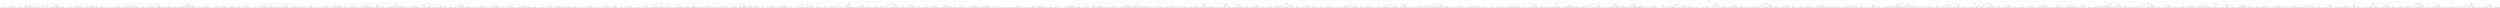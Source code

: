 digraph mytree{
P [label="P\n10038"]
P->PA
PA [label="PA\n10038"]
PA->PAA
PAA [label="PAA\n10399"]
PAA->PAAA
PAAA [label="PAAA\n10361"]
PAAA->PAAAA
PAAAA [label="PAAAA\n10449"]
PAAAA->PAAAAA
PAAAAA [label="PAAAAA\n10449"]
PAAAAA->PAAAAAA
PAAAAAA [label="PAAAAAA\n10449"]
PAAAAAA->PAAAAAAA
PAAAAAAA [label="PAAAAAAA\n10417"]
PAAAAAAA->PAAAAAAAA
PAAAAAAAA [label="PAAAAAAAA\n10477"]
PAAAAAAA->PAAAAAAAB
PAAAAAAAB [label="PAAAAAAAB\n10432"]
PAAAAAAA->PAAAAAAAC
PAAAAAAAC [label="PAAAAAAAC\n10417"]
PAAAAAA->PAAAAAAB
PAAAAAAB [label="PAAAAAAB\n10449"]
PAAAAAAB->PAAAAAABA
PAAAAAABA [label="PAAAAAABA\n10449"]
PAAAAAAB->PAAAAAABB
PAAAAAABB [label="PAAAAAABB\n10504"]
PAAAAAAB->PAAAAAABC
PAAAAAABC [label="PAAAAAABC\n10489"]
PAAAAAA->PAAAAAAC
PAAAAAAC [label="PAAAAAAC\n10399"]
PAAAAAAC->PAAAAAACA
PAAAAAACA [label="PAAAAAACA\n10399"]
PAAAAAAC->PAAAAAACB
PAAAAAACB [label="PAAAAAACB\n0"]
PAAAAAAC->PAAAAAACC
PAAAAAACC [label="PAAAAAACC\n0"]
PAAAAA->PAAAAAB
PAAAAAB [label="PAAAAAB\n10474"]
PAAAAAB->PAAAAABA
PAAAAABA [label="PAAAAABA\n10442"]
PAAAAABA->PAAAAABAA
PAAAAABAA [label="PAAAAABAA\n10442"]
PAAAAABA->PAAAAABAB
PAAAAABAB [label="PAAAAABAB\n10502"]
PAAAAABA->PAAAAABAC
PAAAAABAC [label="PAAAAABAC\n10522"]
PAAAAAB->PAAAAABB
PAAAAABB [label="PAAAAABB\n10474"]
PAAAAABB->PAAAAABBA
PAAAAABBA [label="PAAAAABBA\n10519"]
PAAAAABB->PAAAAABBB
PAAAAABBB [label="PAAAAABBB\n10474"]
PAAAAABB->PAAAAABBC
PAAAAABBC [label="PAAAAABBC\n10494"]
PAAAAAB->PAAAAABC
PAAAAABC [label="PAAAAABC\n0"]
PAAAAA->PAAAAAC
PAAAAAC [label="PAAAAAC\n10727"]
PAAAAAC->PAAAAACA
PAAAAACA [label="PAAAAACA\n10727"]
PAAAAACA->PAAAAACAA
PAAAAACAA [label="PAAAAACAA\n10727"]
PAAAAACA->PAAAAACAB
PAAAAACAB [label="PAAAAACAB\n10732"]
PAAAAACA->PAAAAACAC
PAAAAACAC [label="PAAAAACAC\n10742"]
PAAAAAC->PAAAAACB
PAAAAACB [label="PAAAAACB\n0"]
PAAAAAC->PAAAAACC
PAAAAACC [label="PAAAAACC\n0"]
PAAAA->PAAAAB
PAAAAB [label="PAAAAB\n10434"]
PAAAAB->PAAAABA
PAAAABA [label="PAAAABA\n10434"]
PAAAABA->PAAAABAA
PAAAABAA [label="PAAAABAA\n10412"]
PAAAABAA->PAAAABAAA
PAAAABAAA [label="PAAAABAAA\n10412"]
PAAAABAA->PAAAABAAB
PAAAABAAB [label="PAAAABAAB\n0"]
PAAAABAA->PAAAABAAC
PAAAABAAC [label="PAAAABAAC\n0"]
PAAAABA->PAAAABAB
PAAAABAB [label="PAAAABAB\n10434"]
PAAAABAB->PAAAABABA
PAAAABABA [label="PAAAABABA\n10479"]
PAAAABAB->PAAAABABB
PAAAABABB [label="PAAAABABB\n10434"]
PAAAABAB->PAAAABABC
PAAAABABC [label="PAAAABABC\n0"]
PAAAABA->PAAAABAC
PAAAABAC [label="PAAAABAC\n10427"]
PAAAABAC->PAAAABACA
PAAAABACA [label="PAAAABACA\n10427"]
PAAAABAC->PAAAABACB
PAAAABACB [label="PAAAABACB\n0"]
PAAAABAC->PAAAABACC
PAAAABACC [label="PAAAABACC\n0"]
PAAAAB->PAAAABB
PAAAABB [label="PAAAABB\n0"]
PAAAAB->PAAAABC
PAAAABC [label="PAAAABC\n0"]
PAAAA->PAAAAC
PAAAAC [label="PAAAAC\n10448"]
PAAAAC->PAAAACA
PAAAACA [label="PAAAACA\n10448"]
PAAAACA->PAAAACAA
PAAAACAA [label="PAAAACAA\n10448"]
PAAAACAA->PAAAACAAA
PAAAACAAA [label="PAAAACAAA\n10488"]
PAAAACAA->PAAAACAAB
PAAAACAAB [label="PAAAACAAB\n10523"]
PAAAACAA->PAAAACAAC
PAAAACAAC [label="PAAAACAAC\n10448"]
PAAAACA->PAAAACAB
PAAAACAB [label="PAAAACAB\n10436"]
PAAAACAB->PAAAACABA
PAAAACABA [label="PAAAACABA\n10436"]
PAAAACAB->PAAAACABB
PAAAACABB [label="PAAAACABB\n0"]
PAAAACAB->PAAAACABC
PAAAACABC [label="PAAAACABC\n0"]
PAAAACA->PAAAACAC
PAAAACAC [label="PAAAACAC\n10431"]
PAAAACAC->PAAAACACA
PAAAACACA [label="PAAAACACA\n10496"]
PAAAACAC->PAAAACACB
PAAAACACB [label="PAAAACACB\n10431"]
PAAAACAC->PAAAACACC
PAAAACACC [label="PAAAACACC\n0"]
PAAAAC->PAAAACB
PAAAACB [label="PAAAACB\n0"]
PAAAAC->PAAAACC
PAAAACC [label="PAAAACC\n0"]
PAAA->PAAAB
PAAAB [label="PAAAB\n10361"]
PAAAB->PAAABA
PAAABA [label="PAAABA\n10329"]
PAAABA->PAAABAA
PAAABAA [label="PAAABAA\n10334"]
PAAABAA->PAAABAAA
PAAABAAA [label="PAAABAAA\n10327"]
PAAABAAA->PAAABAAAA
PAAABAAAA [label="PAAABAAAA\n10327"]
PAAABAAA->PAAABAAAB
PAAABAAAB [label="PAAABAAAB\n10362"]
PAAABAAA->PAAABAAAC
PAAABAAAC [label="PAAABAAAC\n10387"]
PAAABAA->PAAABAAB
PAAABAAB [label="PAAABAAB\n10334"]
PAAABAAB->PAAABAABA
PAAABAABA [label="PAAABAABA\n10399"]
PAAABAAB->PAAABAABB
PAAABAABB [label="PAAABAABB\n10334"]
PAAABAAB->PAAABAABC
PAAABAABC [label="PAAABAABC\n10359"]
PAAABAA->PAAABAAC
PAAABAAC [label="PAAABAAC\n10304"]
PAAABAAC->PAAABAACA
PAAABAACA [label="PAAABAACA\n10344"]
PAAABAAC->PAAABAACB
PAAABAACB [label="PAAABAACB\n10379"]
PAAABAAC->PAAABAACC
PAAABAACC [label="PAAABAACC\n10304"]
PAAABA->PAAABAB
PAAABAB [label="PAAABAB\n10427"]
PAAABAB->PAAABABA
PAAABABA [label="PAAABABA\n10427"]
PAAABABA->PAAABABAA
PAAABABAA [label="PAAABABAA\n10427"]
PAAABABA->PAAABABAB
PAAABABAB [label="PAAABABAB\n10507"]
PAAABABA->PAAABABAC
PAAABABAC [label="PAAABABAC\n10507"]
PAAABAB->PAAABABB
PAAABABB [label="PAAABABB\n0"]
PAAABAB->PAAABABC
PAAABABC [label="PAAABABC\n0"]
PAAABA->PAAABAC
PAAABAC [label="PAAABAC\n10329"]
PAAABAC->PAAABACA
PAAABACA [label="PAAABACA\n10312"]
PAAABACA->PAAABACAA
PAAABACAA [label="PAAABACAA\n10312"]
PAAABACA->PAAABACAB
PAAABACAB [label="PAAABACAB\n10337"]
PAAABACA->PAAABACAC
PAAABACAC [label="PAAABACAC\n10332"]
PAAABAC->PAAABACB
PAAABACB [label="PAAABACB\n10309"]
PAAABACB->PAAABACBA
PAAABACBA [label="PAAABACBA\n10384"]
PAAABACB->PAAABACBB
PAAABACBB [label="PAAABACBB\n10309"]
PAAABACB->PAAABACBC
PAAABACBC [label="PAAABACBC\n0"]
PAAABAC->PAAABACC
PAAABACC [label="PAAABACC\n10329"]
PAAABACC->PAAABACCA
PAAABACCA [label="PAAABACCA\n10329"]
PAAABACC->PAAABACCB
PAAABACCB [label="PAAABACCB\n10354"]
PAAABACC->PAAABACCC
PAAABACCC [label="PAAABACCC\n10344"]
PAAAB->PAAABB
PAAABB [label="PAAABB\n10334"]
PAAABB->PAAABBA
PAAABBA [label="PAAABBA\n10334"]
PAAABBA->PAAABBAA
PAAABBAA [label="PAAABBAA\n10322"]
PAAABBAA->PAAABBAAA
PAAABBAAA [label="PAAABBAAA\n10367"]
PAAABBAA->PAAABBAAB
PAAABBAAB [label="PAAABBAAB\n10397"]
PAAABBAA->PAAABBAAC
PAAABBAAC [label="PAAABBAAC\n10322"]
PAAABBA->PAAABBAB
PAAABBAB [label="PAAABBAB\n10334"]
PAAABBAB->PAAABBABA
PAAABBABA [label="PAAABBABA\n10334"]
PAAABBAB->PAAABBABB
PAAABBABB [label="PAAABBABB\n10364"]
PAAABBAB->PAAABBABC
PAAABBABC [label="PAAABBABC\n10394"]
PAAABBA->PAAABBAC
PAAABBAC [label="PAAABBAC\n10312"]
PAAABBAC->PAAABBACA
PAAABBACA [label="PAAABBACA\n10382"]
PAAABBAC->PAAABBACB
PAAABBACB [label="PAAABBACB\n10312"]
PAAABBAC->PAAABBACC
PAAABBACC [label="PAAABBACC\n0"]
PAAABB->PAAABBB
PAAABBB [label="PAAABBB\n10432"]
PAAABBB->PAAABBBA
PAAABBBA [label="PAAABBBA\n10432"]
PAAABBBA->PAAABBBAA
PAAABBBAA [label="PAAABBBAA\n10457"]
PAAABBBA->PAAABBBAB
PAAABBBAB [label="PAAABBBAB\n10532"]
PAAABBBA->PAAABBBAC
PAAABBBAC [label="PAAABBBAC\n10432"]
PAAABBB->PAAABBBB
PAAABBBB [label="PAAABBBB\n0"]
PAAABBB->PAAABBBC
PAAABBBC [label="PAAABBBC\n0"]
PAAABB->PAAABBC
PAAABBC [label="PAAABBC\n10344"]
PAAABBC->PAAABBCA
PAAABBCA [label="PAAABBCA\n10327"]
PAAABBCA->PAAABBCAA
PAAABBCAA [label="PAAABBCAA\n10377"]
PAAABBCA->PAAABBCAB
PAAABBCAB [label="PAAABBCAB\n10377"]
PAAABBCA->PAAABBCAC
PAAABBCAC [label="PAAABBCAC\n10327"]
PAAABBC->PAAABBCB
PAAABBCB [label="PAAABBCB\n10344"]
PAAABBCB->PAAABBCBA
PAAABBCBA [label="PAAABBCBA\n10349"]
PAAABBCB->PAAABBCBB
PAAABBCBB [label="PAAABBCBB\n10344"]
PAAABBCB->PAAABBCBC
PAAABBCBC [label="PAAABBCBC\n10394"]
PAAABBC->PAAABBCC
PAAABBCC [label="PAAABBCC\n0"]
PAAAB->PAAABC
PAAABC [label="PAAABC\n10361"]
PAAABC->PAAABCA
PAAABCA [label="PAAABCA\n10366"]
PAAABCA->PAAABCAA
PAAABCAA [label="PAAABCAA\n10358"]
PAAABCAA->PAAABCAAA
PAAABCAAA [label="PAAABCAAA\n10358"]
PAAABCAA->PAAABCAAB
PAAABCAAB [label="PAAABCAAB\n10408"]
PAAABCAA->PAAABCAAC
PAAABCAAC [label="PAAABCAAC\n10398"]
PAAABCA->PAAABCAB
PAAABCAB [label="PAAABCAB\n10356"]
PAAABCAB->PAAABCABA
PAAABCABA [label="PAAABCABA\n10406"]
PAAABCAB->PAAABCABB
PAAABCABB [label="PAAABCABB\n10356"]
PAAABCAB->PAAABCABC
PAAABCABC [label="PAAABCABC\n0"]
PAAABCA->PAAABCAC
PAAABCAC [label="PAAABCAC\n10366"]
PAAABCAC->PAAABCACA
PAAABCACA [label="PAAABCACA\n10366"]
PAAABCAC->PAAABCACB
PAAABCACB [label="PAAABCACB\n10416"]
PAAABCAC->PAAABCACC
PAAABCACC [label="PAAABCACC\n10406"]
PAAABC->PAAABCB
PAAABCB [label="PAAABCB\n10493"]
PAAABCB->PAAABCBA
PAAABCBA [label="PAAABCBA\n10493"]
PAAABCBA->PAAABCBAA
PAAABCBAA [label="PAAABCBAA\n10573"]
PAAABCBA->PAAABCBAB
PAAABCBAB [label="PAAABCBAB\n10493"]
PAAABCBA->PAAABCBAC
PAAABCBAC [label="PAAABCBAC\n10578"]
PAAABCB->PAAABCBB
PAAABCBB [label="PAAABCBB\n0"]
PAAABCB->PAAABCBC
PAAABCBC [label="PAAABCBC\n0"]
PAAABC->PAAABCC
PAAABCC [label="PAAABCC\n10361"]
PAAABCC->PAAABCCA
PAAABCCA [label="PAAABCCA\n10353"]
PAAABCCA->PAAABCCAA
PAAABCCAA [label="PAAABCCAA\n10358"]
PAAABCCA->PAAABCCAB
PAAABCCAB [label="PAAABCCAB\n10353"]
PAAABCCA->PAAABCCAC
PAAABCCAC [label="PAAABCCAC\n10383"]
PAAABCC->PAAABCCB
PAAABCCB [label="PAAABCCB\n10331"]
PAAABCCB->PAAABCCBA
PAAABCCBA [label="PAAABCCBA\n10406"]
PAAABCCB->PAAABCCBB
PAAABCCBB [label="PAAABCCBB\n10396"]
PAAABCCB->PAAABCCBC
PAAABCCBC [label="PAAABCCBC\n10331"]
PAAABCC->PAAABCCC
PAAABCCC [label="PAAABCCC\n10361"]
PAAABCCC->PAAABCCCA
PAAABCCCA [label="PAAABCCCA\n10371"]
PAAABCCC->PAAABCCCB
PAAABCCCB [label="PAAABCCCB\n10361"]
PAAABCCC->PAAABCCCC
PAAABCCCC [label="PAAABCCCC\n10391"]
PAAA->PAAAC
PAAAC [label="PAAAC\n10567"]
PAAAC->PAAACA
PAAACA [label="PAAACA\n10567"]
PAAACA->PAAACAA
PAAACAA [label="PAAACAA\n10567"]
PAAACAA->PAAACAAA
PAAACAAA [label="PAAACAAA\n10567"]
PAAACAAA->PAAACAAAA
PAAACAAAA [label="PAAACAAAA\n10647"]
PAAACAAA->PAAACAAAB
PAAACAAAB [label="PAAACAAAB\n10567"]
PAAACAAA->PAAACAAAC
PAAACAAAC [label="PAAACAAAC\n10632"]
PAAACAA->PAAACAAB
PAAACAAB [label="PAAACAAB\n0"]
PAAACAA->PAAACAAC
PAAACAAC [label="PAAACAAC\n0"]
PAAACA->PAAACAB
PAAACAB [label="PAAACAB\n10857"]
PAAACAB->PAAACABA
PAAACABA [label="PAAACABA\n10857"]
PAAACABA->PAAACABAA
PAAACABAA [label="PAAACABAA\n10862"]
PAAACABA->PAAACABAB
PAAACABAB [label="PAAACABAB\n10857"]
PAAACABA->PAAACABAC
PAAACABAC [label="PAAACABAC\n10877"]
PAAACAB->PAAACABB
PAAACABB [label="PAAACABB\n0"]
PAAACAB->PAAACABC
PAAACABC [label="PAAACABC\n0"]
PAAACA->PAAACAC
PAAACAC [label="PAAACAC\n10652"]
PAAACAC->PAAACACA
PAAACACA [label="PAAACACA\n10652"]
PAAACACA->PAAACACAA
PAAACACAA [label="PAAACACAA\n10652"]
PAAACACA->PAAACACAB
PAAACACAB [label="PAAACACAB\n10737"]
PAAACACA->PAAACACAC
PAAACACAC [label="PAAACACAC\n10732"]
PAAACAC->PAAACACB
PAAACACB [label="PAAACACB\n0"]
PAAACAC->PAAACACC
PAAACACC [label="PAAACACC\n0"]
PAAAC->PAAACB
PAAACB [label="PAAACB\n0"]
PAAAC->PAAACC
PAAACC [label="PAAACC\n0"]
PAA->PAAB
PAAB [label="PAAB\n10399"]
PAAB->PAABA
PAABA [label="PAABA\n10505"]
PAABA->PAABAA
PAABAA [label="PAABAA\n10478"]
PAABAA->PAABAAA
PAABAAA [label="PAABAAA\n10503"]
PAABAAA->PAABAAAA
PAABAAAA [label="PAABAAAA\n10495"]
PAABAAAA->PAABAAAAA
PAABAAAAA [label="PAABAAAAA\n10495"]
PAABAAAA->PAABAAAAB
PAABAAAAB [label="PAABAAAAB\n10550"]
PAABAAAA->PAABAAAAC
PAABAAAAC [label="PAABAAAAC\n10570"]
PAABAAA->PAABAAAB
PAABAAAB [label="PAABAAAB\n10503"]
PAABAAAB->PAABAAABA
PAABAAABA [label="PAABAAABA\n10543"]
PAABAAAB->PAABAAABB
PAABAAABB [label="PAABAAABB\n10503"]
PAABAAAB->PAABAAABC
PAABAAABC [label="PAABAAABC\n10518"]
PAABAAA->PAABAAAC
PAABAAAC [label="PAABAAAC\n10498"]
PAABAAAC->PAABAAACA
PAABAAACA [label="PAABAAACA\n10498"]
PAABAAAC->PAABAAACB
PAABAAACB [label="PAABAAACB\n0"]
PAABAAAC->PAABAAACC
PAABAAACC [label="PAABAAACC\n0"]
PAABAA->PAABAAB
PAABAAB [label="PAABAAB\n10478"]
PAABAAB->PAABAABA
PAABAABA [label="PAABAABA\n10465"]
PAABAABA->PAABAABAA
PAABAABAA [label="PAABAABAA\n10525"]
PAABAABA->PAABAABAB
PAABAABAB [label="PAABAABAB\n10480"]
PAABAABA->PAABAABAC
PAABAABAC [label="PAABAABAC\n10465"]
PAABAAB->PAABAABB
PAABAABB [label="PAABAABB\n10478"]
PAABAABB->PAABAABBA
PAABAABBA [label="PAABAABBA\n10478"]
PAABAABB->PAABAABBB
PAABAABBB [label="PAABAABBB\n10533"]
PAABAABB->PAABAABBC
PAABAABBC [label="PAABAABBC\n10513"]
PAABAAB->PAABAABC
PAABAABC [label="PAABAABC\n10433"]
PAABAABC->PAABAABCA
PAABAABCA [label="PAABAABCA\n10433"]
PAABAABC->PAABAABCB
PAABAABCB [label="PAABAABCB\n0"]
PAABAABC->PAABAABCC
PAABAABCC [label="PAABAABCC\n0"]
PAABAA->PAABAAC
PAABAAC [label="PAABAAC\n10570"]
PAABAAC->PAABAACA
PAABAACA [label="PAABAACA\n10570"]
PAABAACA->PAABAACAA
PAABAACAA [label="PAABAACAA\n10650"]
PAABAACA->PAABAACAB
PAABAACAB [label="PAABAACAB\n10570"]
PAABAACA->PAABAACAC
PAABAACAC [label="PAABAACAC\n10655"]
PAABAAC->PAABAACB
PAABAACB [label="PAABAACB\n0"]
PAABAAC->PAABAACC
PAABAACC [label="PAABAACC\n0"]
PAABA->PAABAB
PAABAB [label="PAABAB\n10479"]
PAABAB->PAABABA
PAABABA [label="PAABABA\n10547"]
PAABABA->PAABABAA
PAABABAA [label="PAABABAA\n10547"]
PAABABAA->PAABABAAA
PAABABAAA [label="PAABABAAA\n10547"]
PAABABAA->PAABABAAB
PAABABAAB [label="PAABABAAB\n10572"]
PAABABAA->PAABABAAC
PAABABAAC [label="PAABABAAC\n10632"]
PAABABA->PAABABAB
PAABABAB [label="PAABABAB\n10514"]
PAABABAB->PAABABABA
PAABABABA [label="PAABABABA\n10589"]
PAABABAB->PAABABABB
PAABABABB [label="PAABABABB\n10514"]
PAABABAB->PAABABABC
PAABABABC [label="PAABABABC\n0"]
PAABABA->PAABABAC
PAABABAC [label="PAABABAC\n10495"]
PAABABAC->PAABABACA
PAABABACA [label="PAABABACA\n10570"]
PAABABAC->PAABABACB
PAABABACB [label="PAABABACB\n10495"]
PAABABAC->PAABABACC
PAABABACC [label="PAABABACC\n0"]
PAABAB->PAABABB
PAABABB [label="PAABABB\n10479"]
PAABABB->PAABABBA
PAABABBA [label="PAABABBA\n10477"]
PAABABBA->PAABABBAA
PAABABBAA [label="PAABABBAA\n10542"]
PAABABBA->PAABABBAB
PAABABBAB [label="PAABABBAB\n10477"]
PAABABBA->PAABABBAC
PAABABBAC [label="PAABABBAC\n0"]
PAABABB->PAABABBB
PAABABBB [label="PAABABBB\n10479"]
PAABABBB->PAABABBBA
PAABABBBA [label="PAABABBBA\n10479"]
PAABABBB->PAABABBBB
PAABABBBB [label="PAABABBBB\n10519"]
PAABABBB->PAABABBBC
PAABABBBC [label="PAABABBBC\n10544"]
PAABABB->PAABABBC
PAABABBC [label="PAABABBC\n10465"]
PAABABBC->PAABABBCA
PAABABBCA [label="PAABABBCA\n10465"]
PAABABBC->PAABABBCB
PAABABBCB [label="PAABABBCB\n0"]
PAABABBC->PAABABBCC
PAABABBCC [label="PAABABBCC\n0"]
PAABAB->PAABABC
PAABABC [label="PAABABC\n10632"]
PAABABC->PAABABCA
PAABABCA [label="PAABABCA\n10632"]
PAABABCA->PAABABCAA
PAABABCAA [label="PAABABCAA\n10647"]
PAABABCA->PAABABCAB
PAABABCAB [label="PAABABCAB\n10732"]
PAABABCA->PAABABCAC
PAABABCAC [label="PAABABCAC\n10632"]
PAABABC->PAABABCB
PAABABCB [label="PAABABCB\n0"]
PAABABC->PAABABCC
PAABABCC [label="PAABABCC\n0"]
PAABA->PAABAC
PAABAC [label="PAABAC\n10505"]
PAABAC->PAABACA
PAABACA [label="PAABACA\n10535"]
PAABACA->PAABACAA
PAABACAA [label="PAABACAA\n10498"]
PAABACAA->PAABACAAA
PAABACAAA [label="PAABACAAA\n10498"]
PAABACAA->PAABACAAB
PAABACAAB [label="PAABACAAB\n10558"]
PAABACAA->PAABACAAC
PAABACAAC [label="PAABACAAC\n10578"]
PAABACA->PAABACAB
PAABACAB [label="PAABACAB\n10535"]
PAABACAB->PAABACABA
PAABACABA [label="PAABACABA\n10575"]
PAABACAB->PAABACABB
PAABACABB [label="PAABACABB\n10535"]
PAABACAB->PAABACABC
PAABACABC [label="PAABACABC\n10550"]
PAABACA->PAABACAC
PAABACAC [label="PAABACAC\n10520"]
PAABACAC->PAABACACA
PAABACACA [label="PAABACACA\n10520"]
PAABACAC->PAABACACB
PAABACACB [label="PAABACACB\n0"]
PAABACAC->PAABACACC
PAABACACC [label="PAABACACC\n0"]
PAABAC->PAABACB
PAABACB [label="PAABACB\n10505"]
PAABACB->PAABACBA
PAABACBA [label="PAABACBA\n10468"]
PAABACBA->PAABACBAA
PAABACBAA [label="PAABACBAA\n10528"]
PAABACBA->PAABACBAB
PAABACBAB [label="PAABACBAB\n10488"]
PAABACBA->PAABACBAC
PAABACBAC [label="PAABACBAC\n10468"]
PAABACB->PAABACBB
PAABACBB [label="PAABACBB\n10505"]
PAABACBB->PAABACBBA
PAABACBBA [label="PAABACBBA\n10505"]
PAABACBB->PAABACBBB
PAABACBBB [label="PAABACBBB\n10565"]
PAABACBB->PAABACBBC
PAABACBBC [label="PAABACBBC\n10540"]
PAABACB->PAABACBC
PAABACBC [label="PAABACBC\n10450"]
PAABACBC->PAABACBCA
PAABACBCA [label="PAABACBCA\n10450"]
PAABACBC->PAABACBCB
PAABACBCB [label="PAABACBCB\n0"]
PAABACBC->PAABACBCC
PAABACBCC [label="PAABACBCC\n0"]
PAABAC->PAABACC
PAABACC [label="PAABACC\n10578"]
PAABACC->PAABACCA
PAABACCA [label="PAABACCA\n10578"]
PAABACCA->PAABACCAA
PAABACCAA [label="PAABACCAA\n10663"]
PAABACCA->PAABACCAB
PAABACCAB [label="PAABACCAB\n10578"]
PAABACCA->PAABACCAC
PAABACCAC [label="PAABACCAC\n10668"]
PAABACC->PAABACCB
PAABACCB [label="PAABACCB\n0"]
PAABACC->PAABACCC
PAABACCC [label="PAABACCC\n0"]
PAAB->PAABB
PAABB [label="PAABB\n10399"]
PAABB->PAABBA
PAABBA [label="PAABBA\n10373"]
PAABBA->PAABBAA
PAABBAA [label="PAABBAA\n10373"]
PAABBAA->PAABBAAA
PAABBAAA [label="PAABBAAA\n10360"]
PAABBAAA->PAABBAAAA
PAABBAAAA [label="PAABBAAAA\n10360"]
PAABBAAA->PAABBAAAB
PAABBAAAB [label="PAABBAAAB\n0"]
PAABBAAA->PAABBAAAC
PAABBAAAC [label="PAABBAAAC\n0"]
PAABBAA->PAABBAAB
PAABBAAB [label="PAABBAAB\n10338"]
PAABBAAB->PAABBAABA
PAABBAABA [label="PAABBAABA\n10408"]
PAABBAAB->PAABBAABB
PAABBAABB [label="PAABBAABB\n10338"]
PAABBAAB->PAABBAABC
PAABBAABC [label="PAABBAABC\n0"]
PAABBAA->PAABBAAC
PAABBAAC [label="PAABBAAC\n10373"]
PAABBAAC->PAABBAACA
PAABBAACA [label="PAABBAACA\n10373"]
PAABBAAC->PAABBAACB
PAABBAACB [label="PAABBAACB\n10398"]
PAABBAAC->PAABBAACC
PAABBAACC [label="PAABBAACC\n10393"]
PAABBA->PAABBAB
PAABBAB [label="PAABBAB\n10400"]
PAABBAB->PAABBABA
PAABBABA [label="PAABBABA\n10400"]
PAABBABA->PAABBABAA
PAABBABAA [label="PAABBABAA\n10480"]
PAABBABA->PAABBABAB
PAABBABAB [label="PAABBABAB\n10400"]
PAABBABA->PAABBABAC
PAABBABAC [label="PAABBABAC\n10460"]
PAABBAB->PAABBABB
PAABBABB [label="PAABBABB\n0"]
PAABBAB->PAABBABC
PAABBABC [label="PAABBABC\n0"]
PAABBA->PAABBAC
PAABBAC [label="PAABBAC\n10375"]
PAABBAC->PAABBACA
PAABBACA [label="PAABBACA\n10375"]
PAABBACA->PAABBACAA
PAABBACAA [label="PAABBACAA\n10375"]
PAABBACA->PAABBACAB
PAABBACAB [label="PAABBACAB\n10410"]
PAABBACA->PAABBACAC
PAABBACAC [label="PAABBACAC\n10435"]
PAABBAC->PAABBACB
PAABBACB [label="PAABBACB\n0"]
PAABBAC->PAABBACC
PAABBACC [label="PAABBACC\n0"]
PAABB->PAABBB
PAABBB [label="PAABBB\n10399"]
PAABBB->PAABBBA
PAABBBA [label="PAABBBA\n10399"]
PAABBBA->PAABBBAA
PAABBBAA [label="PAABBBAA\n10362"]
PAABBBAA->PAABBBAAA
PAABBBAAA [label="PAABBBAAA\n10362"]
PAABBBAA->PAABBBAAB
PAABBBAAB [label="PAABBBAAB\n0"]
PAABBBAA->PAABBBAAC
PAABBBAAC [label="PAABBBAAC\n0"]
PAABBBA->PAABBBAB
PAABBBAB [label="PAABBBAB\n10399"]
PAABBBAB->PAABBBABA
PAABBBABA [label="PAABBBABA\n10399"]
PAABBBAB->PAABBBABB
PAABBBABB [label="PAABBBABB\n10454"]
PAABBBAB->PAABBBABC
PAABBBABC [label="PAABBBABC\n10439"]
PAABBBA->PAABBBAC
PAABBBAC [label="PAABBBAC\n10390"]
PAABBBAC->PAABBBACA
PAABBBACA [label="PAABBBACA\n10390"]
PAABBBAC->PAABBBACB
PAABBBACB [label="PAABBBACB\n0"]
PAABBBAC->PAABBBACC
PAABBBACC [label="PAABBBACC\n0"]
PAABBB->PAABBBB
PAABBBB [label="PAABBBB\n10432"]
PAABBBB->PAABBBBA
PAABBBBA [label="PAABBBBA\n10432"]
PAABBBBA->PAABBBBAA
PAABBBBAA [label="PAABBBBAA\n10477"]
PAABBBBA->PAABBBBAB
PAABBBBAB [label="PAABBBBAB\n10432"]
PAABBBBA->PAABBBBAC
PAABBBBAC [label="PAABBBBAC\n10452"]
PAABBBB->PAABBBBB
PAABBBBB [label="PAABBBBB\n0"]
PAABBBB->PAABBBBC
PAABBBBC [label="PAABBBBC\n0"]
PAABBB->PAABBBC
PAABBBC [label="PAABBBC\n10412"]
PAABBBC->PAABBBCA
PAABBBCA [label="PAABBBCA\n10412"]
PAABBBCA->PAABBBCAA
PAABBBCAA [label="PAABBBCAA\n10412"]
PAABBBCA->PAABBBCAB
PAABBBCAB [label="PAABBBCAB\n10462"]
PAABBBCA->PAABBBCAC
PAABBBCAC [label="PAABBBCAC\n10452"]
PAABBBC->PAABBBCB
PAABBBCB [label="PAABBBCB\n0"]
PAABBBC->PAABBBCC
PAABBBCC [label="PAABBBCC\n0"]
PAABB->PAABBC
PAABBC [label="PAABBC\n10395"]
PAABBC->PAABBCA
PAABBCA [label="PAABBCA\n10395"]
PAABBCA->PAABBCAA
PAABBCAA [label="PAABBCAA\n10358"]
PAABBCAA->PAABBCAAA
PAABBCAAA [label="PAABBCAAA\n10423"]
PAABBCAA->PAABBCAAB
PAABBCAAB [label="PAABBCAAB\n10358"]
PAABBCAA->PAABBCAAC
PAABBCAAC [label="PAABBCAAC\n0"]
PAABBCA->PAABBCAB
PAABBCAB [label="PAABBCAB\n10395"]
PAABBCAB->PAABBCABA
PAABBCABA [label="PAABBCABA\n10395"]
PAABBCAB->PAABBCABB
PAABBCABB [label="PAABBCABB\n0"]
PAABBCAB->PAABBCABC
PAABBCABC [label="PAABBCABC\n0"]
PAABBCA->PAABBCAC
PAABBCAC [label="PAABBCAC\n10340"]
PAABBCAC->PAABBCACA
PAABBCACA [label="PAABBCACA\n10340"]
PAABBCAC->PAABBCACB
PAABBCACB [label="PAABBCACB\n0"]
PAABBCAC->PAABBCACC
PAABBCACC [label="PAABBCACC\n0"]
PAABBC->PAABBCB
PAABBCB [label="PAABBCB\n0"]
PAABBC->PAABBCC
PAABBCC [label="PAABBCC\n0"]
PAAB->PAABC
PAABC [label="PAABC\n10620"]
PAABC->PAABCA
PAABCA [label="PAABCA\n10620"]
PAABCA->PAABCAA
PAABCAA [label="PAABCAA\n10700"]
PAABCAA->PAABCAAA
PAABCAAA [label="PAABCAAA\n10700"]
PAABCAAA->PAABCAAAA
PAABCAAAA [label="PAABCAAAA\n10700"]
PAABCAAA->PAABCAAAB
PAABCAAAB [label="PAABCAAAB\n10785"]
PAABCAAA->PAABCAAAC
PAABCAAAC [label="PAABCAAAC\n10785"]
PAABCAA->PAABCAAB
PAABCAAB [label="PAABCAAB\n0"]
PAABCAA->PAABCAAC
PAABCAAC [label="PAABCAAC\n0"]
PAABCA->PAABCAB
PAABCAB [label="PAABCAB\n10620"]
PAABCAB->PAABCABA
PAABCABA [label="PAABCABA\n10620"]
PAABCABA->PAABCABAA
PAABCABAA [label="PAABCABAA\n10695"]
PAABCABA->PAABCABAB
PAABCABAB [label="PAABCABAB\n10620"]
PAABCABA->PAABCABAC
PAABCABAC [label="PAABCABAC\n10780"]
PAABCAB->PAABCABB
PAABCABB [label="PAABCABB\n0"]
PAABCAB->PAABCABC
PAABCABC [label="PAABCABC\n0"]
PAABCA->PAABCAC
PAABCAC [label="PAABCAC\n10905"]
PAABCAC->PAABCACA
PAABCACA [label="PAABCACA\n10905"]
PAABCACA->PAABCACAA
PAABCACAA [label="PAABCACAA\n10910"]
PAABCACA->PAABCACAB
PAABCACAB [label="PAABCACAB\n10905"]
PAABCACA->PAABCACAC
PAABCACAC [label="PAABCACAC\n10925"]
PAABCAC->PAABCACB
PAABCACB [label="PAABCACB\n0"]
PAABCAC->PAABCACC
PAABCACC [label="PAABCACC\n0"]
PAABC->PAABCB
PAABCB [label="PAABCB\n0"]
PAABC->PAABCC
PAABCC [label="PAABCC\n0"]
PAA->PAAC
PAAC [label="PAAC\n10399"]
PAAC->PAACA
PAACA [label="PAACA\n10399"]
PAACA->PAACAA
PAACAA [label="PAACAA\n10399"]
PAACAA->PAACAAA
PAACAAA [label="PAACAAA\n10399"]
PAACAAA->PAACAAAA
PAACAAAA [label="PAACAAAA\n10399"]
PAACAAAA->PAACAAAAA
PAACAAAAA [label="PAACAAAAA\n10399"]
PAACAAAA->PAACAAAAB
PAACAAAAB [label="PAACAAAAB\n0"]
PAACAAAA->PAACAAAAC
PAACAAAAC [label="PAACAAAAC\n0"]
PAACAAA->PAACAAAB
PAACAAAB [label="PAACAAAB\n10371"]
PAACAAAB->PAACAAABA
PAACAAABA [label="PAACAAABA\n10371"]
PAACAAAB->PAACAAABB
PAACAAABB [label="PAACAAABB\n0"]
PAACAAAB->PAACAAABC
PAACAAABC [label="PAACAAABC\n0"]
PAACAAA->PAACAAAC
PAACAAAC [label="PAACAAAC\n10369"]
PAACAAAC->PAACAAACA
PAACAAACA [label="PAACAAACA\n10419"]
PAACAAAC->PAACAAACB
PAACAAACB [label="PAACAAACB\n10369"]
PAACAAAC->PAACAAACC
PAACAAACC [label="PAACAAACC\n0"]
PAACAA->PAACAAB
PAACAAB [label="PAACAAB\n0"]
PAACAA->PAACAAC
PAACAAC [label="PAACAAC\n0"]
PAACA->PAACAB
PAACAB [label="PAACAB\n10375"]
PAACAB->PAACABA
PAACABA [label="PAACABA\n10418"]
PAACABA->PAACABAA
PAACABAA [label="PAACABAA\n10410"]
PAACABAA->PAACABAAA
PAACABAAA [label="PAACABAAA\n10410"]
PAACABAA->PAACABAAB
PAACABAAB [label="PAACABAAB\n10435"]
PAACABAA->PAACABAAC
PAACABAAC [label="PAACABAAC\n10490"]
PAACABA->PAACABAB
PAACABAB [label="PAACABAB\n10383"]
PAACABAB->PAACABABA
PAACABABA [label="PAACABABA\n10458"]
PAACABAB->PAACABABB
PAACABABB [label="PAACABABB\n10383"]
PAACABAB->PAACABABC
PAACABABC [label="PAACABABC\n0"]
PAACABA->PAACABAC
PAACABAC [label="PAACABAC\n10418"]
PAACABAC->PAACABACA
PAACABACA [label="PAACABACA\n10418"]
PAACABAC->PAACABACB
PAACABACB [label="PAACABACB\n10443"]
PAACABAC->PAACABACC
PAACABACC [label="PAACABACC\n10498"]
PAACAB->PAACABB
PAACABB [label="PAACABB\n10375"]
PAACABB->PAACABBA
PAACABBA [label="PAACABBA\n10375"]
PAACABBA->PAACABBAA
PAACABBAA [label="PAACABBAA\n10415"]
PAACABBA->PAACABBAB
PAACABBAB [label="PAACABBAB\n10445"]
PAACABBA->PAACABBAC
PAACABBAC [label="PAACABBAC\n10375"]
PAACABB->PAACABBB
PAACABBB [label="PAACABBB\n10363"]
PAACABBB->PAACABBBA
PAACABBBA [label="PAACABBBA\n10363"]
PAACABBB->PAACABBBB
PAACABBBB [label="PAACABBBB\n0"]
PAACABBB->PAACABBBC
PAACABBBC [label="PAACABBBC\n0"]
PAACABB->PAACABBC
PAACABBC [label="PAACABBC\n10358"]
PAACABBC->PAACABBCA
PAACABBCA [label="PAACABBCA\n10423"]
PAACABBC->PAACABBCB
PAACABBCB [label="PAACABBCB\n10358"]
PAACABBC->PAACABBCC
PAACABBCC [label="PAACABBCC\n0"]
PAACAB->PAACABC
PAACABC [label="PAACABC\n0"]
PAACA->PAACAC
PAACAC [label="PAACAC\n10386"]
PAACAC->PAACACA
PAACACA [label="PAACACA\n10386"]
PAACACA->PAACACAA
PAACACAA [label="PAACACAA\n10386"]
PAACACAA->PAACACAAA
PAACACAAA [label="PAACACAAA\n10386"]
PAACACAA->PAACACAAB
PAACACAAB [label="PAACACAAB\n0"]
PAACACAA->PAACACAAC
PAACACAAC [label="PAACACAAC\n0"]
PAACACA->PAACACAB
PAACACAB [label="PAACACAB\n10358"]
PAACACAB->PAACACABA
PAACACABA [label="PAACACABA\n10358"]
PAACACAB->PAACACABB
PAACACABB [label="PAACACABB\n0"]
PAACACAB->PAACACABC
PAACACABC [label="PAACACABC\n0"]
PAACACA->PAACACAC
PAACACAC [label="PAACACAC\n10308"]
PAACACAC->PAACACACA
PAACACACA [label="PAACACACA\n10308"]
PAACACAC->PAACACACB
PAACACACB [label="PAACACACB\n0"]
PAACACAC->PAACACACC
PAACACACC [label="PAACACACC\n0"]
PAACAC->PAACACB
PAACACB [label="PAACACB\n0"]
PAACAC->PAACACC
PAACACC [label="PAACACC\n0"]
PAAC->PAACB
PAACB [label="PAACB\n0"]
PAAC->PAACC
PAACC [label="PAACC\n0"]
PA->PAB
PAB [label="PAB\n10063"]
PAB->PABA
PABA [label="PABA\n10063"]
PABA->PABAA
PABAA [label="PABAA\n10113"]
PABAA->PABAAA
PABAAA [label="PABAAA\n10082"]
PABAAA->PABAAAA
PABAAAA [label="PABAAAA\n10082"]
PABAAAA->PABAAAAA
PABAAAAA [label="PABAAAAA\n10082"]
PABAAAAA->PABAAAAAA
PABAAAAAA [label="PABAAAAAA\n10082"]
PABAAAAA->PABAAAAAB
PABAAAAAB [label="PABAAAAAB\n10132"]
PABAAAAA->PABAAAAAC
PABAAAAAC [label="PABAAAAAC\n10127"]
PABAAAA->PABAAAAB
PABAAAAB [label="PABAAAAB\n10054"]
PABAAAAB->PABAAAABA
PABAAAABA [label="PABAAAABA\n10054"]
PABAAAAB->PABAAAABB
PABAAAABB [label="PABAAAABB\n0"]
PABAAAAB->PABAAAABC
PABAAAABC [label="PABAAAABC\n0"]
PABAAAA->PABAAAAC
PABAAAAC [label="PABAAAAC\n10044"]
PABAAAAC->PABAAAACA
PABAAAACA [label="PABAAAACA\n10094"]
PABAAAAC->PABAAAACB
PABAAAACB [label="PABAAAACB\n10044"]
PABAAAAC->PABAAAACC
PABAAAACC [label="PABAAAACC\n0"]
PABAAA->PABAAAB
PABAAAB [label="PABAAAB\n10182"]
PABAAAB->PABAAABA
PABAAABA [label="PABAAABA\n10182"]
PABAAABA->PABAAABAA
PABAAABAA [label="PABAAABAA\n10182"]
PABAAABA->PABAAABAB
PABAAABAB [label="PABAAABAB\n10202"]
PABAAABA->PABAAABAC
PABAAABAC [label="PABAAABAC\n10287"]
PABAAAB->PABAAABB
PABAAABB [label="PABAAABB\n0"]
PABAAAB->PABAAABC
PABAAABC [label="PABAAABC\n0"]
PABAAA->PABAAAC
PABAAAC [label="PABAAAC\n10082"]
PABAAAC->PABAAACA
PABAAACA [label="PABAAACA\n10082"]
PABAAACA->PABAAACAA
PABAAACAA [label="PABAAACAA\n10082"]
PABAAACA->PABAAACAB
PABAAACAB [label="PABAAACAB\n10082"]
PABAAACA->PABAAACAC
PABAAACAC [label="PABAAACAC\n10107"]
PABAAAC->PABAAACB
PABAAACB [label="PABAAACB\n0"]
PABAAAC->PABAAACC
PABAAACC [label="PABAAACC\n0"]
PABAA->PABAAB
PABAAB [label="PABAAB\n10062"]
PABAAB->PABAABA
PABAABA [label="PABAABA\n10087"]
PABAABA->PABAABAA
PABAABAA [label="PABAABAA\n10077"]
PABAABAA->PABAABAAA
PABAABAAA [label="PABAABAAA\n10077"]
PABAABAA->PABAABAAB
PABAABAAB [label="PABAABAAB\n0"]
PABAABAA->PABAABAAC
PABAABAAC [label="PABAABAAC\n0"]
PABAABA->PABAABAB
PABAABAB [label="PABAABAB\n10069"]
PABAABAB->PABAABABA
PABAABABA [label="PABAABABA\n10144"]
PABAABAB->PABAABABB
PABAABABB [label="PABAABABB\n10144"]
PABAABAB->PABAABABC
PABAABABC [label="PABAABABC\n10069"]
PABAABA->PABAABAC
PABAABAC [label="PABAABAC\n10087"]
PABAABAC->PABAABACA
PABAABACA [label="PABAABACA\n10087"]
PABAABAC->PABAABACB
PABAABACB [label="PABAABACB\n10087"]
PABAABAC->PABAABACC
PABAABACC [label="PABAABACC\n10112"]
PABAAB->PABAABB
PABAABB [label="PABAABB\n10222"]
PABAABB->PABAABBA
PABAABBA [label="PABAABBA\n10222"]
PABAABBA->PABAABBAA
PABAABBAA [label="PABAABBAA\n10222"]
PABAABBA->PABAABBAB
PABAABBAB [label="PABAABBAB\n10247"]
PABAABBA->PABAABBAC
PABAABBAC [label="PABAABBAC\n10322"]
PABAABB->PABAABBB
PABAABBB [label="PABAABBB\n0"]
PABAABB->PABAABBC
PABAABBC [label="PABAABBC\n0"]
PABAAB->PABAABC
PABAABC [label="PABAABC\n10062"]
PABAABC->PABAABCA
PABAABCA [label="PABAABCA\n10062"]
PABAABCA->PABAABCAA
PABAABCAA [label="PABAABCAA\n10137"]
PABAABCA->PABAABCAB
PABAABCAB [label="PABAABCAB\n10062"]
PABAABCA->PABAABCAC
PABAABCAC [label="PABAABCAC\n0"]
PABAABC->PABAABCB
PABAABCB [label="PABAABCB\n10059"]
PABAABCB->PABAABCBA
PABAABCBA [label="PABAABCBA\n10099"]
PABAABCB->PABAABCBB
PABAABCBB [label="PABAABCBB\n10124"]
PABAABCB->PABAABCBC
PABAABCBC [label="PABAABCBC\n10059"]
PABAABC->PABAABCC
PABAABCC [label="PABAABCC\n10047"]
PABAABCC->PABAABCCA
PABAABCCA [label="PABAABCCA\n10047"]
PABAABCC->PABAABCCB
PABAABCCB [label="PABAABCCB\n0"]
PABAABCC->PABAABCCC
PABAABCCC [label="PABAABCCC\n0"]
PABAA->PABAAC
PABAAC [label="PABAAC\n10113"]
PABAAC->PABAACA
PABAACA [label="PABAACA\n10128"]
PABAACA->PABAACAA
PABAACAA [label="PABAACAA\n10128"]
PABAACAA->PABAACAAA
PABAACAAA [label="PABAACAAA\n10128"]
PABAACAA->PABAACAAB
PABAACAAB [label="PABAACAAB\n10158"]
PABAACAA->PABAACAAC
PABAACAAC [label="PABAACAAC\n10198"]
PABAACA->PABAACAB
PABAACAB [label="PABAACAB\n10076"]
PABAACAB->PABAACABA
PABAACABA [label="PABAACABA\n10076"]
PABAACAB->PABAACABB
PABAACABB [label="PABAACABB\n0"]
PABAACAB->PABAACABC
PABAACABC [label="PABAACABC\n0"]
PABAACA->PABAACAC
PABAACAC [label="PABAACAC\n10071"]
PABAACAC->PABAACACA
PABAACACA [label="PABAACACA\n10141"]
PABAACAC->PABAACACB
PABAACACB [label="PABAACACB\n10071"]
PABAACAC->PABAACACC
PABAACACC [label="PABAACACC\n0"]
PABAAC->PABAACB
PABAACB [label="PABAACB\n10253"]
PABAACB->PABAACBA
PABAACBA [label="PABAACBA\n10253"]
PABAACBA->PABAACBAA
PABAACBAA [label="PABAACBAA\n10278"]
PABAACBA->PABAACBAB
PABAACBAB [label="PABAACBAB\n10253"]
PABAACBA->PABAACBAC
PABAACBAC [label="PABAACBAC\n10253"]
PABAACB->PABAACBB
PABAACBB [label="PABAACBB\n0"]
PABAACB->PABAACBC
PABAACBC [label="PABAACBC\n0"]
PABAAC->PABAACC
PABAACC [label="PABAACC\n10113"]
PABAACC->PABAACCA
PABAACCA [label="PABAACCA\n10113"]
PABAACCA->PABAACCAA
PABAACCAA [label="PABAACCAA\n10113"]
PABAACCA->PABAACCAB
PABAACCAB [label="PABAACCAB\n10113"]
PABAACCA->PABAACCAC
PABAACCAC [label="PABAACCAC\n10158"]
PABAACC->PABAACCB
PABAACCB [label="PABAACCB\n10056"]
PABAACCB->PABAACCBA
PABAACCBA [label="PABAACCBA\n10056"]
PABAACCB->PABAACCBB
PABAACCBB [label="PABAACCBB\n0"]
PABAACCB->PABAACCBC
PABAACCBC [label="PABAACCBC\n0"]
PABAACC->PABAACCC
PABAACCC [label="PABAACCC\n10071"]
PABAACCC->PABAACCCA
PABAACCCA [label="PABAACCCA\n10126"]
PABAACCC->PABAACCCB
PABAACCCB [label="PABAACCCB\n10126"]
PABAACCC->PABAACCCC
PABAACCCC [label="PABAACCCC\n10071"]
PABA->PABAB
PABAB [label="PABAB\n10063"]
PABAB->PABABA
PABABA [label="PABABA\n9999"]
PABABA->PABABAA
PABABAA [label="PABABAA\n10004"]
PABABAA->PABABAAA
PABABAAA [label="PABABAAA\n9997"]
PABABAAA->PABABAAAA
PABABAAAA [label="PABABAAAA\n9997"]
PABABAAA->PABABAAAB
PABABAAAB [label="PABABAAAB\n10027"]
PABABAAA->PABABAAAC
PABABAAAC [label="PABABAAAC\n10062"]
PABABAA->PABABAAB
PABABAAB [label="PABABAAB\n9994"]
PABABAAB->PABABAABA
PABABAABA [label="PABABAABA\n10064"]
PABABAAB->PABABAABB
PABABAABB [label="PABABAABB\n9994"]
PABABAAB->PABABAABC
PABABAABC [label="PABABAABC\n0"]
PABABAA->PABABAAC
PABABAAC [label="PABABAAC\n10004"]
PABABAAC->PABABAACA
PABABAACA [label="PABABAACA\n10004"]
PABABAAC->PABABAACB
PABABAACB [label="PABABAACB\n10034"]
PABABAAC->PABABAACC
PABABAACC [label="PABABAACC\n10069"]
PABABA->PABABAB
PABABAB [label="PABABAB\n9999"]
PABABAB->PABABABA
PABABABA [label="PABABABA\n9987"]
PABABABA->PABABABAA
PABABABAA [label="PABABABAA\n9987"]
PABABABA->PABABABAB
PABABABAB [label="PABABABAB\n10027"]
PABABABA->PABABABAC
PABABABAC [label="PABABABAC\n10032"]
PABABAB->PABABABB
PABABABB [label="PABABABB\n9999"]
PABABABB->PABABABBA
PABABABBA [label="PABABABBA\n10054"]
PABABABB->PABABABBB
PABABABBB [label="PABABABBB\n10094"]
PABABABB->PABABABBC
PABABABBC [label="PABABABBC\n9999"]
PABABAB->PABABABC
PABABABC [label="PABABABC\n9989"]
PABABABC->PABABABCA
PABABABCA [label="PABABABCA\n9989"]
PABABABC->PABABABCB
PABABABCB [label="PABABABCB\n0"]
PABABABC->PABABABCC
PABABABCC [label="PABABABCC\n0"]
PABABA->PABABAC
PABABAC [label="PABABAC\n10047"]
PABABAC->PABABACA
PABABACA [label="PABABACA\n10047"]
PABABACA->PABABACAA
PABABACAA [label="PABABACAA\n10047"]
PABABACA->PABABACAB
PABABACAB [label="PABABACAB\n10082"]
PABABACA->PABABACAC
PABABACAC [label="PABABACAC\n10117"]
PABABAC->PABABACB
PABABACB [label="PABABACB\n0"]
PABABAC->PABABACC
PABABACC [label="PABABACC\n0"]
PABAB->PABABB
PABABB [label="PABABB\n10052"]
PABABB->PABABBA
PABABBA [label="PABABBA\n10052"]
PABABBA->PABABBAA
PABABBAA [label="PABABBAA\n10052"]
PABABBAA->PABABBAAA
PABABBAAA [label="PABABBAAA\n10082"]
PABABBAA->PABABBAAB
PABABBAAB [label="PABABBAAB\n10122"]
PABABBAA->PABABBAAC
PABABBAAC [label="PABABBAAC\n10052"]
PABABBA->PABABBAB
PABABBAB [label="PABABBAB\n10049"]
PABABBAB->PABABBABA
PABABBABA [label="PABABBABA\n10049"]
PABABBAB->PABABBABB
PABABBABB [label="PABABBABB\n0"]
PABABBAB->PABABBABC
PABABBABC [label="PABABBABC\n0"]
PABABBA->PABABBAC
PABABBAC [label="PABABBAC\n10032"]
PABABBAC->PABABBACA
PABABBACA [label="PABABBACA\n10092"]
PABABBAC->PABABBACB
PABABBACB [label="PABABBACB\n10032"]
PABABBAC->PABABBACC
PABABBACC [label="PABABBACC\n0"]
PABABB->PABABBB
PABABBB [label="PABABBB\n10052"]
PABABBB->PABABBBA
PABABBBA [label="PABABBBA\n10047"]
PABABBBA->PABABBBAA
PABABBBAA [label="PABABBBAA\n10047"]
PABABBBA->PABABBBAB
PABABBBAB [label="PABABBBAB\n10082"]
PABABBBA->PABABBBAC
PABABBBAC [label="PABABBBAC\n10092"]
PABABBB->PABABBBB
PABABBBB [label="PABABBBB\n10049"]
PABABBBB->PABABBBBA
PABABBBBA [label="PABABBBBA\n10109"]
PABABBBB->PABABBBBB
PABABBBBB [label="PABABBBBB\n10049"]
PABABBBB->PABABBBBC
PABABBBBC [label="PABABBBBC\n10059"]
PABABBB->PABABBBC
PABABBBC [label="PABABBBC\n10052"]
PABABBBC->PABABBBCA
PABABBBCA [label="PABABBBCA\n10052"]
PABABBBC->PABABBBCB
PABABBBCB [label="PABABBBCB\n10087"]
PABABBBC->PABABBBCC
PABABBBCC [label="PABABBBCC\n10097"]
PABABB->PABABBC
PABABBC [label="PABABBC\n10102"]
PABABBC->PABABBCA
PABABBCA [label="PABABBCA\n10102"]
PABABBCA->PABABBCAA
PABABBCAA [label="PABABBCAA\n10102"]
PABABBCA->PABABBCAB
PABABBCAB [label="PABABBCAB\n10132"]
PABABBCA->PABABBCAC
PABABBCAC [label="PABABBCAC\n10167"]
PABABBC->PABABBCB
PABABBCB [label="PABABBCB\n0"]
PABABBC->PABABBCC
PABABBCC [label="PABABBCC\n0"]
PABAB->PABABC
PABABC [label="PABABC\n10063"]
PABABC->PABABCA
PABABCA [label="PABABCA\n10073"]
PABABCA->PABABCAA
PABABCAA [label="PABABCAA\n10073"]
PABABCAA->PABABCAAA
PABABCAAA [label="PABABCAAA\n10148"]
PABABCAA->PABABCAAB
PABABCAAB [label="PABABCAAB\n10073"]
PABABCAA->PABABCAAC
PABABCAAC [label="PABABCAAC\n10103"]
PABABCA->PABABCAB
PABABCAB [label="PABABCAB\n10046"]
PABABCAB->PABABCABA
PABABCABA [label="PABABCABA\n10091"]
PABABCAB->PABABCABB
PABABCABB [label="PABABCABB\n10116"]
PABABCAB->PABABCABC
PABABCABC [label="PABABCABC\n10046"]
PABABCA->PABABCAC
PABABCAC [label="PABABCAC\n10061"]
PABABCAC->PABABCACA
PABABCACA [label="PABABCACA\n10061"]
PABABCAC->PABABCACB
PABABCACB [label="PABABCACB\n0"]
PABABCAC->PABABCACC
PABABCACC [label="PABABCACC\n0"]
PABABC->PABABCB
PABABCB [label="PABABCB\n10063"]
PABABCB->PABABCBA
PABABCBA [label="PABABCBA\n10063"]
PABABCBA->PABABCBAA
PABABCBAA [label="PABABCBAA\n10108"]
PABABCBA->PABABCBAB
PABABCBAB [label="PABABCBAB\n10128"]
PABABCBA->PABABCBAC
PABABCBAC [label="PABABCBAC\n10063"]
PABABCB->PABABCBB
PABABCBB [label="PABABCBB\n10051"]
PABABCBB->PABABCBBA
PABABCBBA [label="PABABCBBA\n10051"]
PABABCBB->PABABCBBB
PABABCBBB [label="PABABCBBB\n0"]
PABABCBB->PABABCBBC
PABABCBBC [label="PABABCBBC\n0"]
PABABCB->PABABCBC
PABABCBC [label="PABABCBC\n10046"]
PABABCBC->PABABCBCA
PABABCBCA [label="PABABCBCA\n10126"]
PABABCBC->PABABCBCB
PABABCBCB [label="PABABCBCB\n10046"]
PABABCBC->PABABCBCC
PABABCBCC [label="PABABCBCC\n0"]
PABABC->PABABCC
PABABCC [label="PABABCC\n10098"]
PABABCC->PABABCCA
PABABCCA [label="PABABCCA\n10098"]
PABABCCA->PABABCCAA
PABABCCAA [label="PABABCCAA\n10153"]
PABABCCA->PABABCCAB
PABABCCAB [label="PABABCCAB\n10098"]
PABABCCA->PABABCCAC
PABABCCAC [label="PABABCCAC\n10123"]
PABABCC->PABABCCB
PABABCCB [label="PABABCCB\n0"]
PABABCC->PABABCCC
PABABCCC [label="PABABCCC\n0"]
PABA->PABAC
PABAC [label="PABAC\n10064"]
PABAC->PABACA
PABACA [label="PABACA\n10037"]
PABACA->PABACAA
PABACAA [label="PABACAA\n10047"]
PABACAA->PABACAAA
PABACAAA [label="PABACAAA\n10047"]
PABACAAA->PABACAAAA
PABACAAAA [label="PABACAAAA\n10047"]
PABACAAA->PABACAAAB
PABACAAAB [label="PABACAAAB\n10092"]
PABACAAA->PABACAAAC
PABACAAAC [label="PABACAAAC\n10092"]
PABACAA->PABACAAB
PABACAAB [label="PABACAAB\n10014"]
PABACAAB->PABACAABA
PABACAABA [label="PABACAABA\n10014"]
PABACAAB->PABACAABB
PABACAABB [label="PABACAABB\n0"]
PABACAAB->PABACAABC
PABACAABC [label="PABACAABC\n0"]
PABACAA->PABACAAC
PABACAAC [label="PABACAAC\n9999"]
PABACAAC->PABACAACA
PABACAACA [label="PABACAACA\n10054"]
PABACAAC->PABACAACB
PABACAACB [label="PABACAACB\n9999"]
PABACAAC->PABACAACC
PABACAACC [label="PABACAACC\n0"]
PABACA->PABACAB
PABACAB [label="PABACAB\n10037"]
PABACAB->PABACABA
PABACABA [label="PABACABA\n10037"]
PABACABA->PABACABAA
PABACABAA [label="PABACABAA\n10037"]
PABACABA->PABACABAB
PABACABAB [label="PABACABAB\n10057"]
PABACABA->PABACABAC
PABACABAC [label="PABACABAC\n10092"]
PABACAB->PABACABB
PABACABB [label="PABACABB\n10024"]
PABACABB->PABACABBA
PABACABBA [label="PABACABBA\n10099"]
PABACABB->PABACABBB
PABACABBB [label="PABACABBB\n10024"]
PABACABB->PABACABBC
PABACABBC [label="PABACABBC\n0"]
PABACAB->PABACABC
PABACABC [label="PABACABC\n9994"]
PABACABC->PABACABCA
PABACABCA [label="PABACABCA\n10039"]
PABACABC->PABACABCB
PABACABCB [label="PABACABCB\n10064"]
PABACABC->PABACABCC
PABACABCC [label="PABACABCC\n9994"]
PABACA->PABACAC
PABACAC [label="PABACAC\n10137"]
PABACAC->PABACACA
PABACACA [label="PABACACA\n10137"]
PABACACA->PABACACAA
PABACACAA [label="PABACACAA\n10162"]
PABACACA->PABACACAB
PABACACAB [label="PABACACAB\n10232"]
PABACACA->PABACACAC
PABACACAC [label="PABACACAC\n10137"]
PABACAC->PABACACB
PABACACB [label="PABACACB\n0"]
PABACAC->PABACACC
PABACACC [label="PABACACC\n0"]
PABAC->PABACB
PABACB [label="PABACB\n10064"]
PABACB->PABACBA
PABACBA [label="PABACBA\n10064"]
PABACBA->PABACBAA
PABACBAA [label="PABACBAA\n10042"]
PABACBAA->PABACBAAA
PABACBAAA [label="PABACBAAA\n10102"]
PABACBAA->PABACBAAB
PABACBAAB [label="PABACBAAB\n10042"]
PABACBAA->PABACBAAC
PABACBAAC [label="PABACBAAC\n10047"]
PABACBA->PABACBAB
PABACBAB [label="PABACBAB\n10064"]
PABACBAB->PABACBABA
PABACBABA [label="PABACBABA\n10064"]
PABACBAB->PABACBABB
PABACBABB [label="PABACBABB\n10109"]
PABACBAB->PABACBABC
PABACBABC [label="PABACBABC\n10109"]
PABACBA->PABACBAC
PABACBAC [label="PABACBAC\n0"]
PABACB->PABACBB
PABACBB [label="PABACBB\n10097"]
PABACBB->PABACBBA
PABACBBA [label="PABACBBA\n10097"]
PABACBBA->PABACBBAA
PABACBBAA [label="PABACBBAA\n10097"]
PABACBBA->PABACBBAB
PABACBBAB [label="PABACBBAB\n10117"]
PABACBBA->PABACBBAC
PABACBBAC [label="PABACBBAC\n10147"]
PABACBB->PABACBBB
PABACBBB [label="PABACBBB\n0"]
PABACBB->PABACBBC
PABACBBC [label="PABACBBC\n0"]
PABACB->PABACBC
PABACBC [label="PABACBC\n10182"]
PABACBC->PABACBCA
PABACBCA [label="PABACBCA\n10182"]
PABACBCA->PABACBCAA
PABACBCAA [label="PABACBCAA\n10182"]
PABACBCA->PABACBCAB
PABACBCAB [label="PABACBCAB\n10207"]
PABACBCA->PABACBCAC
PABACBCAC [label="PABACBCAC\n10277"]
PABACBC->PABACBCB
PABACBCB [label="PABACBCB\n0"]
PABACBC->PABACBCC
PABACBCC [label="PABACBCC\n0"]
PABAC->PABACC
PABACC [label="PABACC\n0"]
PAB->PABB
PABB [label="PABB\n10055"]
PABB->PABBA
PABBA [label="PABBA\n10135"]
PABBA->PABBAA
PABBAA [label="PABBAA\n10135"]
PABBAA->PABBAAA
PABBAAA [label="PABBAAA\n10135"]
PABBAAA->PABBAAAA
PABBAAAA [label="PABBAAAA\n10135"]
PABBAAAA->PABBAAAAA
PABBAAAAA [label="PABBAAAAA\n10135"]
PABBAAAA->PABBAAAAB
PABBAAAAB [label="PABBAAAAB\n10135"]
PABBAAAA->PABBAAAAC
PABBAAAAC [label="PABBAAAAC\n10160"]
PABBAAA->PABBAAAB
PABBAAAB [label="PABBAAAB\n10078"]
PABBAAAB->PABBAAABA
PABBAAABA [label="PABBAAABA\n10078"]
PABBAAAB->PABBAAABB
PABBAAABB [label="PABBAAABB\n0"]
PABBAAAB->PABBAAABC
PABBAAABC [label="PABBAAABC\n0"]
PABBAAA->PABBAAAC
PABBAAAC [label="PABBAAAC\n10073"]
PABBAAAC->PABBAAACA
PABBAAACA [label="PABBAAACA\n10143"]
PABBAAAC->PABBAAACB
PABBAAACB [label="PABBAAACB\n10148"]
PABBAAAC->PABBAAACC
PABBAAACC [label="PABBAAACC\n10073"]
PABBAA->PABBAAB
PABBAAB [label="PABBAAB\n10140"]
PABBAAB->PABBAABA
PABBAABA [label="PABBAABA\n10140"]
PABBAABA->PABBAABAA
PABBAABAA [label="PABBAABAA\n10190"]
PABBAABA->PABBAABAB
PABBAABAB [label="PABBAABAB\n10140"]
PABBAABA->PABBAABAC
PABBAABAC [label="PABBAABAC\n10165"]
PABBAAB->PABBAABB
PABBAABB [label="PABBAABB\n0"]
PABBAAB->PABBAABC
PABBAABC [label="PABBAABC\n0"]
PABBAA->PABBAAC
PABBAAC [label="PABBAAC\n10135"]
PABBAAC->PABBAACA
PABBAACA [label="PABBAACA\n10135"]
PABBAACA->PABBAACAA
PABBAACAA [label="PABBAACAA\n10135"]
PABBAACA->PABBAACAB
PABBAACAB [label="PABBAACAB\n10180"]
PABBAACA->PABBAACAC
PABBAACAC [label="PABBAACAC\n10175"]
PABBAAC->PABBAACB
PABBAACB [label="PABBAACB\n0"]
PABBAAC->PABBAACC
PABBAACC [label="PABBAACC\n0"]
PABBA->PABBAB
PABBAB [label="PABBAB\n10132"]
PABBAB->PABBABA
PABBABA [label="PABBABA\n10132"]
PABBABA->PABBABAA
PABBABAA [label="PABBABAA\n10132"]
PABBABAA->PABBABAAA
PABBABAAA [label="PABBABAAA\n10132"]
PABBABAA->PABBABAAB
PABBABAAB [label="PABBABAAB\n0"]
PABBABAA->PABBABAAC
PABBABAAC [label="PABBABAAC\n0"]
PABBABA->PABBABAB
PABBABAB [label="PABBABAB\n10089"]
PABBABAB->PABBABABA
PABBABABA [label="PABBABABA\n10159"]
PABBABAB->PABBABABB
PABBABABB [label="PABBABABB\n10089"]
PABBABAB->PABBABABC
PABBABABC [label="PABBABABC\n0"]
PABBABA->PABBABAC
PABBABAC [label="PABBABAC\n10090"]
PABBABAC->PABBABACA
PABBABACA [label="PABBABACA\n10160"]
PABBABAC->PABBABACB
PABBABACB [label="PABBABACB\n10090"]
PABBABAC->PABBABACC
PABBABACC [label="PABBABACC\n0"]
PABBAB->PABBABB
PABBABB [label="PABBABB\n0"]
PABBAB->PABBABC
PABBABC [label="PABBABC\n0"]
PABBA->PABBAC
PABBAC [label="PABBAC\n10095"]
PABBAC->PABBACA
PABBACA [label="PABBACA\n10095"]
PABBACA->PABBACAA
PABBACAA [label="PABBACAA\n10078"]
PABBACAA->PABBACAAA
PABBACAAA [label="PABBACAAA\n10078"]
PABBACAA->PABBACAAB
PABBACAAB [label="PABBACAAB\n0"]
PABBACAA->PABBACAAC
PABBACAAC [label="PABBACAAC\n0"]
PABBACA->PABBACAB
PABBACAB [label="PABBACAB\n10095"]
PABBACAB->PABBACABA
PABBACABA [label="PABBACABA\n10145"]
PABBACAB->PABBACABB
PABBACABB [label="PABBACABB\n10095"]
PABBACAB->PABBACABC
PABBACABC [label="PABBACABC\n0"]
PABBACA->PABBACAC
PABBACAC [label="PABBACAC\n10090"]
PABBACAC->PABBACACA
PABBACACA [label="PABBACACA\n10090"]
PABBACAC->PABBACACB
PABBACACB [label="PABBACACB\n0"]
PABBACAC->PABBACACC
PABBACACC [label="PABBACACC\n0"]
PABBAC->PABBACB
PABBACB [label="PABBACB\n0"]
PABBAC->PABBACC
PABBACC [label="PABBACC\n0"]
PABB->PABBB
PABBB [label="PABBB\n10055"]
PABBB->PABBBA
PABBBA [label="PABBBA\n10053"]
PABBBA->PABBBAA
PABBBAA [label="PABBBAA\n10053"]
PABBBAA->PABBBAAA
PABBBAAA [label="PABBBAAA\n10035"]
PABBBAAA->PABBBAAAA
PABBBAAAA [label="PABBBAAAA\n10035"]
PABBBAAA->PABBBAAAB
PABBBAAAB [label="PABBBAAAB\n0"]
PABBBAAA->PABBBAAAC
PABBBAAAC [label="PABBBAAAC\n0"]
PABBBAA->PABBBAAB
PABBBAAB [label="PABBBAAB\n10048"]
PABBBAAB->PABBBAABA
PABBBAABA [label="PABBBAABA\n10078"]
PABBBAAB->PABBBAABB
PABBBAABB [label="PABBBAABB\n10118"]
PABBBAAB->PABBBAABC
PABBBAABC [label="PABBBAABC\n10048"]
PABBBAA->PABBBAAC
PABBBAAC [label="PABBBAAC\n10053"]
PABBBAAC->PABBBAACA
PABBBAACA [label="PABBBAACA\n10053"]
PABBBAAC->PABBBAACB
PABBBAACB [label="PABBBAACB\n0"]
PABBBAAC->PABBBAACC
PABBBAACC [label="PABBBAACC\n0"]
PABBBA->PABBBAB
PABBBAB [label="PABBBAB\n0"]
PABBBA->PABBBAC
PABBBAC [label="PABBBAC\n0"]
PABBB->PABBBB
PABBBB [label="PABBBB\n10052"]
PABBBB->PABBBBA
PABBBBA [label="PABBBBA\n10052"]
PABBBBA->PABBBBAA
PABBBBAA [label="PABBBBAA\n10052"]
PABBBBAA->PABBBBAAA
PABBBBAAA [label="PABBBBAAA\n10052"]
PABBBBAA->PABBBBAAB
PABBBBAAB [label="PABBBBAAB\n0"]
PABBBBAA->PABBBBAAC
PABBBBAAC [label="PABBBBAAC\n0"]
PABBBBA->PABBBBAB
PABBBBAB [label="PABBBBAB\n10029"]
PABBBBAB->PABBBBABA
PABBBBABA [label="PABBBBABA\n10074"]
PABBBBAB->PABBBBABB
PABBBBABB [label="PABBBBABB\n10099"]
PABBBBAB->PABBBBABC
PABBBBABC [label="PABBBBABC\n10029"]
PABBBBA->PABBBBAC
PABBBBAC [label="PABBBBAC\n10040"]
PABBBBAC->PABBBBACA
PABBBBACA [label="PABBBBACA\n10085"]
PABBBBAC->PABBBBACB
PABBBBACB [label="PABBBBACB\n10105"]
PABBBBAC->PABBBBACC
PABBBBACC [label="PABBBBACC\n10040"]
PABBBB->PABBBBB
PABBBBB [label="PABBBBB\n0"]
PABBBB->PABBBBC
PABBBBC [label="PABBBBC\n0"]
PABBB->PABBBC
PABBBC [label="PABBBC\n10055"]
PABBBC->PABBBCA
PABBBCA [label="PABBBCA\n10055"]
PABBBCA->PABBBCAA
PABBBCAA [label="PABBBCAA\n10018"]
PABBBCAA->PABBBCAAA
PABBBCAAA [label="PABBBCAAA\n10088"]
PABBBCAA->PABBBCAAB
PABBBCAAB [label="PABBBCAAB\n10018"]
PABBBCAA->PABBBCAAC
PABBBCAAC [label="PABBBCAAC\n0"]
PABBBCA->PABBBCAB
PABBBCAB [label="PABBBCAB\n10055"]
PABBBCAB->PABBBCABA
PABBBCABA [label="PABBBCABA\n10055"]
PABBBCAB->PABBBCABB
PABBBCABB [label="PABBBCABB\n0"]
PABBBCAB->PABBBCABC
PABBBCABC [label="PABBBCABC\n0"]
PABBBCA->PABBBCAC
PABBBCAC [label="PABBBCAC\n9995"]
PABBBCAC->PABBBCACA
PABBBCACA [label="PABBBCACA\n9995"]
PABBBCAC->PABBBCACB
PABBBCACB [label="PABBBCACB\n0"]
PABBBCAC->PABBBCACC
PABBBCACC [label="PABBBCACC\n0"]
PABBBC->PABBBCB
PABBBCB [label="PABBBCB\n0"]
PABBBC->PABBBCC
PABBBCC [label="PABBBCC\n0"]
PABB->PABBC
PABBC [label="PABBC\n0"]
PAB->PABC
PABC [label="PABC\n10055"]
PABC->PABCA
PABCA [label="PABCA\n10055"]
PABCA->PABCAA
PABCAA [label="PABCAA\n10046"]
PABCAA->PABCAAA
PABCAAA [label="PABCAAA\n10046"]
PABCAAA->PABCAAAA
PABCAAAA [label="PABCAAAA\n9999"]
PABCAAAA->PABCAAAAA
PABCAAAAA [label="PABCAAAAA\n10079"]
PABCAAAA->PABCAAAAB
PABCAAAAB [label="PABCAAAAB\n9999"]
PABCAAAA->PABCAAAAC
PABCAAAAC [label="PABCAAAAC\n0"]
PABCAAA->PABCAAAB
PABCAAAB [label="PABCAAAB\n10046"]
PABCAAAB->PABCAAABA
PABCAAABA [label="PABCAAABA\n10046"]
PABCAAAB->PABCAAABB
PABCAAABB [label="PABCAAABB\n0"]
PABCAAAB->PABCAAABC
PABCAAABC [label="PABCAAABC\n0"]
PABCAAA->PABCAAAC
PABCAAAC [label="PABCAAAC\n9984"]
PABCAAAC->PABCAAACA
PABCAAACA [label="PABCAAACA\n9984"]
PABCAAAC->PABCAAACB
PABCAAACB [label="PABCAAACB\n0"]
PABCAAAC->PABCAAACC
PABCAAACC [label="PABCAAACC\n0"]
PABCAA->PABCAAB
PABCAAB [label="PABCAAB\n0"]
PABCAA->PABCAAC
PABCAAC [label="PABCAAC\n0"]
PABCA->PABCAB
PABCAB [label="PABCAB\n10055"]
PABCAB->PABCABA
PABCABA [label="PABCABA\n10055"]
PABCABA->PABCABAA
PABCABAA [label="PABCABAA\n10055"]
PABCABAA->PABCABAAA
PABCABAAA [label="PABCABAAA\n10055"]
PABCABAA->PABCABAAB
PABCABAAB [label="PABCABAAB\n0"]
PABCABAA->PABCABAAC
PABCABAAC [label="PABCABAAC\n0"]
PABCABA->PABCABAB
PABCABAB [label="PABCABAB\n9998"]
PABCABAB->PABCABABA
PABCABABA [label="PABCABABA\n9998"]
PABCABAB->PABCABABB
PABCABABB [label="PABCABABB\n0"]
PABCABAB->PABCABABC
PABCABABC [label="PABCABABC\n0"]
PABCABA->PABCABAC
PABCABAC [label="PABCABAC\n10013"]
PABCABAC->PABCABACA
PABCABACA [label="PABCABACA\n10068"]
PABCABAC->PABCABACB
PABCABACB [label="PABCABACB\n10108"]
PABCABAC->PABCABACC
PABCABACC [label="PABCABACC\n10013"]
PABCAB->PABCABB
PABCABB [label="PABCABB\n0"]
PABCAB->PABCABC
PABCABC [label="PABCABC\n0"]
PABCA->PABCAC
PABCAC [label="PABCAC\n10028"]
PABCAC->PABCACA
PABCACA [label="PABCACA\n10028"]
PABCACA->PABCACAA
PABCACAA [label="PABCACAA\n9961"]
PABCACAA->PABCACAAA
PABCACAAA [label="PABCACAAA\n9961"]
PABCACAA->PABCACAAB
PABCACAAB [label="PABCACAAB\n0"]
PABCACAA->PABCACAAC
PABCACAAC [label="PABCACAAC\n0"]
PABCACA->PABCACAB
PABCACAB [label="PABCACAB\n10028"]
PABCACAB->PABCACABA
PABCACABA [label="PABCACABA\n10028"]
PABCACAB->PABCACABB
PABCACABB [label="PABCACABB\n0"]
PABCACAB->PABCACABC
PABCACABC [label="PABCACABC\n0"]
PABCACA->PABCACAC
PABCACAC [label="PABCACAC\n9988"]
PABCACAC->PABCACACA
PABCACACA [label="PABCACACA\n9988"]
PABCACAC->PABCACACB
PABCACACB [label="PABCACACB\n0"]
PABCACAC->PABCACACC
PABCACACC [label="PABCACACC\n0"]
PABCAC->PABCACB
PABCACB [label="PABCACB\n0"]
PABCAC->PABCACC
PABCACC [label="PABCACC\n0"]
PABC->PABCB
PABCB [label="PABCB\n0"]
PABC->PABCC
PABCC [label="PABCC\n0"]
PA->PAC
PAC [label="PAC\n10038"]
PAC->PACA
PACA [label="PACA\n10038"]
PACA->PACAA
PACAA [label="PACAA\n10057"]
PACAA->PACAAA
PACAAA [label="PACAAA\n9997"]
PACAAA->PACAAAA
PACAAAA [label="PACAAAA\n9997"]
PACAAAA->PACAAAAA
PACAAAAA [label="PACAAAAA\n9997"]
PACAAAAA->PACAAAAAA
PACAAAAAA [label="PACAAAAAA\n10077"]
PACAAAAA->PACAAAAAB
PACAAAAAB [label="PACAAAAAB\n9997"]
PACAAAAA->PACAAAAAC
PACAAAAAC [label="PACAAAAAC\n10032"]
PACAAAA->PACAAAAB
PACAAAAB [label="PACAAAAB\n9994"]
PACAAAAB->PACAAAABA
PACAAAABA [label="PACAAAABA\n10039"]
PACAAAAB->PACAAAABB
PACAAAABB [label="PACAAAABB\n10064"]
PACAAAAB->PACAAAABC
PACAAAABC [label="PACAAAABC\n9994"]
PACAAAA->PACAAAAC
PACAAAAC [label="PACAAAAC\n9979"]
PACAAAAC->PACAAAACA
PACAAAACA [label="PACAAAACA\n9979"]
PACAAAAC->PACAAAACB
PACAAAACB [label="PACAAAACB\n0"]
PACAAAAC->PACAAAACC
PACAAAACC [label="PACAAAACC\n0"]
PACAAA->PACAAAB
PACAAAB [label="PACAAAB\n10017"]
PACAAAB->PACAAABA
PACAAABA [label="PACAAABA\n10017"]
PACAAABA->PACAAABAA
PACAAABAA [label="PACAAABAA\n10017"]
PACAAABA->PACAAABAB
PACAAABAB [label="PACAAABAB\n10057"]
PACAAABA->PACAAABAC
PACAAABAC [label="PACAAABAC\n10087"]
PACAAAB->PACAAABB
PACAAABB [label="PACAAABB\n0"]
PACAAAB->PACAAABC
PACAAABC [label="PACAAABC\n0"]
PACAAA->PACAAAC
PACAAAC [label="PACAAAC\n10002"]
PACAAAC->PACAAACA
PACAAACA [label="PACAAACA\n10002"]
PACAAACA->PACAAACAA
PACAAACAA [label="PACAAACAA\n10002"]
PACAAACA->PACAAACAB
PACAAACAB [label="PACAAACAB\n10007"]
PACAAACA->PACAAACAC
PACAAACAC [label="PACAAACAC\n10032"]
PACAAAC->PACAAACB
PACAAACB [label="PACAAACB\n0"]
PACAAAC->PACAAACC
PACAAACC [label="PACAAACC\n0"]
PACAA->PACAAB
PACAAB [label="PACAAB\n10057"]
PACAAB->PACAABA
PACAABA [label="PACAABA\n10057"]
PACAABA->PACAABAA
PACAABAA [label="PACAABAA\n10057"]
PACAABAA->PACAABAAA
PACAABAAA [label="PACAABAAA\n10057"]
PACAABAA->PACAABAAB
PACAABAAB [label="PACAABAAB\n10092"]
PACAABAA->PACAABAAC
PACAABAAC [label="PACAABAAC\n10127"]
PACAABA->PACAABAB
PACAABAB [label="PACAABAB\n10054"]
PACAABAB->PACAABABA
PACAABABA [label="PACAABABA\n10119"]
PACAABAB->PACAABABB
PACAABABB [label="PACAABABB\n10054"]
PACAABAB->PACAABABC
PACAABABC [label="PACAABABC\n0"]
PACAABA->PACAABAC
PACAABAC [label="PACAABAC\n9997"]
PACAABAC->PACAABACA
PACAABACA [label="PACAABACA\n10062"]
PACAABAC->PACAABACB
PACAABACB [label="PACAABACB\n9997"]
PACAABAC->PACAABACC
PACAABACC [label="PACAABACC\n0"]
PACAAB->PACAABB
PACAABB [label="PACAABB\n10072"]
PACAABB->PACAABBA
PACAABBA [label="PACAABBA\n10072"]
PACAABBA->PACAABBAA
PACAABBAA [label="PACAABBAA\n10112"]
PACAABBA->PACAABBAB
PACAABBAB [label="PACAABBAB\n10142"]
PACAABBA->PACAABBAC
PACAABBAC [label="PACAABBAC\n10072"]
PACAABB->PACAABBB
PACAABBB [label="PACAABBB\n0"]
PACAABB->PACAABBC
PACAABBC [label="PACAABBC\n0"]
PACAAB->PACAABC
PACAABC [label="PACAABC\n10067"]
PACAABC->PACAABCA
PACAABCA [label="PACAABCA\n10067"]
PACAABCA->PACAABCAA
PACAABCAA [label="PACAABCAA\n10067"]
PACAABCA->PACAABCAB
PACAABCAB [label="PACAABCAB\n10087"]
PACAABCA->PACAABCAC
PACAABCAC [label="PACAABCAC\n10152"]
PACAABC->PACAABCB
PACAABCB [label="PACAABCB\n0"]
PACAABC->PACAABCC
PACAABCC [label="PACAABCC\n0"]
PACAA->PACAAC
PACAAC [label="PACAAC\n10056"]
PACAAC->PACAACA
PACAACA [label="PACAACA\n10108"]
PACAACA->PACAACAA
PACAACAA [label="PACAACAA\n10108"]
PACAACAA->PACAACAAA
PACAACAAA [label="PACAACAAA\n10108"]
PACAACAA->PACAACAAB
PACAACAAB [label="PACAACAAB\n10143"]
PACAACAA->PACAACAAC
PACAACAAC [label="PACAACAAC\n10153"]
PACAACA->PACAACAB
PACAACAB [label="PACAACAB\n0"]
PACAACA->PACAACAC
PACAACAC [label="PACAACAC\n0"]
PACAAC->PACAACB
PACAACB [label="PACAACB\n10093"]
PACAACB->PACAACBA
PACAACBA [label="PACAACBA\n10093"]
PACAACBA->PACAACBAA
PACAACBAA [label="PACAACBAA\n10163"]
PACAACBA->PACAACBAB
PACAACBAB [label="PACAACBAB\n10093"]
PACAACBA->PACAACBAC
PACAACBAC [label="PACAACBAC\n10128"]
PACAACB->PACAACBB
PACAACBB [label="PACAACBB\n0"]
PACAACB->PACAACBC
PACAACBC [label="PACAACBC\n0"]
PACAAC->PACAACC
PACAACC [label="PACAACC\n10056"]
PACAACC->PACAACCA
PACAACCA [label="PACAACCA\n10038"]
PACAACCA->PACAACCAA
PACAACCAA [label="PACAACCAA\n10038"]
PACAACCA->PACAACCAB
PACAACCAB [label="PACAACCAB\n0"]
PACAACCA->PACAACCAC
PACAACCAC [label="PACAACCAC\n0"]
PACAACC->PACAACCB
PACAACCB [label="PACAACCB\n10051"]
PACAACCB->PACAACCBA
PACAACCBA [label="PACAACCBA\n10081"]
PACAACCB->PACAACCBB
PACAACCBB [label="PACAACCBB\n10121"]
PACAACCB->PACAACCBC
PACAACCBC [label="PACAACCBC\n10051"]
PACAACC->PACAACCC
PACAACCC [label="PACAACCC\n10056"]
PACAACCC->PACAACCCA
PACAACCCA [label="PACAACCCA\n10056"]
PACAACCC->PACAACCCB
PACAACCCB [label="PACAACCCB\n0"]
PACAACCC->PACAACCCC
PACAACCCC [label="PACAACCCC\n0"]
PACA->PACAB
PACAB [label="PACAB\n10038"]
PACAB->PACABA
PACABA [label="PACABA\n9994"]
PACABA->PACABAA
PACABAA [label="PACABAA\n9994"]
PACABAA->PACABAAA
PACABAAA [label="PACABAAA\n9957"]
PACABAAA->PACABAAAA
PACABAAAA [label="PACABAAAA\n10027"]
PACABAAA->PACABAAAB
PACABAAAB [label="PACABAAAB\n9957"]
PACABAAA->PACABAAAC
PACABAAAC [label="PACABAAAC\n10042"]
PACABAA->PACABAAB
PACABAAB [label="PACABAAB\n9994"]
PACABAAB->PACABAABA
PACABAABA [label="PACABAABA\n9994"]
PACABAAB->PACABAABB
PACABAABB [label="PACABAABB\n10024"]
PACABAAB->PACABAABC
PACABAABC [label="PACABAABC\n10004"]
PACABAA->PACABAAC
PACABAAC [label="PACABAAC\n9934"]
PACABAAC->PACABAACA
PACABAACA [label="PACABAACA\n9934"]
PACABAAC->PACABAACB
PACABAACB [label="PACABAACB\n0"]
PACABAAC->PACABAACC
PACABAACC [label="PACABAACC\n0"]
PACABA->PACABAB
PACABAB [label="PACABAB\n10014"]
PACABAB->PACABABA
PACABABA [label="PACABABA\n9982"]
PACABABA->PACABABAA
PACABABAA [label="PACABABAA\n9982"]
PACABABA->PACABABAB
PACABABAB [label="PACABABAB\n10017"]
PACABABA->PACABABAC
PACABABAC [label="PACABABAC\n10047"]
PACABAB->PACABABB
PACABABB [label="PACABABB\n10014"]
PACABABB->PACABABBA
PACABABBA [label="PACABABBA\n10044"]
PACABABB->PACABABBB
PACABABBB [label="PACABABBB\n10084"]
PACABABB->PACABABBC
PACABABBC [label="PACABABBC\n10014"]
PACABAB->PACABABC
PACABABC [label="PACABABC\n0"]
PACABA->PACABAC
PACABAC [label="PACABAC\n9994"]
PACABAC->PACABACA
PACABACA [label="PACABACA\n9967"]
PACABACA->PACABACAA
PACABACAA [label="PACABACAA\n10032"]
PACABACA->PACABACAB
PACABACAB [label="PACABACAB\n9967"]
PACABACA->PACABACAC
PACABACAC [label="PACABACAC\n9977"]
PACABAC->PACABACB
PACABACB [label="PACABACB\n9994"]
PACABACB->PACABACBA
PACABACBA [label="PACABACBA\n9994"]
PACABACB->PACABACBB
PACABACBB [label="PACABACBB\n10034"]
PACABACB->PACABACBC
PACABACBC [label="PACABACBC\n10039"]
PACABAC->PACABACC
PACABACC [label="PACABACC\n0"]
PACAB->PACABB
PACABB [label="PACABB\n10022"]
PACABB->PACABBA
PACABBA [label="PACABBA\n10022"]
PACABBA->PACABBAA
PACABBAA [label="PACABBAA\n10022"]
PACABBAA->PACABBAAA
PACABBAAA [label="PACABBAAA\n10022"]
PACABBAA->PACABBAAB
PACABBAAB [label="PACABBAAB\n10107"]
PACABBAA->PACABBAAC
PACABBAAC [label="PACABBAAC\n10057"]
PACABBA->PACABBAB
PACABBAB [label="PACABBAB\n10019"]
PACABBAB->PACABBABA
PACABBABA [label="PACABBABA\n10084"]
PACABBAB->PACABBABB
PACABBABB [label="PACABBABB\n10069"]
PACABBAB->PACABBABC
PACABBABC [label="PACABBABC\n10019"]
PACABBA->PACABBAC
PACABBAC [label="PACABBAC\n10007"]
PACABBAC->PACABBACA
PACABBACA [label="PACABBACA\n10027"]
PACABBAC->PACABBACB
PACABBACB [label="PACABBACB\n10007"]
PACABBAC->PACABBACC
PACABBACC [label="PACABBACC\n0"]
PACABB->PACABBB
PACABBB [label="PACABBB\n10042"]
PACABBB->PACABBBA
PACABBBA [label="PACABBBA\n10042"]
PACABBBA->PACABBBAA
PACABBBAA [label="PACABBBAA\n10042"]
PACABBBA->PACABBBAB
PACABBBAB [label="PACABBBAB\n10077"]
PACABBBA->PACABBBAC
PACABBBAC [label="PACABBBAC\n10107"]
PACABBB->PACABBBB
PACABBBB [label="PACABBBB\n0"]
PACABBB->PACABBBC
PACABBBC [label="PACABBBC\n0"]
PACABB->PACABBC
PACABBC [label="PACABBC\n10027"]
PACABBC->PACABBCA
PACABBCA [label="PACABBCA\n10027"]
PACABBCA->PACABBCAA
PACABBCAA [label="PACABBCAA\n10027"]
PACABBCA->PACABBCAB
PACABBCAB [label="PACABBCAB\n10057"]
PACABBCA->PACABBCAC
PACABBCAC [label="PACABBCAC\n10042"]
PACABBC->PACABBCB
PACABBCB [label="PACABBCB\n0"]
PACABBC->PACABBCC
PACABBCC [label="PACABBCC\n0"]
PACAB->PACABC
PACABC [label="PACABC\n10038"]
PACABC->PACABCA
PACABCA [label="PACABCA\n10038"]
PACABCA->PACABCAA
PACABCAA [label="PACABCAA\n10038"]
PACABCAA->PACABCAAA
PACABCAAA [label="PACABCAAA\n10068"]
PACABCAA->PACABCAAB
PACABCAAB [label="PACABCAAB\n10103"]
PACABCAA->PACABCAAC
PACABCAAC [label="PACABCAAC\n10038"]
PACABCA->PACABCAB
PACABCAB [label="PACABCAB\n10011"]
PACABCAB->PACABCABA
PACABCABA [label="PACABCABA\n10011"]
PACABCAB->PACABCABB
PACABCABB [label="PACABCABB\n0"]
PACABCAB->PACABCABC
PACABCABC [label="PACABCABC\n0"]
PACABCA->PACABCAC
PACABCAC [label="PACABCAC\n10021"]
PACABCAC->PACABCACA
PACABCACA [label="PACABCACA\n10086"]
PACABCAC->PACABCACB
PACABCACB [label="PACABCACB\n10021"]
PACABCAC->PACABCACC
PACABCACC [label="PACABCACC\n0"]
PACABC->PACABCB
PACABCB [label="PACABCB\n10053"]
PACABCB->PACABCBA
PACABCBA [label="PACABCBA\n10053"]
PACABCBA->PACABCBAA
PACABCBAA [label="PACABCBAA\n10123"]
PACABCBA->PACABCBAB
PACABCBAB [label="PACABCBAB\n10088"]
PACABCBA->PACABCBAC
PACABCBAC [label="PACABCBAC\n10053"]
PACABCB->PACABCBB
PACABCBB [label="PACABCBB\n0"]
PACABCB->PACABCBC
PACABCBC [label="PACABCBC\n0"]
PACABC->PACABCC
PACABCC [label="PACABCC\n10073"]
PACABCC->PACABCCA
PACABCCA [label="PACABCCA\n10073"]
PACABCCA->PACABCCAA
PACABCCAA [label="PACABCCAA\n10073"]
PACABCCA->PACABCCAB
PACABCCAB [label="PACABCCAB\n10133"]
PACABCCA->PACABCCAC
PACABCCAC [label="PACABCCAC\n10108"]
PACABCC->PACABCCB
PACABCCB [label="PACABCCB\n0"]
PACABCC->PACABCCC
PACABCCC [label="PACABCCC\n0"]
PACA->PACAC
PACAC [label="PACAC\n10077"]
PACAC->PACACA
PACACA [label="PACACA\n10007"]
PACACA->PACACAA
PACACAA [label="PACACAA\n10007"]
PACACAA->PACACAAA
PACACAAA [label="PACACAAA\n10007"]
PACACAAA->PACACAAAA
PACACAAAA [label="PACACAAAA\n10042"]
PACACAAA->PACACAAAB
PACACAAAB [label="PACACAAAB\n10077"]
PACACAAA->PACACAAAC
PACACAAAC [label="PACACAAAC\n10007"]
PACACAA->PACACAAB
PACACAAB [label="PACACAAB\n10004"]
PACACAAB->PACACAABA
PACACAABA [label="PACACAABA\n10004"]
PACACAAB->PACACAABB
PACACAABB [label="PACACAABB\n0"]
PACACAAB->PACACAABC
PACACAABC [label="PACACAABC\n0"]
PACACAA->PACACAAC
PACACAAC [label="PACACAAC\n9979"]
PACACAAC->PACACAACA
PACACAACA [label="PACACAACA\n10044"]
PACACAAC->PACACAACB
PACACAACB [label="PACACAACB\n9979"]
PACACAAC->PACACAACC
PACACAACC [label="PACACAACC\n0"]
PACACA->PACACAB
PACACAB [label="PACACAB\n10042"]
PACACAB->PACACABA
PACACABA [label="PACACABA\n10042"]
PACACABA->PACACABAA
PACACABAA [label="PACACABAA\n10042"]
PACACABA->PACACABAB
PACACABAB [label="PACACABAB\n10072"]
PACACABA->PACACABAC
PACACABAC [label="PACACABAC\n10057"]
PACACAB->PACACABB
PACACABB [label="PACACABB\n0"]
PACACAB->PACACABC
PACACABC [label="PACACABC\n0"]
PACACA->PACACAC
PACACAC [label="PACACAC\n10112"]
PACACAC->PACACACA
PACACACA [label="PACACACA\n10112"]
PACACACA->PACACACAA
PACACACAA [label="PACACACAA\n10162"]
PACACACA->PACACACAB
PACACACAB [label="PACACACAB\n10112"]
PACACACA->PACACACAC
PACACACAC [label="PACACACAC\n10222"]
PACACAC->PACACACB
PACACACB [label="PACACACB\n0"]
PACACAC->PACACACC
PACACACC [label="PACACACC\n0"]
PACAC->PACACB
PACACB [label="PACACB\n10077"]
PACACB->PACACBA
PACACBA [label="PACACBA\n10077"]
PACACBA->PACACBAA
PACACBAA [label="PACACBAA\n10077"]
PACACBAA->PACACBAAA
PACACBAAA [label="PACACBAAA\n10142"]
PACACBAA->PACACBAAB
PACACBAAB [label="PACACBAAB\n10077"]
PACACBAA->PACACBAAC
PACACBAAC [label="PACACBAAC\n10162"]
PACACBA->PACACBAB
PACACBAB [label="PACACBAB\n0"]
PACACBA->PACACBAC
PACACBAC [label="PACACBAC\n0"]
PACACB->PACACBB
PACACBB [label="PACACBB\n10082"]
PACACBB->PACACBBA
PACACBBA [label="PACACBBA\n10082"]
PACACBBA->PACACBBAA
PACACBBAA [label="PACACBBAA\n10147"]
PACACBBA->PACACBBAB
PACACBBAB [label="PACACBBAB\n10082"]
PACACBBA->PACACBBAC
PACACBBAC [label="PACACBBAC\n10112"]
PACACBB->PACACBBB
PACACBBB [label="PACACBBB\n0"]
PACACBB->PACACBBC
PACACBBC [label="PACACBBC\n0"]
PACACB->PACACBC
PACACBC [label="PACACBC\n10187"]
PACACBC->PACACBCA
PACACBCA [label="PACACBCA\n10187"]
PACACBCA->PACACBCAA
PACACBCAA [label="PACACBCAA\n10187"]
PACACBCA->PACACBCAB
PACACBCAB [label="PACACBCAB\n10297"]
PACACBCA->PACACBCAC
PACACBCAC [label="PACACBCAC\n10237"]
PACACBC->PACACBCB
PACACBCB [label="PACACBCB\n0"]
PACACBC->PACACBCC
PACACBCC [label="PACACBCC\n0"]
PACAC->PACACC
PACACC [label="PACACC\n0"]
PAC->PACB
PACB [label="PACB\n10030"]
PACB->PACBA
PACBA [label="PACBA\n10074"]
PACBA->PACBAA
PACBAA [label="PACBAA\n10045"]
PACBAA->PACBAAA
PACBAAA [label="PACBAAA\n10068"]
PACBAAA->PACBAAAA
PACBAAAA [label="PACBAAAA\n10050"]
PACBAAAA->PACBAAAAA
PACBAAAAA [label="PACBAAAAA\n10050"]
PACBAAAA->PACBAAAAB
PACBAAAAB [label="PACBAAAAB\n10060"]
PACBAAAA->PACBAAAAC
PACBAAAAC [label="PACBAAAAC\n10080"]
PACBAAA->PACBAAAB
PACBAAAB [label="PACBAAAB\n10023"]
PACBAAAB->PACBAAABA
PACBAAABA [label="PACBAAABA\n10098"]
PACBAAAB->PACBAAABB
PACBAAABB [label="PACBAAABB\n10098"]
PACBAAAB->PACBAAABC
PACBAAABC [label="PACBAAABC\n10023"]
PACBAAA->PACBAAAC
PACBAAAC [label="PACBAAAC\n10068"]
PACBAAAC->PACBAAACA
PACBAAACA [label="PACBAAACA\n10068"]
PACBAAAC->PACBAAACB
PACBAAACB [label="PACBAAACB\n10073"]
PACBAAAC->PACBAAACC
PACBAAACC [label="PACBAAACC\n10093"]
PACBAA->PACBAAB
PACBAAB [label="PACBAAB\n10195"]
PACBAAB->PACBAABA
PACBAABA [label="PACBAABA\n10195"]
PACBAABA->PACBAABAA
PACBAABAA [label="PACBAABAA\n10195"]
PACBAABA->PACBAABAB
PACBAABAB [label="PACBAABAB\n10220"]
PACBAABA->PACBAABAC
PACBAABAC [label="PACBAABAC\n10295"]
PACBAAB->PACBAABB
PACBAABB [label="PACBAABB\n0"]
PACBAAB->PACBAABC
PACBAABC [label="PACBAABC\n0"]
PACBAA->PACBAAC
PACBAAC [label="PACBAAC\n10045"]
PACBAAC->PACBAACA
PACBAACA [label="PACBAACA\n10045"]
PACBAACA->PACBAACAA
PACBAACAA [label="PACBAACAA\n10045"]
PACBAACA->PACBAACAB
PACBAACAB [label="PACBAACAB\n10125"]
PACBAACA->PACBAACAC
PACBAACAC [label="PACBAACAC\n10080"]
PACBAAC->PACBAACB
PACBAACB [label="PACBAACB\n10023"]
PACBAACB->PACBAACBA
PACBAACBA [label="PACBAACBA\n10088"]
PACBAACB->PACBAACBB
PACBAACBB [label="PACBAACBB\n10068"]
PACBAACB->PACBAACBC
PACBAACBC [label="PACBAACBC\n10023"]
PACBAAC->PACBAACC
PACBAACC [label="PACBAACC\n10043"]
PACBAACC->PACBAACCA
PACBAACCA [label="PACBAACCA\n10063"]
PACBAACC->PACBAACCB
PACBAACCB [label="PACBAACCB\n10043"]
PACBAACC->PACBAACCC
PACBAACCC [label="PACBAACCC\n0"]
PACBA->PACBAB
PACBAB [label="PACBAB\n10074"]
PACBAB->PACBABA
PACBABA [label="PACBABA\n10079"]
PACBABA->PACBABAA
PACBABAA [label="PACBABAA\n10052"]
PACBABAA->PACBABAAA
PACBABAAA [label="PACBABAAA\n10052"]
PACBABAA->PACBABAAB
PACBABAAB [label="PACBABAAB\n10082"]
PACBABAA->PACBABAAC
PACBABAAC [label="PACBABAAC\n10117"]
PACBABA->PACBABAB
PACBABAB [label="PACBABAB\n10079"]
PACBABAB->PACBABABA
PACBABABA [label="PACBABABA\n10079"]
PACBABAB->PACBABABB
PACBABABB [label="PACBABABB\n10109"]
PACBABAB->PACBABABC
PACBABABC [label="PACBABABC\n10144"]
PACBABA->PACBABAC
PACBABAC [label="PACBABAC\n0"]
PACBAB->PACBABB
PACBABB [label="PACBABB\n10167"]
PACBABB->PACBABBA
PACBABBA [label="PACBABBA\n10167"]
PACBABBA->PACBABBAA
PACBABBAA [label="PACBABBAA\n10192"]
PACBABBA->PACBABBAB
PACBABBAB [label="PACBABBAB\n10262"]
PACBABBA->PACBABBAC
PACBABBAC [label="PACBABBAC\n10167"]
PACBABB->PACBABBB
PACBABBB [label="PACBABBB\n0"]
PACBABB->PACBABBC
PACBABBC [label="PACBABBC\n0"]
PACBAB->PACBABC
PACBABC [label="PACBABC\n10074"]
PACBABC->PACBABCA
PACBABCA [label="PACBABCA\n10047"]
PACBABCA->PACBABCAA
PACBABCAA [label="PACBABCAA\n10047"]
PACBABCA->PACBABCAB
PACBABCAB [label="PACBABCAB\n10087"]
PACBABCA->PACBABCAC
PACBABCAC [label="PACBABCAC\n10097"]
PACBABC->PACBABCB
PACBABCB [label="PACBABCB\n10074"]
PACBABCB->PACBABCBA
PACBABCBA [label="PACBABCBA\n10074"]
PACBABCB->PACBABCBB
PACBABCBB [label="PACBABCBB\n10114"]
PACBABCB->PACBABCBC
PACBABCBC [label="PACBABCBC\n10119"]
PACBABC->PACBABCC
PACBABCC [label="PACBABCC\n0"]
PACBA->PACBAC
PACBAC [label="PACBAC\n0"]
PACB->PACBB
PACBB [label="PACBB\n10030"]
PACBB->PACBBA
PACBBA [label="PACBBA\n10023"]
PACBBA->PACBBAA
PACBBAA [label="PACBBAA\n10023"]
PACBBAA->PACBBAAA
PACBBAAA [label="PACBBAAA\n10015"]
PACBBAAA->PACBBAAAA
PACBBAAAA [label="PACBBAAAA\n10080"]
PACBBAAA->PACBBAAAB
PACBBAAAB [label="PACBBAAAB\n10015"]
PACBBAAA->PACBBAAAC
PACBBAAAC [label="PACBBAAAC\n0"]
PACBBAA->PACBBAAB
PACBBAAB [label="PACBBAAB\n10023"]
PACBBAAB->PACBBAABA
PACBBAABA [label="PACBBAABA\n10023"]
PACBBAAB->PACBBAABB
PACBBAABB [label="PACBBAABB\n0"]
PACBBAAB->PACBBAABC
PACBBAABC [label="PACBBAABC\n0"]
PACBBAA->PACBBAAC
PACBBAAC [label="PACBBAAC\n9998"]
PACBBAAC->PACBBAACA
PACBBAACA [label="PACBBAACA\n9998"]
PACBBAAC->PACBBAACB
PACBBAACB [label="PACBBAACB\n0"]
PACBBAAC->PACBBAACC
PACBBAACC [label="PACBBAACC\n0"]
PACBBA->PACBBAB
PACBBAB [label="PACBBAB\n0"]
PACBBA->PACBBAC
PACBBAC [label="PACBBAC\n0"]
PACBB->PACBBB
PACBBB [label="PACBBB\n10030"]
PACBBB->PACBBBA
PACBBBA [label="PACBBBA\n10030"]
PACBBBA->PACBBBAA
PACBBBAA [label="PACBBBAA\n10017"]
PACBBBAA->PACBBBAAA
PACBBBAAA [label="PACBBBAAA\n10097"]
PACBBBAA->PACBBBAAB
PACBBBAAB [label="PACBBBAAB\n10017"]
PACBBBAA->PACBBBAAC
PACBBBAAC [label="PACBBBAAC\n0"]
PACBBBA->PACBBBAB
PACBBBAB [label="PACBBBAB\n10019"]
PACBBBAB->PACBBBABA
PACBBBABA [label="PACBBBABA\n10019"]
PACBBBAB->PACBBBABB
PACBBBABB [label="PACBBBABB\n0"]
PACBBBAB->PACBBBABC
PACBBBABC [label="PACBBBABC\n0"]
PACBBBA->PACBBBAC
PACBBBAC [label="PACBBBAC\n10030"]
PACBBBAC->PACBBBACA
PACBBBACA [label="PACBBBACA\n10030"]
PACBBBAC->PACBBBACB
PACBBBACB [label="PACBBBACB\n0"]
PACBBBAC->PACBBBACC
PACBBBACC [label="PACBBBACC\n0"]
PACBBB->PACBBBB
PACBBBB [label="PACBBBB\n0"]
PACBBB->PACBBBC
PACBBBC [label="PACBBBC\n0"]
PACBB->PACBBC
PACBBC [label="PACBBC\n10025"]
PACBBC->PACBBCA
PACBBCA [label="PACBBCA\n10025"]
PACBBCA->PACBBCAA
PACBBCAA [label="PACBBCAA\n9998"]
PACBBCAA->PACBBCAAA
PACBBCAAA [label="PACBBCAAA\n10063"]
PACBBCAA->PACBBCAAB
PACBBCAAB [label="PACBBCAAB\n9998"]
PACBBCAA->PACBBCAAC
PACBBCAAC [label="PACBBCAAC\n0"]
PACBBCA->PACBBCAB
PACBBCAB [label="PACBBCAB\n10025"]
PACBBCAB->PACBBCABA
PACBBCABA [label="PACBBCABA\n10025"]
PACBBCAB->PACBBCABB
PACBBCABB [label="PACBBCABB\n0"]
PACBBCAB->PACBBCABC
PACBBCABC [label="PACBBCABC\n0"]
PACBBCA->PACBBCAC
PACBBCAC [label="PACBBCAC\n9965"]
PACBBCAC->PACBBCACA
PACBBCACA [label="PACBBCACA\n9965"]
PACBBCAC->PACBBCACB
PACBBCACB [label="PACBBCACB\n0"]
PACBBCAC->PACBBCACC
PACBBCACC [label="PACBBCACC\n0"]
PACBBC->PACBBCB
PACBBCB [label="PACBBCB\n0"]
PACBBC->PACBBCC
PACBBCC [label="PACBBCC\n0"]
PACB->PACBC
PACBC [label="PACBC\n0"]
PAC->PACC
PACC [label="PACC\n10034"]
PACC->PACCA
PACCA [label="PACCA\n10034"]
PACCA->PACCAA
PACCAA [label="PACCAA\n10034"]
PACCAA->PACCAAA
PACCAAA [label="PACCAAA\n10034"]
PACCAAA->PACCAAAA
PACCAAAA [label="PACCAAAA\n10034"]
PACCAAAA->PACCAAAAA
PACCAAAAA [label="PACCAAAAA\n10034"]
PACCAAAA->PACCAAAAB
PACCAAAAB [label="PACCAAAAB\n0"]
PACCAAAA->PACCAAAAC
PACCAAAAC [label="PACCAAAAC\n0"]
PACCAAA->PACCAAAB
PACCAAAB [label="PACCAAAB\n9996"]
PACCAAAB->PACCAAABA
PACCAAABA [label="PACCAAABA\n9996"]
PACCAAAB->PACCAAABB
PACCAAABB [label="PACCAAABB\n0"]
PACCAAAB->PACCAAABC
PACCAAABC [label="PACCAAABC\n0"]
PACCAAA->PACCAAAC
PACCAAAC [label="PACCAAAC\n9999"]
PACCAAAC->PACCAAACA
PACCAAACA [label="PACCAAACA\n10039"]
PACCAAAC->PACCAAACB
PACCAAACB [label="PACCAAACB\n9999"]
PACCAAAC->PACCAAACC
PACCAAACC [label="PACCAAACC\n0"]
PACCAA->PACCAAB
PACCAAB [label="PACCAAB\n0"]
PACCAA->PACCAAC
PACCAAC [label="PACCAAC\n0"]
PACCA->PACCAB
PACCAB [label="PACCAB\n10023"]
PACCAB->PACCABA
PACCABA [label="PACCABA\n10023"]
PACCABA->PACCABAA
PACCABAA [label="PACCABAA\n10020"]
PACCABAA->PACCABAAA
PACCABAAA [label="PACCABAAA\n10085"]
PACCABAA->PACCABAAB
PACCABAAB [label="PACCABAAB\n10020"]
PACCABAA->PACCABAAC
PACCABAAC [label="PACCABAAC\n0"]
PACCABA->PACCABAB
PACCABAB [label="PACCABAB\n10023"]
PACCABAB->PACCABABA
PACCABABA [label="PACCABABA\n10023"]
PACCABAB->PACCABABB
PACCABABB [label="PACCABABB\n0"]
PACCABAB->PACCABABC
PACCABABC [label="PACCABABC\n0"]
PACCABA->PACCABAC
PACCABAC [label="PACCABAC\n9998"]
PACCABAC->PACCABACA
PACCABACA [label="PACCABACA\n9998"]
PACCABAC->PACCABACB
PACCABACB [label="PACCABACB\n0"]
PACCABAC->PACCABACC
PACCABACC [label="PACCABACC\n0"]
PACCAB->PACCABB
PACCABB [label="PACCABB\n0"]
PACCAB->PACCABC
PACCABC [label="PACCABC\n0"]
PACCA->PACCAC
PACCAC [label="PACCAC\n10033"]
PACCAC->PACCACA
PACCACA [label="PACCACA\n10033"]
PACCACA->PACCACAA
PACCACAA [label="PACCACAA\n10001"]
PACCACAA->PACCACAAA
PACCACAAA [label="PACCACAAA\n10001"]
PACCACAA->PACCACAAB
PACCACAAB [label="PACCACAAB\n0"]
PACCACAA->PACCACAAC
PACCACAAC [label="PACCACAAC\n0"]
PACCACA->PACCACAB
PACCACAB [label="PACCACAB\n9963"]
PACCACAB->PACCACABA
PACCACABA [label="PACCACABA\n9963"]
PACCACAB->PACCACABB
PACCACABB [label="PACCACABB\n0"]
PACCACAB->PACCACABC
PACCACABC [label="PACCACABC\n0"]
PACCACA->PACCACAC
PACCACAC [label="PACCACAC\n10033"]
PACCACAC->PACCACACA
PACCACACA [label="PACCACACA\n10033"]
PACCACAC->PACCACACB
PACCACACB [label="PACCACACB\n0"]
PACCACAC->PACCACACC
PACCACACC [label="PACCACACC\n0"]
PACCAC->PACCACB
PACCACB [label="PACCACB\n0"]
PACCAC->PACCACC
PACCACC [label="PACCACC\n0"]
PACC->PACCB
PACCB [label="PACCB\n0"]
PACC->PACCC
PACCC [label="PACCC\n0"]
P->PB
PB [label="PB\n10035"]
PB->PBA
PBA [label="PBA\n10333"]
PBA->PBAA
PBAA [label="PBAA\n10304"]
PBAA->PBAAA
PBAAA [label="PBAAA\n10304"]
PBAAA->PBAAAA
PBAAAA [label="PBAAAA\n10289"]
PBAAAA->PBAAAAA
PBAAAAA [label="PBAAAAA\n10304"]
PBAAAAA->PBAAAAAA
PBAAAAAA [label="PBAAAAAA\n10304"]
PBAAAAAA->PBAAAAAAA
PBAAAAAAA [label="PBAAAAAAA\n10304"]
PBAAAAAA->PBAAAAAAB
PBAAAAAAB [label="PBAAAAAAB\n10344"]
PBAAAAAA->PBAAAAAAC
PBAAAAAAC [label="PBAAAAAAC\n10364"]
PBAAAAA->PBAAAAAB
PBAAAAAB [label="PBAAAAAB\n10272"]
PBAAAAAB->PBAAAAABA
PBAAAAABA [label="PBAAAAABA\n10312"]
PBAAAAAB->PBAAAAABB
PBAAAAABB [label="PBAAAAABB\n10347"]
PBAAAAAB->PBAAAAABC
PBAAAAABC [label="PBAAAAABC\n10272"]
PBAAAAA->PBAAAAAC
PBAAAAAC [label="PBAAAAAC\n10235"]
PBAAAAAC->PBAAAAACA
PBAAAAACA [label="PBAAAAACA\n10235"]
PBAAAAAC->PBAAAAACB
PBAAAAACB [label="PBAAAAACB\n0"]
PBAAAAAC->PBAAAAACC
PBAAAAACC [label="PBAAAAACC\n0"]
PBAAAA->PBAAAAB
PBAAAAB [label="PBAAAAB\n10289"]
PBAAAAB->PBAAAABA
PBAAAABA [label="PBAAAABA\n10289"]
PBAAAABA->PBAAAABAA
PBAAAABAA [label="PBAAAABAA\n10354"]
PBAAAABA->PBAAAABAB
PBAAAABAB [label="PBAAAABAB\n10289"]
PBAAAABA->PBAAAABAC
PBAAAABAC [label="PBAAAABAC\n10314"]
PBAAAAB->PBAAAABB
PBAAAABB [label="PBAAAABB\n10262"]
PBAAAABB->PBAAAABBA
PBAAAABBA [label="PBAAAABBA\n10262"]
PBAAAABB->PBAAAABBB
PBAAAABBB [label="PBAAAABBB\n0"]
PBAAAABB->PBAAAABBC
PBAAAABBC [label="PBAAAABBC\n0"]
PBAAAAB->PBAAAABC
PBAAAABC [label="PBAAAABC\n10285"]
PBAAAABC->PBAAAABCA
PBAAAABCA [label="PBAAAABCA\n10285"]
PBAAAABC->PBAAAABCB
PBAAAABCB [label="PBAAAABCB\n0"]
PBAAAABC->PBAAAABCC
PBAAAABCC [label="PBAAAABCC\n0"]
PBAAAA->PBAAAAC
PBAAAAC [label="PBAAAAC\n10419"]
PBAAAAC->PBAAAACA
PBAAAACA [label="PBAAAACA\n10419"]
PBAAAACA->PBAAAACAA
PBAAAACAA [label="PBAAAACAA\n10419"]
PBAAAACA->PBAAAACAB
PBAAAACAB [label="PBAAAACAB\n10504"]
PBAAAACA->PBAAAACAC
PBAAAACAC [label="PBAAAACAC\n10499"]
PBAAAAC->PBAAAACB
PBAAAACB [label="PBAAAACB\n0"]
PBAAAAC->PBAAAACC
PBAAAACC [label="PBAAAACC\n0"]
PBAAA->PBAAAB
PBAAAB [label="PBAAAB\n10304"]
PBAAAB->PBAAABA
PBAAABA [label="PBAAABA\n10335"]
PBAAABA->PBAAABAA
PBAAABAA [label="PBAAABAA\n10335"]
PBAAABAA->PBAAABAAA
PBAAABAAA [label="PBAAABAAA\n10335"]
PBAAABAA->PBAAABAAB
PBAAABAAB [label="PBAAABAAB\n10390"]
PBAAABAA->PBAAABAAC
PBAAABAAC [label="PBAAABAAC\n10370"]
PBAAABA->PBAAABAB
PBAAABAB [label="PBAAABAB\n10253"]
PBAAABAB->PBAAABABA
PBAAABABA [label="PBAAABABA\n10253"]
PBAAABAB->PBAAABABB
PBAAABABB [label="PBAAABABB\n0"]
PBAAABAB->PBAAABABC
PBAAABABC [label="PBAAABABC\n0"]
PBAAABA->PBAAABAC
PBAAABAC [label="PBAAABAC\n10334"]
PBAAABAC->PBAAABACA
PBAAABACA [label="PBAAABACA\n10374"]
PBAAABAC->PBAAABACB
PBAAABACB [label="PBAAABACB\n10334"]
PBAAABAC->PBAAABACC
PBAAABACC [label="PBAAABACC\n0"]
PBAAAB->PBAAABB
PBAAABB [label="PBAAABB\n10304"]
PBAAABB->PBAAABBA
PBAAABBA [label="PBAAABBA\n10280"]
PBAAABBA->PBAAABBAA
PBAAABBAA [label="PBAAABBAA\n10280"]
PBAAABBA->PBAAABBAB
PBAAABBAB [label="PBAAABBAB\n0"]
PBAAABBA->PBAAABBAC
PBAAABBAC [label="PBAAABBAC\n0"]
PBAAABB->PBAAABBB
PBAAABBB [label="PBAAABBB\n10293"]
PBAAABBB->PBAAABBBA
PBAAABBBA [label="PBAAABBBA\n10303"]
PBAAABBB->PBAAABBBB
PBAAABBBB [label="PBAAABBBB\n10293"]
PBAAABBB->PBAAABBBC
PBAAABBBC [label="PBAAABBBC\n10358"]
PBAAABB->PBAAABBC
PBAAABBC [label="PBAAABBC\n10304"]
PBAAABBC->PBAAABBCA
PBAAABBCA [label="PBAAABBCA\n10319"]
PBAAABBC->PBAAABBCB
PBAAABBCB [label="PBAAABBCB\n10304"]
PBAAABBC->PBAAABBCC
PBAAABBCC [label="PBAAABBCC\n10379"]
PBAAAB->PBAAABC
PBAAABC [label="PBAAABC\n10470"]
PBAAABC->PBAAABCA
PBAAABCA [label="PBAAABCA\n10470"]
PBAAABCA->PBAAABCAA
PBAAABCAA [label="PBAAABCAA\n10470"]
PBAAABCA->PBAAABCAB
PBAAABCAB [label="PBAAABCAB\n10490"]
PBAAABCA->PBAAABCAC
PBAAABCAC [label="PBAAABCAC\n10575"]
PBAAABC->PBAAABCB
PBAAABCB [label="PBAAABCB\n0"]
PBAAABC->PBAAABCC
PBAAABCC [label="PBAAABCC\n0"]
PBAAA->PBAAAC
PBAAAC [label="PBAAAC\n10275"]
PBAAAC->PBAAACA
PBAAACA [label="PBAAACA\n10275"]
PBAAACA->PBAAACAA
PBAAACAA [label="PBAAACAA\n10275"]
PBAAACAA->PBAAACAAA
PBAAACAAA [label="PBAAACAAA\n10275"]
PBAAACAA->PBAAACAAB
PBAAACAAB [label="PBAAACAAB\n0"]
PBAAACAA->PBAAACAAC
PBAAACAAC [label="PBAAACAAC\n0"]
PBAAACA->PBAAACAB
PBAAACAB [label="PBAAACAB\n10265"]
PBAAACAB->PBAAACABA
PBAAACABA [label="PBAAACABA\n10305"]
PBAAACAB->PBAAACABB
PBAAACABB [label="PBAAACABB\n10265"]
PBAAACAB->PBAAACABC
PBAAACABC [label="PBAAACABC\n0"]
PBAAACA->PBAAACAC
PBAAACAC [label="PBAAACAC\n10201"]
PBAAACAC->PBAAACACA
PBAAACACA [label="PBAAACACA\n10201"]
PBAAACAC->PBAAACACB
PBAAACACB [label="PBAAACACB\n0"]
PBAAACAC->PBAAACACC
PBAAACACC [label="PBAAACACC\n0"]
PBAAAC->PBAAACB
PBAAACB [label="PBAAACB\n0"]
PBAAAC->PBAAACC
PBAAACC [label="PBAAACC\n0"]
PBAA->PBAAB
PBAAB [label="PBAAB\n10569"]
PBAAB->PBAABA
PBAABA [label="PBAABA\n10569"]
PBAABA->PBAABAA
PBAABAA [label="PBAABAA\n10569"]
PBAABAA->PBAABAAA
PBAABAAA [label="PBAABAAA\n10569"]
PBAABAAA->PBAABAAAA
PBAABAAAA [label="PBAABAAAA\n10649"]
PBAABAAA->PBAABAAAB
PBAABAAAB [label="PBAABAAAB\n10569"]
PBAABAAA->PBAABAAAC
PBAABAAAC [label="PBAABAAAC\n10739"]
PBAABAA->PBAABAAB
PBAABAAB [label="PBAABAAB\n0"]
PBAABAA->PBAABAAC
PBAABAAC [label="PBAABAAC\n0"]
PBAABA->PBAABAB
PBAABAB [label="PBAABAB\n10869"]
PBAABAB->PBAABABA
PBAABABA [label="PBAABABA\n10869"]
PBAABABA->PBAABABAA
PBAABABAA [label="PBAABABAA\n10869"]
PBAABABA->PBAABABAB
PBAABABAB [label="PBAABABAB\n10879"]
PBAABABA->PBAABABAC
PBAABABAC [label="PBAABABAC\n10894"]
PBAABAB->PBAABABB
PBAABABB [label="PBAABABB\n0"]
PBAABAB->PBAABABC
PBAABABC [label="PBAABABC\n0"]
PBAABA->PBAABAC
PBAABAC [label="PBAABAC\n10744"]
PBAABAC->PBAABACA
PBAABACA [label="PBAABACA\n10744"]
PBAABACA->PBAABACAA
PBAABACAA [label="PBAABACAA\n10759"]
PBAABACA->PBAABACAB
PBAABACAB [label="PBAABACAB\n10749"]
PBAABACA->PBAABACAC
PBAABACAC [label="PBAABACAC\n10744"]
PBAABAC->PBAABACB
PBAABACB [label="PBAABACB\n0"]
PBAABAC->PBAABACC
PBAABACC [label="PBAABACC\n0"]
PBAAB->PBAABB
PBAABB [label="PBAABB\n0"]
PBAAB->PBAABC
PBAABC [label="PBAABC\n0"]
PBAA->PBAAC
PBAAC [label="PBAAC\n10399"]
PBAAC->PBAACA
PBAACA [label="PBAACA\n10399"]
PBAACA->PBAACAA
PBAACAA [label="PBAACAA\n10399"]
PBAACAA->PBAACAAA
PBAACAAA [label="PBAACAAA\n10399"]
PBAACAAA->PBAACAAAA
PBAACAAAA [label="PBAACAAAA\n10464"]
PBAACAAA->PBAACAAAB
PBAACAAAB [label="PBAACAAAB\n10399"]
PBAACAAA->PBAACAAAC
PBAACAAAC [label="PBAACAAAC\n10424"]
PBAACAA->PBAACAAB
PBAACAAB [label="PBAACAAB\n0"]
PBAACAA->PBAACAAC
PBAACAAC [label="PBAACAAC\n0"]
PBAACA->PBAACAB
PBAACAB [label="PBAACAB\n10604"]
PBAACAB->PBAACABA
PBAACABA [label="PBAACABA\n10604"]
PBAACABA->PBAACABAA
PBAACABAA [label="PBAACABAA\n10604"]
PBAACABA->PBAACABAB
PBAACABAB [label="PBAACABAB\n10619"]
PBAACABA->PBAACABAC
PBAACABAC [label="PBAACABAC\n10609"]
PBAACAB->PBAACABB
PBAACABB [label="PBAACABB\n0"]
PBAACAB->PBAACABC
PBAACABC [label="PBAACABC\n0"]
PBAACA->PBAACAC
PBAACAC [label="PBAACAC\n10434"]
PBAACAC->PBAACACA
PBAACACA [label="PBAACACA\n10434"]
PBAACACA->PBAACACAA
PBAACACAA [label="PBAACACAA\n10434"]
PBAACACA->PBAACACAB
PBAACACAB [label="PBAACACAB\n10499"]
PBAACACA->PBAACACAC
PBAACACAC [label="PBAACACAC\n10514"]
PBAACAC->PBAACACB
PBAACACB [label="PBAACACB\n0"]
PBAACAC->PBAACACC
PBAACACC [label="PBAACACC\n0"]
PBAAC->PBAACB
PBAACB [label="PBAACB\n0"]
PBAAC->PBAACC
PBAACC [label="PBAACC\n0"]
PBA->PBAB
PBAB [label="PBAB\n10304"]
PBAB->PBABA
PBABA [label="PBABA\n10304"]
PBABA->PBABAA
PBABAA [label="PBABAA\n10295"]
PBABAA->PBABAAA
PBABAAA [label="PBABAAA\n10320"]
PBABAAA->PBABAAAA
PBABAAAA [label="PBABAAAA\n10273"]
PBABAAAA->PBABAAAAA
PBABAAAAA [label="PBABAAAAA\n10348"]
PBABAAAA->PBABAAAAB
PBABAAAAB [label="PBABAAAAB\n10273"]
PBABAAAA->PBABAAAAC
PBABAAAAC [label="PBABAAAAC\n0"]
PBABAAA->PBABAAAB
PBABAAAB [label="PBABAAAB\n10320"]
PBABAAAB->PBABAAABA
PBABAAABA [label="PBABAAABA\n10320"]
PBABAAAB->PBABAAABB
PBABAAABB [label="PBABAAABB\n10345"]
PBABAAAB->PBABAAABC
PBABAAABC [label="PBABAAABC\n10400"]
PBABAAA->PBABAAAC
PBABAAAC [label="PBABAAAC\n10265"]
PBABAAAC->PBABAAACA
PBABAAACA [label="PBABAAACA\n10265"]
PBABAAAC->PBABAAACB
PBABAAACB [label="PBABAAACB\n0"]
PBABAAAC->PBABAAACC
PBABAAACC [label="PBABAAACC\n0"]
PBABAA->PBABAAB
PBABAAB [label="PBABAAB\n10413"]
PBABAAB->PBABAABA
PBABAABA [label="PBABAABA\n10413"]
PBABAABA->PBABAABAA
PBABAABAA [label="PBABAABAA\n10413"]
PBABAABA->PBABAABAB
PBABAABAB [label="PBABAABAB\n10493"]
PBABAABA->PBABAABAC
PBABAABAC [label="PBABAABAC\n10493"]
PBABAAB->PBABAABB
PBABAABB [label="PBABAABB\n0"]
PBABAAB->PBABAABC
PBABAABC [label="PBABAABC\n0"]
PBABAA->PBABAAC
PBABAAC [label="PBABAAC\n10295"]
PBABAAC->PBABAACA
PBABAACA [label="PBABAACA\n10278"]
PBABAACA->PBABAACAA
PBABAACAA [label="PBABAACAA\n10328"]
PBABAACA->PBABAACAB
PBABAACAB [label="PBABAACAB\n10323"]
PBABAACA->PBABAACAC
PBABAACAC [label="PBABAACAC\n10278"]
PBABAAC->PBABAACB
PBABAACB [label="PBABAACB\n10295"]
PBABAACB->PBABAACBA
PBABAACBA [label="PBABAACBA\n10295"]
PBABAACB->PBABAACBB
PBABAACBB [label="PBABAACBB\n0"]
PBABAACB->PBABAACBC
PBABAACBC [label="PBABAACBC\n0"]
PBABAAC->PBABAACC
PBABAACC [label="PBABAACC\n10240"]
PBABAACC->PBABAACCA
PBABAACCA [label="PBABAACCA\n10240"]
PBABAACC->PBABAACCB
PBABAACCB [label="PBABAACCB\n0"]
PBABAACC->PBABAACCC
PBABAACCC [label="PBABAACCC\n0"]
PBABA->PBABAB
PBABAB [label="PBABAB\n10304"]
PBABAB->PBABABA
PBABABA [label="PBABABA\n10314"]
PBABABA->PBABABAA
PBABABAA [label="PBABABAA\n10303"]
PBABABAA->PBABABAAA
PBABABAAA [label="PBABABAAA\n10303"]
PBABABAA->PBABABAAB
PBABABAAB [label="PBABABAAB\n0"]
PBABABAA->PBABABAAC
PBABABAAC [label="PBABABAAC\n0"]
PBABABA->PBABABAB
PBABABAB [label="PBABABAB\n10291"]
PBABABAB->PBABABABA
PBABABABA [label="PBABABABA\n10351"]
PBABABAB->PBABABABB
PBABABABB [label="PBABABABB\n10406"]
PBABABAB->PBABABABC
PBABABABC [label="PBABABABC\n10291"]
PBABABA->PBABABAC
PBABABAC [label="PBABABAC\n10314"]
PBABABAC->PBABABACA
PBABABACA [label="PBABABACA\n10314"]
PBABABAC->PBABABACB
PBABABACB [label="PBABABACB\n10369"]
PBABABAC->PBABABACC
PBABABACC [label="PBABABACC\n10354"]
PBABAB->PBABABB
PBABABB [label="PBABABB\n10448"]
PBABABB->PBABABBA
PBABABBA [label="PBABABBA\n10448"]
PBABABBA->PBABABBAA
PBABABBAA [label="PBABABBAA\n10528"]
PBABABBA->PBABABBAB
PBABABBAB [label="PBABABBAB\n10448"]
PBABABBA->PBABABBAC
PBABABBAC [label="PBABABBAC\n10533"]
PBABABB->PBABABBB
PBABABBB [label="PBABABBB\n0"]
PBABABB->PBABABBC
PBABABBC [label="PBABABBC\n0"]
PBABAB->PBABABC
PBABABC [label="PBABABC\n10304"]
PBABABC->PBABABCA
PBABABCA [label="PBABABCA\n10293"]
PBABABCA->PBABABCAA
PBABABCAA [label="PBABABCAA\n10293"]
PBABABCA->PBABABCAB
PBABABCAB [label="PBABABCAB\n0"]
PBABABCA->PBABABCAC
PBABABCAC [label="PBABABCAC\n0"]
PBABABC->PBABABCB
PBABABCB [label="PBABABCB\n10276"]
PBABABCB->PBABABCBA
PBABABCBA [label="PBABABCBA\n10341"]
PBABABCB->PBABABCBB
PBABABCBB [label="PBABABCBB\n10276"]
PBABABCB->PBABABCBC
PBABABCBC [label="PBABABCBC\n0"]
PBABABC->PBABABCC
PBABABCC [label="PBABABCC\n10304"]
PBABABCC->PBABABCCA
PBABABCCA [label="PBABABCCA\n10304"]
PBABABCC->PBABABCCB
PBABABCCB [label="PBABABCCB\n0"]
PBABABCC->PBABABCCC
PBABABCCC [label="PBABABCCC\n0"]
PBABA->PBABAC
PBABAC [label="PBABAC\n10293"]
PBABAC->PBABACA
PBABACA [label="PBABACA\n10293"]
PBABACA->PBABACAA
PBABACAA [label="PBABACAA\n10293"]
PBABACAA->PBABACAAA
PBABACAAA [label="PBABACAAA\n10293"]
PBABACAA->PBABACAAB
PBABACAAB [label="PBABACAAB\n0"]
PBABACAA->PBABACAAC
PBABACAAC [label="PBABACAAC\n0"]
PBABACA->PBABACAB
PBABACAB [label="PBABACAB\n10218"]
PBABACAB->PBABACABA
PBABACABA [label="PBABACABA\n10218"]
PBABACAB->PBABACABB
PBABACABB [label="PBABACABB\n0"]
PBABACAB->PBABACABC
PBABACABC [label="PBABACABC\n0"]
PBABACA->PBABACAC
PBABACAC [label="PBABACAC\n10265"]
PBABACAC->PBABACACA
PBABACACA [label="PBABACACA\n10265"]
PBABACAC->PBABACACB
PBABACACB [label="PBABACACB\n0"]
PBABACAC->PBABACACC
PBABACACC [label="PBABACACC\n0"]
PBABAC->PBABACB
PBABACB [label="PBABACB\n0"]
PBABAC->PBABACC
PBABACC [label="PBABACC\n0"]
PBAB->PBABB
PBABB [label="PBABB\n0"]
PBAB->PBABC
PBABC [label="PBABC\n0"]
PBA->PBAC
PBAC [label="PBAC\n10333"]
PBAC->PBACA
PBACA [label="PBACA\n10333"]
PBACA->PBACAA
PBACAA [label="PBACAA\n10333"]
PBACAA->PBACAAA
PBACAAA [label="PBACAAA\n10333"]
PBACAAA->PBACAAAA
PBACAAAA [label="PBACAAAA\n10296"]
PBACAAAA->PBACAAAAA
PBACAAAAA [label="PBACAAAAA\n10296"]
PBACAAAA->PBACAAAAB
PBACAAAAB [label="PBACAAAAB\n0"]
PBACAAAA->PBACAAAAC
PBACAAAAC [label="PBACAAAAC\n0"]
PBACAAA->PBACAAAB
PBACAAAB [label="PBACAAAB\n10319"]
PBACAAAB->PBACAAABA
PBACAAABA [label="PBACAAABA\n10319"]
PBACAAAB->PBACAAABB
PBACAAABB [label="PBACAAABB\n10374"]
PBACAAAB->PBACAAABC
PBACAAABC [label="PBACAAABC\n10359"]
PBACAAA->PBACAAAC
PBACAAAC [label="PBACAAAC\n10333"]
PBACAAAC->PBACAAACA
PBACAAACA [label="PBACAAACA\n10333"]
PBACAAAC->PBACAAACB
PBACAAACB [label="PBACAAACB\n10388"]
PBACAAAC->PBACAAACC
PBACAAACC [label="PBACAAACC\n10373"]
PBACAA->PBACAAB
PBACAAB [label="PBACAAB\n10391"]
PBACAAB->PBACAABA
PBACAABA [label="PBACAABA\n10391"]
PBACAABA->PBACAABAA
PBACAABAA [label="PBACAABAA\n10416"]
PBACAABA->PBACAABAB
PBACAABAB [label="PBACAABAB\n10476"]
PBACAABA->PBACAABAC
PBACAABAC [label="PBACAABAC\n10391"]
PBACAAB->PBACAABB
PBACAABB [label="PBACAABB\n0"]
PBACAAB->PBACAABC
PBACAABC [label="PBACAABC\n0"]
PBACAA->PBACAAC
PBACAAC [label="PBACAAC\n10346"]
PBACAAC->PBACAACA
PBACAACA [label="PBACAACA\n10346"]
PBACAACA->PBACAACAA
PBACAACAA [label="PBACAACAA\n10346"]
PBACAACA->PBACAACAB
PBACAACAB [label="PBACAACAB\n10401"]
PBACAACA->PBACAACAC
PBACAACAC [label="PBACAACAC\n10381"]
PBACAAC->PBACAACB
PBACAACB [label="PBACAACB\n0"]
PBACAAC->PBACAACC
PBACAACC [label="PBACAACC\n0"]
PBACA->PBACAB
PBACAB [label="PBACAB\n10323"]
PBACAB->PBACABA
PBACABA [label="PBACABA\n10323"]
PBACABA->PBACABAA
PBACABAA [label="PBACABAA\n10289"]
PBACABAA->PBACABAAA
PBACABAAA [label="PBACABAAA\n10354"]
PBACABAA->PBACABAAB
PBACABAAB [label="PBACABAAB\n10289"]
PBACABAA->PBACABAAC
PBACABAAC [label="PBACABAAC\n0"]
PBACABA->PBACABAB
PBACABAB [label="PBACABAB\n10323"]
PBACABAB->PBACABABA
PBACABABA [label="PBACABABA\n10323"]
PBACABAB->PBACABABB
PBACABABB [label="PBACABABB\n0"]
PBACABAB->PBACABABC
PBACABABC [label="PBACABABC\n0"]
PBACABA->PBACABAC
PBACABAC [label="PBACABAC\n10268"]
PBACABAC->PBACABACA
PBACABACA [label="PBACABACA\n10268"]
PBACABAC->PBACABACB
PBACABACB [label="PBACABACB\n0"]
PBACABAC->PBACABACC
PBACABACC [label="PBACABACC\n0"]
PBACAB->PBACABB
PBACABB [label="PBACABB\n0"]
PBACAB->PBACABC
PBACABC [label="PBACABC\n0"]
PBACA->PBACAC
PBACAC [label="PBACAC\n10305"]
PBACAC->PBACACA
PBACACA [label="PBACACA\n10305"]
PBACACA->PBACACAA
PBACACAA [label="PBACACAA\n10297"]
PBACACAA->PBACACAAA
PBACACAAA [label="PBACACAAA\n10297"]
PBACACAA->PBACACAAB
PBACACAAB [label="PBACACAAB\n0"]
PBACACAA->PBACACAAC
PBACACAAC [label="PBACACAAC\n0"]
PBACACA->PBACACAB
PBACACAB [label="PBACACAB\n10305"]
PBACACAB->PBACACABA
PBACACABA [label="PBACACABA\n10305"]
PBACACAB->PBACACABB
PBACACABB [label="PBACACABB\n0"]
PBACACAB->PBACACABC
PBACACABC [label="PBACACABC\n0"]
PBACACA->PBACACAC
PBACACAC [label="PBACACAC\n10267"]
PBACACAC->PBACACACA
PBACACACA [label="PBACACACA\n10342"]
PBACACAC->PBACACACB
PBACACACB [label="PBACACACB\n10267"]
PBACACAC->PBACACACC
PBACACACC [label="PBACACACC\n0"]
PBACAC->PBACACB
PBACACB [label="PBACACB\n0"]
PBACAC->PBACACC
PBACACC [label="PBACACC\n0"]
PBAC->PBACB
PBACB [label="PBACB\n10621"]
PBACB->PBACBA
PBACBA [label="PBACBA\n10621"]
PBACBA->PBACBAA
PBACBAA [label="PBACBAA\n10621"]
PBACBAA->PBACBAAA
PBACBAAA [label="PBACBAAA\n10621"]
PBACBAAA->PBACBAAAA
PBACBAAAA [label="PBACBAAAA\n10641"]
PBACBAAA->PBACBAAAB
PBACBAAAB [label="PBACBAAAB\n10706"]
PBACBAAA->PBACBAAAC
PBACBAAAC [label="PBACBAAAC\n10621"]
PBACBAA->PBACBAAB
PBACBAAB [label="PBACBAAB\n0"]
PBACBAA->PBACBAAC
PBACBAAC [label="PBACBAAC\n0"]
PBACBA->PBACBAB
PBACBAB [label="PBACBAB\n10711"]
PBACBAB->PBACBABA
PBACBABA [label="PBACBABA\n10711"]
PBACBABA->PBACBABAA
PBACBABAA [label="PBACBABAA\n10711"]
PBACBABA->PBACBABAB
PBACBABAB [label="PBACBABAB\n10726"]
PBACBABA->PBACBABAC
PBACBABAC [label="PBACBABAC\n10821"]
PBACBAB->PBACBABB
PBACBABB [label="PBACBABB\n0"]
PBACBAB->PBACBABC
PBACBABC [label="PBACBABC\n0"]
PBACBA->PBACBAC
PBACBAC [label="PBACBAC\n10841"]
PBACBAC->PBACBACA
PBACBACA [label="PBACBACA\n10841"]
PBACBACA->PBACBACAA
PBACBACAA [label="PBACBACAA\n10841"]
PBACBACA->PBACBACAB
PBACBACAB [label="PBACBACAB\n10846"]
PBACBACA->PBACBACAC
PBACBACAC [label="PBACBACAC\n10961"]
PBACBAC->PBACBACB
PBACBACB [label="PBACBACB\n0"]
PBACBAC->PBACBACC
PBACBACC [label="PBACBACC\n0"]
PBACB->PBACBB
PBACBB [label="PBACBB\n0"]
PBACB->PBACBC
PBACBC [label="PBACBC\n0"]
PBAC->PBACC
PBACC [label="PBACC\n10421"]
PBACC->PBACCA
PBACCA [label="PBACCA\n10421"]
PBACCA->PBACCAA
PBACCAA [label="PBACCAA\n10491"]
PBACCAA->PBACCAAA
PBACCAAA [label="PBACCAAA\n10491"]
PBACCAAA->PBACCAAAA
PBACCAAAA [label="PBACCAAAA\n10491"]
PBACCAAA->PBACCAAAB
PBACCAAAB [label="PBACCAAAB\n10511"]
PBACCAAA->PBACCAAAC
PBACCAAAC [label="PBACCAAAC\n10576"]
PBACCAA->PBACCAAB
PBACCAAB [label="PBACCAAB\n0"]
PBACCAA->PBACCAAC
PBACCAAC [label="PBACCAAC\n0"]
PBACCA->PBACCAB
PBACCAB [label="PBACCAB\n10421"]
PBACCAB->PBACCABA
PBACCABA [label="PBACCABA\n10421"]
PBACCABA->PBACCABAA
PBACCABAA [label="PBACCABAA\n10481"]
PBACCABA->PBACCABAB
PBACCABAB [label="PBACCABAB\n10421"]
PBACCABA->PBACCABAC
PBACCABAC [label="PBACCABAC\n10441"]
PBACCAB->PBACCABB
PBACCABB [label="PBACCABB\n0"]
PBACCAB->PBACCABC
PBACCABC [label="PBACCABC\n0"]
PBACCA->PBACCAC
PBACCAC [label="PBACCAC\n10576"]
PBACCAC->PBACCACA
PBACCACA [label="PBACCACA\n10576"]
PBACCACA->PBACCACAA
PBACCACAA [label="PBACCACAA\n10591"]
PBACCACA->PBACCACAB
PBACCACAB [label="PBACCACAB\n10681"]
PBACCACA->PBACCACAC
PBACCACAC [label="PBACCACAC\n10576"]
PBACCAC->PBACCACB
PBACCACB [label="PBACCACB\n0"]
PBACCAC->PBACCACC
PBACCACC [label="PBACCACC\n0"]
PBACC->PBACCB
PBACCB [label="PBACCB\n0"]
PBACC->PBACCC
PBACCC [label="PBACCC\n0"]
PB->PBB
PBB [label="PBB\n10035"]
PBB->PBBA
PBBA [label="PBBA\n10029"]
PBBA->PBBAA
PBBAA [label="PBBAA\n10029"]
PBBAA->PBBAAA
PBBAAA [label="PBBAAA\n10029"]
PBBAAA->PBBAAAA
PBBAAAA [label="PBBAAAA\n10029"]
PBBAAAA->PBBAAAAA
PBBAAAAA [label="PBBAAAAA\n10029"]
PBBAAAAA->PBBAAAAAA
PBBAAAAAA [label="PBBAAAAAA\n10029"]
PBBAAAAA->PBBAAAAAB
PBBAAAAAB [label="PBBAAAAAB\n0"]
PBBAAAAA->PBBAAAAAC
PBBAAAAAC [label="PBBAAAAAC\n0"]
PBBAAAA->PBBAAAAB
PBBAAAAB [label="PBBAAAAB\n9937"]
PBBAAAAB->PBBAAAABA
PBBAAAABA [label="PBBAAAABA\n9937"]
PBBAAAAB->PBBAAAABB
PBBAAAABB [label="PBBAAAABB\n0"]
PBBAAAAB->PBBAAAABC
PBBAAAABC [label="PBBAAAABC\n0"]
PBBAAAA->PBBAAAAC
PBBAAAAC [label="PBBAAAAC\n9965"]
PBBAAAAC->PBBAAAACA
PBBAAAACA [label="PBBAAAACA\n9965"]
PBBAAAAC->PBBAAAACB
PBBAAAACB [label="PBBAAAACB\n0"]
PBBAAAAC->PBBAAAACC
PBBAAAACC [label="PBBAAAACC\n0"]
PBBAAA->PBBAAAB
PBBAAAB [label="PBBAAAB\n0"]
PBBAAA->PBBAAAC
PBBAAAC [label="PBBAAAC\n0"]
PBBAA->PBBAAB
PBBAAB [label="PBBAAB\n10020"]
PBBAAB->PBBAABA
PBBAABA [label="PBBAABA\n10020"]
PBBAABA->PBBAABAA
PBBAABAA [label="PBBAABAA\n10020"]
PBBAABAA->PBBAABAAA
PBBAABAAA [label="PBBAABAAA\n10020"]
PBBAABAA->PBBAABAAB
PBBAABAAB [label="PBBAABAAB\n0"]
PBBAABAA->PBBAABAAC
PBBAABAAC [label="PBBAABAAC\n0"]
PBBAABA->PBBAABAB
PBBAABAB [label="PBBAABAB\n9948"]
PBBAABAB->PBBAABABA
PBBAABABA [label="PBBAABABA\n9948"]
PBBAABAB->PBBAABABB
PBBAABABB [label="PBBAABABB\n0"]
PBBAABAB->PBBAABABC
PBBAABABC [label="PBBAABABC\n0"]
PBBAABA->PBBAABAC
PBBAABAC [label="PBBAABAC\n9949"]
PBBAABAC->PBBAABACA
PBBAABACA [label="PBBAABACA\n9949"]
PBBAABAC->PBBAABACB
PBBAABACB [label="PBBAABACB\n0"]
PBBAABAC->PBBAABACC
PBBAABACC [label="PBBAABACC\n0"]
PBBAAB->PBBAABB
PBBAABB [label="PBBAABB\n0"]
PBBAAB->PBBAABC
PBBAABC [label="PBBAABC\n0"]
PBBAA->PBBAAC
PBBAAC [label="PBBAAC\n9930"]
PBBAAC->PBBAACA
PBBAACA [label="PBBAACA\n9930"]
PBBAACA->PBBAACAA
PBBAACAA [label="PBBAACAA\n9930"]
PBBAACAA->PBBAACAAA
PBBAACAAA [label="PBBAACAAA\n9930"]
PBBAACAA->PBBAACAAB
PBBAACAAB [label="PBBAACAAB\n0"]
PBBAACAA->PBBAACAAC
PBBAACAAC [label="PBBAACAAC\n0"]
PBBAACA->PBBAACAB
PBBAACAB [label="PBBAACAB\n9865"]
PBBAACAB->PBBAACABA
PBBAACABA [label="PBBAACABA\n9865"]
PBBAACAB->PBBAACABB
PBBAACABB [label="PBBAACABB\n0"]
PBBAACAB->PBBAACABC
PBBAACABC [label="PBBAACABC\n0"]
PBBAACA->PBBAACAC
PBBAACAC [label="PBBAACAC\n9856"]
PBBAACAC->PBBAACACA
PBBAACACA [label="PBBAACACA\n9856"]
PBBAACAC->PBBAACACB
PBBAACACB [label="PBBAACACB\n0"]
PBBAACAC->PBBAACACC
PBBAACACC [label="PBBAACACC\n0"]
PBBAAC->PBBAACB
PBBAACB [label="PBBAACB\n0"]
PBBAAC->PBBAACC
PBBAACC [label="PBBAACC\n0"]
PBBA->PBBAB
PBBAB [label="PBBAB\n0"]
PBBA->PBBAC
PBBAC [label="PBBAC\n0"]
PBB->PBBB
PBBB [label="PBBB\n10005"]
PBBB->PBBBA
PBBBA [label="PBBBA\n10005"]
PBBBA->PBBBAA
PBBBAA [label="PBBBAA\n10005"]
PBBBAA->PBBBAAA
PBBBAAA [label="PBBBAAA\n10005"]
PBBBAAA->PBBBAAAA
PBBBAAAA [label="PBBBAAAA\n9998"]
PBBBAAAA->PBBBAAAAA
PBBBAAAAA [label="PBBBAAAAA\n9998"]
PBBBAAAA->PBBBAAAAB
PBBBAAAAB [label="PBBBAAAAB\n0"]
PBBBAAAA->PBBBAAAAC
PBBBAAAAC [label="PBBBAAAAC\n0"]
PBBBAAA->PBBBAAAB
PBBBAAAB [label="PBBBAAAB\n9960"]
PBBBAAAB->PBBBAAABA
PBBBAAABA [label="PBBBAAABA\n9960"]
PBBBAAAB->PBBBAAABB
PBBBAAABB [label="PBBBAAABB\n0"]
PBBBAAAB->PBBBAAABC
PBBBAAABC [label="PBBBAAABC\n0"]
PBBBAAA->PBBBAAAC
PBBBAAAC [label="PBBBAAAC\n10005"]
PBBBAAAC->PBBBAAACA
PBBBAAACA [label="PBBBAAACA\n10005"]
PBBBAAAC->PBBBAAACB
PBBBAAACB [label="PBBBAAACB\n0"]
PBBBAAAC->PBBBAAACC
PBBBAAACC [label="PBBBAAACC\n0"]
PBBBAA->PBBBAAB
PBBBAAB [label="PBBBAAB\n0"]
PBBBAA->PBBBAAC
PBBBAAC [label="PBBBAAC\n0"]
PBBBA->PBBBAB
PBBBAB [label="PBBBAB\n9996"]
PBBBAB->PBBBABA
PBBBABA [label="PBBBABA\n9996"]
PBBBABA->PBBBABAA
PBBBABAA [label="PBBBABAA\n9978"]
PBBBABAA->PBBBABAAA
PBBBABAAA [label="PBBBABAAA\n10053"]
PBBBABAA->PBBBABAAB
PBBBABAAB [label="PBBBABAAB\n9978"]
PBBBABAA->PBBBABAAC
PBBBABAAC [label="PBBBABAAC\n0"]
PBBBABA->PBBBABAB
PBBBABAB [label="PBBBABAB\n9996"]
PBBBABAB->PBBBABABA
PBBBABABA [label="PBBBABABA\n9996"]
PBBBABAB->PBBBABABB
PBBBABABB [label="PBBBABABB\n0"]
PBBBABAB->PBBBABABC
PBBBABABC [label="PBBBABABC\n0"]
PBBBABA->PBBBABAC
PBBBABAC [label="PBBBABAC\n9969"]
PBBBABAC->PBBBABACA
PBBBABACA [label="PBBBABACA\n9969"]
PBBBABAC->PBBBABACB
PBBBABACB [label="PBBBABACB\n0"]
PBBBABAC->PBBBABACC
PBBBABACC [label="PBBBABACC\n0"]
PBBBAB->PBBBABB
PBBBABB [label="PBBBABB\n0"]
PBBBAB->PBBBABC
PBBBABC [label="PBBBABC\n0"]
PBBBA->PBBBAC
PBBBAC [label="PBBBAC\n9993"]
PBBBAC->PBBBACA
PBBBACA [label="PBBBACA\n9993"]
PBBBACA->PBBBACAA
PBBBACAA [label="PBBBACAA\n9993"]
PBBBACAA->PBBBACAAA
PBBBACAAA [label="PBBBACAAA\n9993"]
PBBBACAA->PBBBACAAB
PBBBACAAB [label="PBBBACAAB\n0"]
PBBBACAA->PBBBACAAC
PBBBACAAC [label="PBBBACAAC\n0"]
PBBBACA->PBBBACAB
PBBBACAB [label="PBBBACAB\n9923"]
PBBBACAB->PBBBACABA
PBBBACABA [label="PBBBACABA\n9923"]
PBBBACAB->PBBBACABB
PBBBACABB [label="PBBBACABB\n0"]
PBBBACAB->PBBBACABC
PBBBACABC [label="PBBBACABC\n0"]
PBBBACA->PBBBACAC
PBBBACAC [label="PBBBACAC\n9960"]
PBBBACAC->PBBBACACA
PBBBACACA [label="PBBBACACA\n9960"]
PBBBACAC->PBBBACACB
PBBBACACB [label="PBBBACACB\n0"]
PBBBACAC->PBBBACACC
PBBBACACC [label="PBBBACACC\n0"]
PBBBAC->PBBBACB
PBBBACB [label="PBBBACB\n0"]
PBBBAC->PBBBACC
PBBBACC [label="PBBBACC\n0"]
PBBB->PBBBB
PBBBB [label="PBBBB\n0"]
PBBB->PBBBC
PBBBC [label="PBBBC\n0"]
PBB->PBBC
PBBC [label="PBBC\n10035"]
PBBC->PBBCA
PBBCA [label="PBBCA\n10035"]
PBBCA->PBBCAA
PBBCAA [label="PBBCAA\n10031"]
PBBCAA->PBBCAAA
PBBCAAA [label="PBBCAAA\n10031"]
PBBCAAA->PBBCAAAA
PBBCAAAA [label="PBBCAAAA\n10031"]
PBBCAAAA->PBBCAAAAA
PBBCAAAAA [label="PBBCAAAAA\n10031"]
PBBCAAAA->PBBCAAAAB
PBBCAAAAB [label="PBBCAAAAB\n0"]
PBBCAAAA->PBBCAAAAC
PBBCAAAAC [label="PBBCAAAAC\n0"]
PBBCAAA->PBBCAAAB
PBBCAAAB [label="PBBCAAAB\n9989"]
PBBCAAAB->PBBCAAABA
PBBCAAABA [label="PBBCAAABA\n10059"]
PBBCAAAB->PBBCAAABB
PBBCAAABB [label="PBBCAAABB\n9989"]
PBBCAAAB->PBBCAAABC
PBBCAAABC [label="PBBCAAABC\n0"]
PBBCAAA->PBBCAAAC
PBBCAAAC [label="PBBCAAAC\n9993"]
PBBCAAAC->PBBCAAACA
PBBCAAACA [label="PBBCAAACA\n10063"]
PBBCAAAC->PBBCAAACB
PBBCAAACB [label="PBBCAAACB\n9993"]
PBBCAAAC->PBBCAAACC
PBBCAAACC [label="PBBCAAACC\n0"]
PBBCAA->PBBCAAB
PBBCAAB [label="PBBCAAB\n0"]
PBBCAA->PBBCAAC
PBBCAAC [label="PBBCAAC\n0"]
PBBCA->PBBCAB
PBBCAB [label="PBBCAB\n9988"]
PBBCAB->PBBCABA
PBBCABA [label="PBBCABA\n9988"]
PBBCABA->PBBCABAA
PBBCABAA [label="PBBCABAA\n9974"]
PBBCABAA->PBBCABAAA
PBBCABAAA [label="PBBCABAAA\n9974"]
PBBCABAA->PBBCABAAB
PBBCABAAB [label="PBBCABAAB\n0"]
PBBCABAA->PBBCABAAC
PBBCABAAC [label="PBBCABAAC\n0"]
PBBCABA->PBBCABAB
PBBCABAB [label="PBBCABAB\n9968"]
PBBCABAB->PBBCABABA
PBBCABABA [label="PBBCABABA\n10043"]
PBBCABAB->PBBCABABB
PBBCABABB [label="PBBCABABB\n9968"]
PBBCABAB->PBBCABABC
PBBCABABC [label="PBBCABABC\n0"]
PBBCABA->PBBCABAC
PBBCABAC [label="PBBCABAC\n9988"]
PBBCABAC->PBBCABACA
PBBCABACA [label="PBBCABACA\n9988"]
PBBCABAC->PBBCABACB
PBBCABACB [label="PBBCABACB\n0"]
PBBCABAC->PBBCABACC
PBBCABACC [label="PBBCABACC\n0"]
PBBCAB->PBBCABB
PBBCABB [label="PBBCABB\n0"]
PBBCAB->PBBCABC
PBBCABC [label="PBBCABC\n0"]
PBBCA->PBBCAC
PBBCAC [label="PBBCAC\n10035"]
PBBCAC->PBBCACA
PBBCACA [label="PBBCACA\n10035"]
PBBCACA->PBBCACAA
PBBCACAA [label="PBBCACAA\n10022"]
PBBCACAA->PBBCACAAA
PBBCACAAA [label="PBBCACAAA\n10022"]
PBBCACAA->PBBCACAAB
PBBCACAAB [label="PBBCACAAB\n0"]
PBBCACAA->PBBCACAAC
PBBCACAAC [label="PBBCACAAC\n0"]
PBBCACA->PBBCACAB
PBBCACAB [label="PBBCACAB\n10035"]
PBBCACAB->PBBCACABA
PBBCACABA [label="PBBCACABA\n10035"]
PBBCACAB->PBBCACABB
PBBCACABB [label="PBBCACABB\n0"]
PBBCACAB->PBBCACABC
PBBCACABC [label="PBBCACABC\n0"]
PBBCACA->PBBCACAC
PBBCACAC [label="PBBCACAC\n9962"]
PBBCACAC->PBBCACACA
PBBCACACA [label="PBBCACACA\n9962"]
PBBCACAC->PBBCACACB
PBBCACACB [label="PBBCACACB\n0"]
PBBCACAC->PBBCACACC
PBBCACACC [label="PBBCACACC\n0"]
PBBCAC->PBBCACB
PBBCACB [label="PBBCACB\n0"]
PBBCAC->PBBCACC
PBBCACC [label="PBBCACC\n0"]
PBBC->PBBCB
PBBCB [label="PBBCB\n0"]
PBBC->PBBCC
PBBCC [label="PBBCC\n0"]
PB->PBC
PBC [label="PBC\n0"]
P->PC
PC [label="PC\n10036"]
PC->PCA
PCA [label="PCA\n10334"]
PCA->PCAA
PCAA [label="PCAA\n10334"]
PCAA->PCAAA
PCAAA [label="PCAAA\n10334"]
PCAAA->PCAAAA
PCAAAA [label="PCAAAA\n10307"]
PCAAAA->PCAAAAA
PCAAAAA [label="PCAAAAA\n10307"]
PCAAAAA->PCAAAAAA
PCAAAAAA [label="PCAAAAAA\n10307"]
PCAAAAAA->PCAAAAAAA
PCAAAAAAA [label="PCAAAAAAA\n10307"]
PCAAAAAA->PCAAAAAAB
PCAAAAAAB [label="PCAAAAAAB\n10337"]
PCAAAAAA->PCAAAAAAC
PCAAAAAAC [label="PCAAAAAAC\n10367"]
PCAAAAA->PCAAAAAB
PCAAAAAB [label="PCAAAAAB\n10285"]
PCAAAAAB->PCAAAAABA
PCAAAAABA [label="PCAAAAABA\n10355"]
PCAAAAAB->PCAAAAABB
PCAAAAABB [label="PCAAAAABB\n10285"]
PCAAAAAB->PCAAAAABC
PCAAAAABC [label="PCAAAAABC\n0"]
PCAAAAA->PCAAAAAC
PCAAAAAC [label="PCAAAAAC\n10280"]
PCAAAAAC->PCAAAAACA
PCAAAAACA [label="PCAAAAACA\n10320"]
PCAAAAAC->PCAAAAACB
PCAAAAACB [label="PCAAAAACB\n10350"]
PCAAAAAC->PCAAAAACC
PCAAAAACC [label="PCAAAAACC\n10280"]
PCAAAA->PCAAAAB
PCAAAAB [label="PCAAAAB\n10347"]
PCAAAAB->PCAAAABA
PCAAAABA [label="PCAAAABA\n10347"]
PCAAAABA->PCAAAABAA
PCAAAABAA [label="PCAAAABAA\n10377"]
PCAAAABA->PCAAAABAB
PCAAAABAB [label="PCAAAABAB\n10427"]
PCAAAABA->PCAAAABAC
PCAAAABAC [label="PCAAAABAC\n10347"]
PCAAAAB->PCAAAABB
PCAAAABB [label="PCAAAABB\n0"]
PCAAAAB->PCAAAABC
PCAAAABC [label="PCAAAABC\n0"]
PCAAAA->PCAAAAC
PCAAAAC [label="PCAAAAC\n10312"]
PCAAAAC->PCAAAACA
PCAAAACA [label="PCAAAACA\n10312"]
PCAAAACA->PCAAAACAA
PCAAAACAA [label="PCAAAACAA\n10352"]
PCAAAACA->PCAAAACAB
PCAAAACAB [label="PCAAAACAB\n10382"]
PCAAAACA->PCAAAACAC
PCAAAACAC [label="PCAAAACAC\n10312"]
PCAAAAC->PCAAAACB
PCAAAACB [label="PCAAAACB\n0"]
PCAAAAC->PCAAAACC
PCAAAACC [label="PCAAAACC\n0"]
PCAAA->PCAAAB
PCAAAB [label="PCAAAB\n10334"]
PCAAAB->PCAAABA
PCAAABA [label="PCAAABA\n10366"]
PCAAABA->PCAAABAA
PCAAABAA [label="PCAAABAA\n10366"]
PCAAABAA->PCAAABAAA
PCAAABAAA [label="PCAAABAAA\n10371"]
PCAAABAA->PCAAABAAB
PCAAABAAB [label="PCAAABAAB\n10366"]
PCAAABAA->PCAAABAAC
PCAAABAAC [label="PCAAABAAC\n10421"]
PCAAABA->PCAAABAB
PCAAABAB [label="PCAAABAB\n10339"]
PCAAABAB->PCAAABABA
PCAAABABA [label="PCAAABABA\n10339"]
PCAAABAB->PCAAABABB
PCAAABABB [label="PCAAABABB\n0"]
PCAAABAB->PCAAABABC
PCAAABABC [label="PCAAABABC\n0"]
PCAAABA->PCAAABAC
PCAAABAC [label="PCAAABAC\n10364"]
PCAAABAC->PCAAABACA
PCAAABACA [label="PCAAABACA\n10364"]
PCAAABAC->PCAAABACB
PCAAABACB [label="PCAAABACB\n0"]
PCAAABAC->PCAAABACC
PCAAABACC [label="PCAAABACC\n0"]
PCAAAB->PCAAABB
PCAAABB [label="PCAAABB\n10386"]
PCAAABB->PCAAABBA
PCAAABBA [label="PCAAABBA\n10386"]
PCAAABBA->PCAAABBAA
PCAAABBAA [label="PCAAABBAA\n10461"]
PCAAABBA->PCAAABBAB
PCAAABBAB [label="PCAAABBAB\n10386"]
PCAAABBA->PCAAABBAC
PCAAABBAC [label="PCAAABBAC\n10441"]
PCAAABB->PCAAABBB
PCAAABBB [label="PCAAABBB\n0"]
PCAAABB->PCAAABBC
PCAAABBC [label="PCAAABBC\n0"]
PCAAAB->PCAAABC
PCAAABC [label="PCAAABC\n10334"]
PCAAABC->PCAAABCA
PCAAABCA [label="PCAAABCA\n10321"]
PCAAABCA->PCAAABCAA
PCAAABCAA [label="PCAAABCAA\n10396"]
PCAAABCA->PCAAABCAB
PCAAABCAB [label="PCAAABCAB\n10321"]
PCAAABCA->PCAAABCAC
PCAAABCAC [label="PCAAABCAC\n10371"]
PCAAABC->PCAAABCB
PCAAABCB [label="PCAAABCB\n10334"]
PCAAABCB->PCAAABCBA
PCAAABCBA [label="PCAAABCBA\n10359"]
PCAAABCB->PCAAABCBB
PCAAABCBB [label="PCAAABCBB\n10384"]
PCAAABCB->PCAAABCBC
PCAAABCBC [label="PCAAABCBC\n10334"]
PCAAABC->PCAAABCC
PCAAABCC [label="PCAAABCC\n10309"]
PCAAABCC->PCAAABCCA
PCAAABCCA [label="PCAAABCCA\n10384"]
PCAAABCC->PCAAABCCB
PCAAABCCB [label="PCAAABCCB\n10309"]
PCAAABCC->PCAAABCCC
PCAAABCCC [label="PCAAABCCC\n0"]
PCAAA->PCAAAC
PCAAAC [label="PCAAAC\n10317"]
PCAAAC->PCAAACA
PCAAACA [label="PCAAACA\n10317"]
PCAAACA->PCAAACAA
PCAAACAA [label="PCAAACAA\n10317"]
PCAAACAA->PCAAACAAA
PCAAACAAA [label="PCAAACAAA\n10317"]
PCAAACAA->PCAAACAAB
PCAAACAAB [label="PCAAACAAB\n0"]
PCAAACAA->PCAAACAAC
PCAAACAAC [label="PCAAACAAC\n0"]
PCAAACA->PCAAACAB
PCAAACAB [label="PCAAACAB\n10289"]
PCAAACAB->PCAAACABA
PCAAACABA [label="PCAAACABA\n10289"]
PCAAACAB->PCAAACABB
PCAAACABB [label="PCAAACABB\n0"]
PCAAACAB->PCAAACABC
PCAAACABC [label="PCAAACABC\n0"]
PCAAACA->PCAAACAC
PCAAACAC [label="PCAAACAC\n10227"]
PCAAACAC->PCAAACACA
PCAAACACA [label="PCAAACACA\n10227"]
PCAAACAC->PCAAACACB
PCAAACACB [label="PCAAACACB\n0"]
PCAAACAC->PCAAACACC
PCAAACACC [label="PCAAACACC\n0"]
PCAAAC->PCAAACB
PCAAACB [label="PCAAACB\n0"]
PCAAAC->PCAAACC
PCAAACC [label="PCAAACC\n0"]
PCAA->PCAAB
PCAAB [label="PCAAB\n10397"]
PCAAB->PCAABA
PCAABA [label="PCAABA\n10397"]
PCAABA->PCAABAA
PCAABAA [label="PCAABAA\n10462"]
PCAABAA->PCAABAAA
PCAABAAA [label="PCAABAAA\n10462"]
PCAABAAA->PCAABAAAA
PCAABAAAA [label="PCAABAAAA\n10537"]
PCAABAAA->PCAABAAAB
PCAABAAAB [label="PCAABAAAB\n10462"]
PCAABAAA->PCAABAAAC
PCAABAAAC [label="PCAABAAAC\n10517"]
PCAABAA->PCAABAAB
PCAABAAB [label="PCAABAAB\n0"]
PCAABAA->PCAABAAC
PCAABAAC [label="PCAABAAC\n0"]
PCAABA->PCAABAB
PCAABAB [label="PCAABAB\n10397"]
PCAABAB->PCAABABA
PCAABABA [label="PCAABABA\n10397"]
PCAABABA->PCAABABAA
PCAABABAA [label="PCAABABAA\n10472"]
PCAABABA->PCAABABAB
PCAABABAB [label="PCAABABAB\n10397"]
PCAABABA->PCAABABAC
PCAABABAC [label="PCAABABAC\n10552"]
PCAABAB->PCAABABB
PCAABABB [label="PCAABABB\n0"]
PCAABAB->PCAABABC
PCAABABC [label="PCAABABC\n0"]
PCAABA->PCAABAC
PCAABAC [label="PCAABAC\n10532"]
PCAABAC->PCAABACA
PCAABACA [label="PCAABACA\n10532"]
PCAABACA->PCAABACAA
PCAABACAA [label="PCAABACAA\n10532"]
PCAABACA->PCAABACAB
PCAABACAB [label="PCAABACAB\n10617"]
PCAABACA->PCAABACAC
PCAABACAC [label="PCAABACAC\n10612"]
PCAABAC->PCAABACB
PCAABACB [label="PCAABACB\n0"]
PCAABAC->PCAABACC
PCAABACC [label="PCAABACC\n0"]
PCAAB->PCAABB
PCAABB [label="PCAABB\n0"]
PCAAB->PCAABC
PCAABC [label="PCAABC\n0"]
PCAA->PCAAC
PCAAC [label="PCAAC\n10827"]
PCAAC->PCAACA
PCAACA [label="PCAACA\n10827"]
PCAACA->PCAACAA
PCAACAA [label="PCAACAA\n10827"]
PCAACAA->PCAACAAA
PCAACAAA [label="PCAACAAA\n10827"]
PCAACAAA->PCAACAAAA
PCAACAAAA [label="PCAACAAAA\n10827"]
PCAACAAA->PCAACAAAB
PCAACAAAB [label="PCAACAAAB\n10917"]
PCAACAAA->PCAACAAAC
PCAACAAAC [label="PCAACAAAC\n10912"]
PCAACAA->PCAACAAB
PCAACAAB [label="PCAACAAB\n0"]
PCAACAA->PCAACAAC
PCAACAAC [label="PCAACAAC\n0"]
PCAACA->PCAACAB
PCAACAB [label="PCAACAB\n10932"]
PCAACAB->PCAACABA
PCAACABA [label="PCAACABA\n10932"]
PCAACABA->PCAACABAA
PCAACABAA [label="PCAACABAA\n11037"]
PCAACABA->PCAACABAB
PCAACABAB [label="PCAACABAB\n10932"]
PCAACABA->PCAACABAC
PCAACABAC [label="PCAACABAC\n11052"]
PCAACAB->PCAACABB
PCAACABB [label="PCAACABB\n0"]
PCAACAB->PCAACABC
PCAACABC [label="PCAACABC\n0"]
PCAACA->PCAACAC
PCAACAC [label="PCAACAC\n11087"]
PCAACAC->PCAACACA
PCAACACA [label="PCAACACA\n11087"]
PCAACACA->PCAACACAA
PCAACACAA [label="PCAACACAA\n11087"]
PCAACACA->PCAACACAB
PCAACACAB [label="PCAACACAB\n11202"]
PCAACACA->PCAACACAC
PCAACACAC [label="PCAACACAC\n11232"]
PCAACAC->PCAACACB
PCAACACB [label="PCAACACB\n0"]
PCAACAC->PCAACACC
PCAACACC [label="PCAACACC\n0"]
PCAAC->PCAACB
PCAACB [label="PCAACB\n0"]
PCAAC->PCAACC
PCAACC [label="PCAACC\n0"]
PCA->PCAB
PCAB [label="PCAB\n10328"]
PCAB->PCABA
PCABA [label="PCABA\n10328"]
PCABA->PCABAA
PCABAA [label="PCABAA\n10328"]
PCABAA->PCABAAA
PCABAAA [label="PCABAAA\n10328"]
PCABAAA->PCABAAAA
PCABAAAA [label="PCABAAAA\n10311"]
PCABAAAA->PCABAAAAA
PCABAAAAA [label="PCABAAAAA\n10311"]
PCABAAAA->PCABAAAAB
PCABAAAAB [label="PCABAAAAB\n0"]
PCABAAAA->PCABAAAAC
PCABAAAAC [label="PCABAAAAC\n0"]
PCABAAA->PCABAAAB
PCABAAAB [label="PCABAAAB\n10310"]
PCABAAAB->PCABAAABA
PCABAAABA [label="PCABAAABA\n10375"]
PCABAAAB->PCABAAABB
PCABAAABB [label="PCABAAABB\n10310"]
PCABAAAB->PCABAAABC
PCABAAABC [label="PCABAAABC\n0"]
PCABAAA->PCABAAAC
PCABAAAC [label="PCABAAAC\n10328"]
PCABAAAC->PCABAAACA
PCABAAACA [label="PCABAAACA\n10328"]
PCABAAAC->PCABAAACB
PCABAAACB [label="PCABAAACB\n0"]
PCABAAAC->PCABAAACC
PCABAAACC [label="PCABAAACC\n0"]
PCABAA->PCABAAB
PCABAAB [label="PCABAAB\n0"]
PCABAA->PCABAAC
PCABAAC [label="PCABAAC\n0"]
PCABA->PCABAB
PCABAB [label="PCABAB\n10316"]
PCABAB->PCABABA
PCABABA [label="PCABABA\n10316"]
PCABABA->PCABABAA
PCABABAA [label="PCABABAA\n10316"]
PCABABAA->PCABABAAA
PCABABAAA [label="PCABABAAA\n10361"]
PCABABAA->PCABABAAB
PCABABAAB [label="PCABABAAB\n10316"]
PCABABAA->PCABABAAC
PCABABAAC [label="PCABABAAC\n0"]
PCABABA->PCABABAB
PCABABAB [label="PCABABAB\n10314"]
PCABABAB->PCABABABA
PCABABABA [label="PCABABABA\n10314"]
PCABABAB->PCABABABB
PCABABABB [label="PCABABABB\n0"]
PCABABAB->PCABABABC
PCABABABC [label="PCABABABC\n0"]
PCABABA->PCABABAC
PCABABAC [label="PCABABAC\n10272"]
PCABABAC->PCABABACA
PCABABACA [label="PCABABACA\n10272"]
PCABABAC->PCABABACB
PCABABACB [label="PCABABACB\n0"]
PCABABAC->PCABABACC
PCABABACC [label="PCABABACC\n0"]
PCABAB->PCABABB
PCABABB [label="PCABABB\n0"]
PCABAB->PCABABC
PCABABC [label="PCABABC\n0"]
PCABA->PCABAC
PCABAC [label="PCABAC\n10310"]
PCABAC->PCABACA
PCABACA [label="PCABACA\n10310"]
PCABACA->PCABACAA
PCABACAA [label="PCABACAA\n10297"]
PCABACAA->PCABACAAA
PCABACAAA [label="PCABACAAA\n10347"]
PCABACAA->PCABACAAB
PCABACAAB [label="PCABACAAB\n10297"]
PCABACAA->PCABACAAC
PCABACAAC [label="PCABACAAC\n0"]
PCABACA->PCABACAB
PCABACAB [label="PCABACAB\n10310"]
PCABACAB->PCABACABA
PCABACABA [label="PCABACABA\n10310"]
PCABACAB->PCABACABB
PCABACABB [label="PCABACABB\n0"]
PCABACAB->PCABACABC
PCABACABC [label="PCABACABC\n0"]
PCABACA->PCABACAC
PCABACAC [label="PCABACAC\n10235"]
PCABACAC->PCABACACA
PCABACACA [label="PCABACACA\n10235"]
PCABACAC->PCABACACB
PCABACACB [label="PCABACACB\n0"]
PCABACAC->PCABACACC
PCABACACC [label="PCABACACC\n0"]
PCABAC->PCABACB
PCABACB [label="PCABACB\n0"]
PCABAC->PCABACC
PCABACC [label="PCABACC\n0"]
PCAB->PCABB
PCABB [label="PCABB\n0"]
PCAB->PCABC
PCABC [label="PCABC\n0"]
PCA->PCAC
PCAC [label="PCAC\n10334"]
PCAC->PCACA
PCACA [label="PCACA\n10334"]
PCACA->PCACAA
PCACAA [label="PCACAA\n10320"]
PCACAA->PCACAAA
PCACAAA [label="PCACAAA\n10320"]
PCACAAA->PCACAAAA
PCACAAAA [label="PCACAAAA\n10288"]
PCACAAAA->PCACAAAAA
PCACAAAAA [label="PCACAAAAA\n10288"]
PCACAAAA->PCACAAAAB
PCACAAAAB [label="PCACAAAAB\n0"]
PCACAAAA->PCACAAAAC
PCACAAAAC [label="PCACAAAAC\n0"]
PCACAAA->PCACAAAB
PCACAAAB [label="PCACAAAB\n10298"]
PCACAAAB->PCACAAABA
PCACAAABA [label="PCACAAABA\n10353"]
PCACAAAB->PCACAAABB
PCACAAABB [label="PCACAAABB\n10298"]
PCACAAAB->PCACAAABC
PCACAAABC [label="PCACAAABC\n0"]
PCACAAA->PCACAAAC
PCACAAAC [label="PCACAAAC\n10320"]
PCACAAAC->PCACAAACA
PCACAAACA [label="PCACAAACA\n10320"]
PCACAAAC->PCACAAACB
PCACAAACB [label="PCACAAACB\n0"]
PCACAAAC->PCACAAACC
PCACAAACC [label="PCACAAACC\n0"]
PCACAA->PCACAAB
PCACAAB [label="PCACAAB\n0"]
PCACAA->PCACAAC
PCACAAC [label="PCACAAC\n0"]
PCACA->PCACAB
PCACAB [label="PCACAB\n10309"]
PCACAB->PCACABA
PCACABA [label="PCACABA\n10309"]
PCACABA->PCACABAA
PCACABAA [label="PCACABAA\n10309"]
PCACABAA->PCACABAAA
PCACABAAA [label="PCACABAAA\n10309"]
PCACABAA->PCACABAAB
PCACABAAB [label="PCACABAAB\n0"]
PCACABAA->PCACABAAC
PCACABAAC [label="PCACABAAC\n0"]
PCACABA->PCACABAB
PCACABAB [label="PCACABAB\n10281"]
PCACABAB->PCACABABA
PCACABABA [label="PCACABABA\n10281"]
PCACABAB->PCACABABB
PCACABABB [label="PCACABABB\n0"]
PCACABAB->PCACABABC
PCACABABC [label="PCACABABC\n0"]
PCACABA->PCACABAC
PCACABAC [label="PCACABAC\n10276"]
PCACABAC->PCACABACA
PCACABACA [label="PCACABACA\n10276"]
PCACABAC->PCACABACB
PCACABACB [label="PCACABACB\n0"]
PCACABAC->PCACABACC
PCACABACC [label="PCACABACC\n0"]
PCACAB->PCACABB
PCACABB [label="PCACABB\n0"]
PCACAB->PCACABC
PCACABC [label="PCACABC\n0"]
PCACA->PCACAC
PCACAC [label="PCACAC\n10334"]
PCACAC->PCACACA
PCACACA [label="PCACACA\n10334"]
PCACACA->PCACACAA
PCACACAA [label="PCACACAA\n10321"]
PCACACAA->PCACACAAA
PCACACAAA [label="PCACACAAA\n10321"]
PCACACAA->PCACACAAB
PCACACAAB [label="PCACACAAB\n0"]
PCACACAA->PCACACAAC
PCACACAAC [label="PCACACAAC\n0"]
PCACACA->PCACACAB
PCACACAB [label="PCACACAB\n10269"]
PCACACAB->PCACACABA
PCACACABA [label="PCACACABA\n10269"]
PCACACAB->PCACACABB
PCACACABB [label="PCACACABB\n0"]
PCACACAB->PCACACABC
PCACACABC [label="PCACACABC\n0"]
PCACACA->PCACACAC
PCACACAC [label="PCACACAC\n10334"]
PCACACAC->PCACACACA
PCACACACA [label="PCACACACA\n10334"]
PCACACAC->PCACACACB
PCACACACB [label="PCACACACB\n0"]
PCACACAC->PCACACACC
PCACACACC [label="PCACACACC\n0"]
PCACAC->PCACACB
PCACACB [label="PCACACB\n0"]
PCACAC->PCACACC
PCACACC [label="PCACACC\n0"]
PCAC->PCACB
PCACB [label="PCACB\n0"]
PCAC->PCACC
PCACC [label="PCACC\n0"]
PC->PCB
PCB [label="PCB\n10064"]
PCB->PCBA
PCBA [label="PCBA\n10064"]
PCBA->PCBAA
PCBAA [label="PCBAA\n10064"]
PCBAA->PCBAAA
PCBAAA [label="PCBAAA\n10047"]
PCBAAA->PCBAAAA
PCBAAAA [label="PCBAAAA\n10047"]
PCBAAAA->PCBAAAAA
PCBAAAAA [label="PCBAAAAA\n10047"]
PCBAAAAA->PCBAAAAAA
PCBAAAAAA [label="PCBAAAAAA\n10047"]
PCBAAAAA->PCBAAAAAB
PCBAAAAAB [label="PCBAAAAAB\n10087"]
PCBAAAAA->PCBAAAAAC
PCBAAAAAC [label="PCBAAAAAC\n10112"]
PCBAAAA->PCBAAAAB
PCBAAAAB [label="PCBAAAAB\n10030"]
PCBAAAAB->PCBAAAABA
PCBAAAABA [label="PCBAAAABA\n10090"]
PCBAAAAB->PCBAAAABB
PCBAAAABB [label="PCBAAAABB\n10030"]
PCBAAAAB->PCBAAAABC
PCBAAAABC [label="PCBAAAABC\n0"]
PCBAAAA->PCBAAAAC
PCBAAAAC [label="PCBAAAAC\n10030"]
PCBAAAAC->PCBAAAACA
PCBAAAACA [label="PCBAAAACA\n10065"]
PCBAAAAC->PCBAAAACB
PCBAAAACB [label="PCBAAAACB\n10100"]
PCBAAAAC->PCBAAAACC
PCBAAAACC [label="PCBAAAACC\n10030"]
PCBAAA->PCBAAAB
PCBAAAB [label="PCBAAAB\n10102"]
PCBAAAB->PCBAAABA
PCBAAABA [label="PCBAAABA\n10102"]
PCBAAABA->PCBAAABAA
PCBAAABAA [label="PCBAAABAA\n10102"]
PCBAAABA->PCBAAABAB
PCBAAABAB [label="PCBAAABAB\n10137"]
PCBAAABA->PCBAAABAC
PCBAAABAC [label="PCBAAABAC\n10172"]
PCBAAAB->PCBAAABB
PCBAAABB [label="PCBAAABB\n0"]
PCBAAAB->PCBAAABC
PCBAAABC [label="PCBAAABC\n0"]
PCBAAA->PCBAAAC
PCBAAAC [label="PCBAAAC\n10057"]
PCBAAAC->PCBAAACA
PCBAAACA [label="PCBAAACA\n10057"]
PCBAAACA->PCBAAACAA
PCBAAACAA [label="PCBAAACAA\n10057"]
PCBAAACA->PCBAAACAB
PCBAAACAB [label="PCBAAACAB\n10087"]
PCBAAACA->PCBAAACAC
PCBAAACAC [label="PCBAAACAC\n10122"]
PCBAAAC->PCBAAACB
PCBAAACB [label="PCBAAACB\n0"]
PCBAAAC->PCBAAACC
PCBAAACC [label="PCBAAACC\n0"]
PCBAA->PCBAAB
PCBAAB [label="PCBAAB\n10064"]
PCBAAB->PCBAABA
PCBAABA [label="PCBAABA\n10064"]
PCBAABA->PCBAABAA
PCBAABAA [label="PCBAABAA\n10041"]
PCBAABAA->PCBAABAAA
PCBAABAAA [label="PCBAABAAA\n10086"]
PCBAABAA->PCBAABAAB
PCBAABAAB [label="PCBAABAAB\n10111"]
PCBAABAA->PCBAABAAC
PCBAABAAC [label="PCBAABAAC\n10041"]
PCBAABA->PCBAABAB
PCBAABAB [label="PCBAABAB\n10064"]
PCBAABAB->PCBAABABA
PCBAABABA [label="PCBAABABA\n10064"]
PCBAABAB->PCBAABABB
PCBAABABB [label="PCBAABABB\n10084"]
PCBAABAB->PCBAABABC
PCBAABABC [label="PCBAABABC\n10114"]
PCBAABA->PCBAABAC
PCBAABAC [label="PCBAABAC\n10044"]
PCBAABAC->PCBAABACA
PCBAABACA [label="PCBAABACA\n10089"]
PCBAABAC->PCBAABACB
PCBAABACB [label="PCBAABACB\n10114"]
PCBAABAC->PCBAABACC
PCBAABACC [label="PCBAABACC\n10044"]
PCBAAB->PCBAABB
PCBAABB [label="PCBAABB\n10076"]
PCBAABB->PCBAABBA
PCBAABBA [label="PCBAABBA\n10076"]
PCBAABBA->PCBAABBAA
PCBAABBAA [label="PCBAABBAA\n10136"]
PCBAABBA->PCBAABBAB
PCBAABBAB [label="PCBAABBAB\n10076"]
PCBAABBA->PCBAABBAC
PCBAABBAC [label="PCBAABBAC\n10106"]
PCBAABB->PCBAABBB
PCBAABBB [label="PCBAABBB\n0"]
PCBAABB->PCBAABBC
PCBAABBC [label="PCBAABBC\n0"]
PCBAAB->PCBAABC
PCBAABC [label="PCBAABC\n10081"]
PCBAABC->PCBAABCA
PCBAABCA [label="PCBAABCA\n10081"]
PCBAABCA->PCBAABCAA
PCBAABCAA [label="PCBAABCAA\n10081"]
PCBAABCA->PCBAABCAB
PCBAABCAB [label="PCBAABCAB\n10126"]
PCBAABCA->PCBAABCAC
PCBAABCAC [label="PCBAABCAC\n10126"]
PCBAABC->PCBAABCB
PCBAABCB [label="PCBAABCB\n0"]
PCBAABC->PCBAABCC
PCBAABCC [label="PCBAABCC\n0"]
PCBAA->PCBAAC
PCBAAC [label="PCBAAC\n10057"]
PCBAAC->PCBAACA
PCBAACA [label="PCBAACA\n10057"]
PCBAACA->PCBAACAA
PCBAACAA [label="PCBAACAA\n10057"]
PCBAACAA->PCBAACAAA
PCBAACAAA [label="PCBAACAAA\n10057"]
PCBAACAA->PCBAACAAB
PCBAACAAB [label="PCBAACAAB\n0"]
PCBAACAA->PCBAACAAC
PCBAACAAC [label="PCBAACAAC\n0"]
PCBAACA->PCBAACAB
PCBAACAB [label="PCBAACAB\n10024"]
PCBAACAB->PCBAACABA
PCBAACABA [label="PCBAACABA\n10024"]
PCBAACAB->PCBAACABB
PCBAACABB [label="PCBAACABB\n0"]
PCBAACAB->PCBAACABC
PCBAACABC [label="PCBAACABC\n0"]
PCBAACA->PCBAACAC
PCBAACAC [label="PCBAACAC\n9987"]
PCBAACAC->PCBAACACA
PCBAACACA [label="PCBAACACA\n10072"]
PCBAACAC->PCBAACACB
PCBAACACB [label="PCBAACACB\n9987"]
PCBAACAC->PCBAACACC
PCBAACACC [label="PCBAACACC\n0"]
PCBAAC->PCBAACB
PCBAACB [label="PCBAACB\n0"]
PCBAAC->PCBAACC
PCBAACC [label="PCBAACC\n0"]
PCBA->PCBAB
PCBAB [label="PCBAB\n10197"]
PCBAB->PCBABA
PCBABA [label="PCBABA\n10197"]
PCBABA->PCBABAA
PCBABAA [label="PCBABAA\n10207"]
PCBABAA->PCBABAAA
PCBABAAA [label="PCBABAAA\n10207"]
PCBABAAA->PCBABAAAA
PCBABAAAA [label="PCBABAAAA\n10257"]
PCBABAAA->PCBABAAAB
PCBABAAAB [label="PCBABAAAB\n10207"]
PCBABAAA->PCBABAAAC
PCBABAAAC [label="PCBABAAAC\n10232"]
PCBABAA->PCBABAAB
PCBABAAB [label="PCBABAAB\n0"]
PCBABAA->PCBABAAC
PCBABAAC [label="PCBABAAC\n0"]
PCBABA->PCBABAB
PCBABAB [label="PCBABAB\n10197"]
PCBABAB->PCBABABA
PCBABABA [label="PCBABABA\n10197"]
PCBABABA->PCBABABAA
PCBABABAA [label="PCBABABAA\n10197"]
PCBABABA->PCBABABAB
PCBABABAB [label="PCBABABAB\n10242"]
PCBABABA->PCBABABAC
PCBABABAC [label="PCBABABAC\n10242"]
PCBABAB->PCBABABB
PCBABABB [label="PCBABABB\n0"]
PCBABAB->PCBABABC
PCBABABC [label="PCBABABC\n0"]
PCBABA->PCBABAC
PCBABAC [label="PCBABAC\n10297"]
PCBABAC->PCBABACA
PCBABACA [label="PCBABACA\n10297"]
PCBABACA->PCBABACAA
PCBABACAA [label="PCBABACAA\n10297"]
PCBABACA->PCBABACAB
PCBABACAB [label="PCBABACAB\n10322"]
PCBABACA->PCBABACAC
PCBABACAC [label="PCBABACAC\n10402"]
PCBABAC->PCBABACB
PCBABACB [label="PCBABACB\n0"]
PCBABAC->PCBABACC
PCBABACC [label="PCBABACC\n0"]
PCBAB->PCBABB
PCBABB [label="PCBABB\n0"]
PCBAB->PCBABC
PCBABC [label="PCBABC\n0"]
PCBA->PCBAC
PCBAC [label="PCBAC\n10077"]
PCBAC->PCBACA
PCBACA [label="PCBACA\n10077"]
PCBACA->PCBACAA
PCBACAA [label="PCBACAA\n10077"]
PCBACAA->PCBACAAA
PCBACAAA [label="PCBACAAA\n10077"]
PCBACAAA->PCBACAAAA
PCBACAAAA [label="PCBACAAAA\n10077"]
PCBACAAA->PCBACAAAB
PCBACAAAB [label="PCBACAAAB\n10117"]
PCBACAAA->PCBACAAAC
PCBACAAAC [label="PCBACAAAC\n10122"]
PCBACAA->PCBACAAB
PCBACAAB [label="PCBACAAB\n0"]
PCBACAA->PCBACAAC
PCBACAAC [label="PCBACAAC\n0"]
PCBACA->PCBACAB
PCBACAB [label="PCBACAB\n10117"]
PCBACAB->PCBACABA
PCBACABA [label="PCBACABA\n10117"]
PCBACABA->PCBACABAA
PCBACABAA [label="PCBACABAA\n10172"]
PCBACABA->PCBACABAB
PCBACABAB [label="PCBACABAB\n10117"]
PCBACABA->PCBACABAC
PCBACABAC [label="PCBACABAC\n10142"]
PCBACAB->PCBACABB
PCBACABB [label="PCBACABB\n0"]
PCBACAB->PCBACABC
PCBACABC [label="PCBACABC\n0"]
PCBACA->PCBACAC
PCBACAC [label="PCBACAC\n10122"]
PCBACAC->PCBACACA
PCBACACA [label="PCBACACA\n10122"]
PCBACACA->PCBACACAA
PCBACACAA [label="PCBACACAA\n10122"]
PCBACACA->PCBACACAB
PCBACACAB [label="PCBACACAB\n10162"]
PCBACACA->PCBACACAC
PCBACACAC [label="PCBACACAC\n10162"]
PCBACAC->PCBACACB
PCBACACB [label="PCBACACB\n0"]
PCBACAC->PCBACACC
PCBACACC [label="PCBACACC\n0"]
PCBAC->PCBACB
PCBACB [label="PCBACB\n0"]
PCBAC->PCBACC
PCBACC [label="PCBACC\n0"]
PCB->PCBB
PCBB [label="PCBB\n10055"]
PCBB->PCBBA
PCBBA [label="PCBBA\n10055"]
PCBBA->PCBBAA
PCBBAA [label="PCBBAA\n10038"]
PCBBAA->PCBBAAA
PCBBAAA [label="PCBBAAA\n10038"]
PCBBAAA->PCBBAAAA
PCBBAAAA [label="PCBBAAAA\n10031"]
PCBBAAAA->PCBBAAAAA
PCBBAAAAA [label="PCBBAAAAA\n10031"]
PCBBAAAA->PCBBAAAAB
PCBBAAAAB [label="PCBBAAAAB\n0"]
PCBBAAAA->PCBBAAAAC
PCBBAAAAC [label="PCBBAAAAC\n0"]
PCBBAAA->PCBBAAAB
PCBBAAAB [label="PCBBAAAB\n9995"]
PCBBAAAB->PCBBAAABA
PCBBAAABA [label="PCBBAAABA\n9995"]
PCBBAAAB->PCBBAAABB
PCBBAAABB [label="PCBBAAABB\n0"]
PCBBAAAB->PCBBAAABC
PCBBAAABC [label="PCBBAAABC\n0"]
PCBBAAA->PCBBAAAC
PCBBAAAC [label="PCBBAAAC\n10038"]
PCBBAAAC->PCBBAAACA
PCBBAAACA [label="PCBBAAACA\n10038"]
PCBBAAAC->PCBBAAACB
PCBBAAACB [label="PCBBAAACB\n0"]
PCBBAAAC->PCBBAAACC
PCBBAAACC [label="PCBBAAACC\n0"]
PCBBAA->PCBBAAB
PCBBAAB [label="PCBBAAB\n0"]
PCBBAA->PCBBAAC
PCBBAAC [label="PCBBAAC\n0"]
PCBBA->PCBBAB
PCBBAB [label="PCBBAB\n10027"]
PCBBAB->PCBBABA
PCBBABA [label="PCBBABA\n10027"]
PCBBABA->PCBBABAA
PCBBABAA [label="PCBBABAA\n10011"]
PCBBABAA->PCBBABAAA
PCBBABAAA [label="PCBBABAAA\n10011"]
PCBBABAA->PCBBABAAB
PCBBABAAB [label="PCBBABAAB\n0"]
PCBBABAA->PCBBABAAC
PCBBABAAC [label="PCBBABAAC\n0"]
PCBBABA->PCBBABAB
PCBBABAB [label="PCBBABAB\n9959"]
PCBBABAB->PCBBABABA
PCBBABABA [label="PCBBABABA\n9959"]
PCBBABAB->PCBBABABB
PCBBABABB [label="PCBBABABB\n0"]
PCBBABAB->PCBBABABC
PCBBABABC [label="PCBBABABC\n0"]
PCBBABA->PCBBABAC
PCBBABAC [label="PCBBABAC\n10027"]
PCBBABAC->PCBBABACA
PCBBABACA [label="PCBBABACA\n10027"]
PCBBABAC->PCBBABACB
PCBBABACB [label="PCBBABACB\n0"]
PCBBABAC->PCBBABACC
PCBBABACC [label="PCBBABACC\n0"]
PCBBAB->PCBBABB
PCBBABB [label="PCBBABB\n0"]
PCBBAB->PCBBABC
PCBBABC [label="PCBBABC\n0"]
PCBBA->PCBBAC
PCBBAC [label="PCBBAC\n10055"]
PCBBAC->PCBBACA
PCBBACA [label="PCBBACA\n10055"]
PCBBACA->PCBBACAA
PCBBACAA [label="PCBBACAA\n10052"]
PCBBACAA->PCBBACAAA
PCBBACAAA [label="PCBBACAAA\n10052"]
PCBBACAA->PCBBACAAB
PCBBACAAB [label="PCBBACAAB\n0"]
PCBBACAA->PCBBACAAC
PCBBACAAC [label="PCBBACAAC\n0"]
PCBBACA->PCBBACAB
PCBBACAB [label="PCBBACAB\n10025"]
PCBBACAB->PCBBACABA
PCBBACABA [label="PCBBACABA\n10025"]
PCBBACAB->PCBBACABB
PCBBACABB [label="PCBBACABB\n0"]
PCBBACAB->PCBBACABC
PCBBACABC [label="PCBBACABC\n0"]
PCBBACA->PCBBACAC
PCBBACAC [label="PCBBACAC\n10055"]
PCBBACAC->PCBBACACA
PCBBACACA [label="PCBBACACA\n10055"]
PCBBACAC->PCBBACACB
PCBBACACB [label="PCBBACACB\n0"]
PCBBACAC->PCBBACACC
PCBBACACC [label="PCBBACACC\n0"]
PCBBAC->PCBBACB
PCBBACB [label="PCBBACB\n0"]
PCBBAC->PCBBACC
PCBBACC [label="PCBBACC\n0"]
PCBB->PCBBB
PCBBB [label="PCBBB\n0"]
PCBB->PCBBC
PCBBC [label="PCBBC\n0"]
PCB->PCBC
PCBC [label="PCBC\n10043"]
PCBC->PCBCA
PCBCA [label="PCBCA\n10043"]
PCBCA->PCBCAA
PCBCAA [label="PCBCAA\n10043"]
PCBCAA->PCBCAAA
PCBCAAA [label="PCBCAAA\n10073"]
PCBCAAA->PCBCAAAA
PCBCAAAA [label="PCBCAAAA\n10033"]
PCBCAAAA->PCBCAAAAA
PCBCAAAAA [label="PCBCAAAAA\n10103"]
PCBCAAAA->PCBCAAAAB
PCBCAAAAB [label="PCBCAAAAB\n10108"]
PCBCAAAA->PCBCAAAAC
PCBCAAAAC [label="PCBCAAAAC\n10033"]
PCBCAAA->PCBCAAAB
PCBCAAAB [label="PCBCAAAB\n10073"]
PCBCAAAB->PCBCAAABA
PCBCAAABA [label="PCBCAAABA\n10073"]
PCBCAAAB->PCBCAAABB
PCBCAAABB [label="PCBCAAABB\n10083"]
PCBCAAAB->PCBCAAABC
PCBCAAABC [label="PCBCAAABC\n10103"]
PCBCAAA->PCBCAAAC
PCBCAAAC [label="PCBCAAAC\n10040"]
PCBCAAAC->PCBCAAACA
PCBCAAACA [label="PCBCAAACA\n10040"]
PCBCAAAC->PCBCAAACB
PCBCAAACB [label="PCBCAAACB\n0"]
PCBCAAAC->PCBCAAACC
PCBCAAACC [label="PCBCAAACC\n0"]
PCBCAA->PCBCAAB
PCBCAAB [label="PCBCAAB\n10143"]
PCBCAAB->PCBCAABA
PCBCAABA [label="PCBCAABA\n10143"]
PCBCAABA->PCBCAABAA
PCBCAABAA [label="PCBCAABAA\n10143"]
PCBCAABA->PCBCAABAB
PCBCAABAB [label="PCBCAABAB\n10168"]
PCBCAABA->PCBCAABAC
PCBCAABAC [label="PCBCAABAC\n10243"]
PCBCAAB->PCBCAABB
PCBCAABB [label="PCBCAABB\n0"]
PCBCAAB->PCBCAABC
PCBCAABC [label="PCBCAABC\n0"]
PCBCAA->PCBCAAC
PCBCAAC [label="PCBCAAC\n10043"]
PCBCAAC->PCBCAACA
PCBCAACA [label="PCBCAACA\n10023"]
PCBCAACA->PCBCAACAA
PCBCAACAA [label="PCBCAACAA\n10068"]
PCBCAACA->PCBCAACAB
PCBCAACAB [label="PCBCAACAB\n10088"]
PCBCAACA->PCBCAACAC
PCBCAACAC [label="PCBCAACAC\n10023"]
PCBCAAC->PCBCAACB
PCBCAACB [label="PCBCAACB\n10043"]
PCBCAACB->PCBCAACBA
PCBCAACBA [label="PCBCAACBA\n10043"]
PCBCAACB->PCBCAACBB
PCBCAACBB [label="PCBCAACBB\n0"]
PCBCAACB->PCBCAACBC
PCBCAACBC [label="PCBCAACBC\n0"]
PCBCAAC->PCBCAACC
PCBCAACC [label="PCBCAACC\n10030"]
PCBCAACC->PCBCAACCA
PCBCAACCA [label="PCBCAACCA\n10105"]
PCBCAACC->PCBCAACCB
PCBCAACCB [label="PCBCAACCB\n10030"]
PCBCAACC->PCBCAACCC
PCBCAACCC [label="PCBCAACCC\n0"]
PCBCA->PCBCAB
PCBCAB [label="PCBCAB\n10014"]
PCBCAB->PCBCABA
PCBCABA [label="PCBCABA\n10014"]
PCBCABA->PCBCABAA
PCBCABAA [label="PCBCABAA\n10014"]
PCBCABAA->PCBCABAAA
PCBCABAAA [label="PCBCABAAA\n10014"]
PCBCABAA->PCBCABAAB
PCBCABAAB [label="PCBCABAAB\n0"]
PCBCABAA->PCBCABAAC
PCBCABAAC [label="PCBCABAAC\n0"]
PCBCABA->PCBCABAB
PCBCABAB [label="PCBCABAB\n10011"]
PCBCABAB->PCBCABABA
PCBCABABA [label="PCBCABABA\n10081"]
PCBCABAB->PCBCABABB
PCBCABABB [label="PCBCABABB\n10011"]
PCBCABAB->PCBCABABC
PCBCABABC [label="PCBCABABC\n0"]
PCBCABA->PCBCABAC
PCBCABAC [label="PCBCABAC\n9971"]
PCBCABAC->PCBCABACA
PCBCABACA [label="PCBCABACA\n9971"]
PCBCABAC->PCBCABACB
PCBCABACB [label="PCBCABACB\n0"]
PCBCABAC->PCBCABACC
PCBCABACC [label="PCBCABACC\n0"]
PCBCAB->PCBCABB
PCBCABB [label="PCBCABB\n0"]
PCBCAB->PCBCABC
PCBCABC [label="PCBCABC\n0"]
PCBCA->PCBCAC
PCBCAC [label="PCBCAC\n10036"]
PCBCAC->PCBCACA
PCBCACA [label="PCBCACA\n10036"]
PCBCACA->PCBCACAA
PCBCACAA [label="PCBCACAA\n10036"]
PCBCACAA->PCBCACAAA
PCBCACAAA [label="PCBCACAAA\n10066"]
PCBCACAA->PCBCACAAB
PCBCACAAB [label="PCBCACAAB\n10106"]
PCBCACAA->PCBCACAAC
PCBCACAAC [label="PCBCACAAC\n10036"]
PCBCACA->PCBCACAB
PCBCACAB [label="PCBCACAB\n10009"]
PCBCACAB->PCBCACABA
PCBCACABA [label="PCBCACABA\n10009"]
PCBCACAB->PCBCACABB
PCBCACABB [label="PCBCACABB\n0"]
PCBCACAB->PCBCACABC
PCBCACABC [label="PCBCACABC\n0"]
PCBCACA->PCBCACAC
PCBCACAC [label="PCBCACAC\n10019"]
PCBCACAC->PCBCACACA
PCBCACACA [label="PCBCACACA\n10084"]
PCBCACAC->PCBCACACB
PCBCACACB [label="PCBCACACB\n10019"]
PCBCACAC->PCBCACACC
PCBCACACC [label="PCBCACACC\n0"]
PCBCAC->PCBCACB
PCBCACB [label="PCBCACB\n0"]
PCBCAC->PCBCACC
PCBCACC [label="PCBCACC\n0"]
PCBC->PCBCB
PCBCB [label="PCBCB\n0"]
PCBC->PCBCC
PCBCC [label="PCBCC\n0"]
PC->PCC
PCC [label="PCC\n10036"]
PCC->PCCA
PCCA [label="PCCA\n10025"]
PCCA->PCCAA
PCCAA [label="PCCAA\n10044"]
PCCAA->PCCAAA
PCCAAA [label="PCCAAA\n10042"]
PCCAAA->PCCAAAA
PCCAAAA [label="PCCAAAA\n10042"]
PCCAAAA->PCCAAAAA
PCCAAAAA [label="PCCAAAAA\n10042"]
PCCAAAAA->PCCAAAAAA
PCCAAAAAA [label="PCCAAAAAA\n10107"]
PCCAAAAA->PCCAAAAAB
PCCAAAAAB [label="PCCAAAAAB\n10042"]
PCCAAAAA->PCCAAAAAC
PCCAAAAAC [label="PCCAAAAAC\n10072"]
PCCAAAA->PCCAAAAB
PCCAAAAB [label="PCCAAAAB\n10015"]
PCCAAAAB->PCCAAAABA
PCCAAAABA [label="PCCAAAABA\n10050"]
PCCAAAAB->PCCAAAABB
PCCAAAABB [label="PCCAAAABB\n10085"]
PCCAAAAB->PCCAAAABC
PCCAAAABC [label="PCCAAAABC\n10015"]
PCCAAAA->PCCAAAAC
PCCAAAAC [label="PCCAAAAC\n10025"]
PCCAAAAC->PCCAAAACA
PCCAAAACA [label="PCCAAAACA\n10025"]
PCCAAAAC->PCCAAAACB
PCCAAAACB [label="PCCAAAACB\n0"]
PCCAAAAC->PCCAAAACC
PCCAAAACC [label="PCCAAAACC\n0"]
PCCAAA->PCCAAAB
PCCAAAB [label="PCCAAAB\n10112"]
PCCAAAB->PCCAAABA
PCCAAABA [label="PCCAAABA\n10112"]
PCCAAABA->PCCAAABAA
PCCAAABAA [label="PCCAAABAA\n10182"]
PCCAAABA->PCCAAABAB
PCCAAABAB [label="PCCAAABAB\n10112"]
PCCAAABA->PCCAAABAC
PCCAAABAC [label="PCCAAABAC\n10277"]
PCCAAAB->PCCAAABB
PCCAAABB [label="PCCAAABB\n0"]
PCCAAAB->PCCAAABC
PCCAAABC [label="PCCAAABC\n0"]
PCCAAA->PCCAAAC
PCCAAAC [label="PCCAAAC\n10042"]
PCCAAAC->PCCAAACA
PCCAAACA [label="PCCAAACA\n10042"]
PCCAAACA->PCCAAACAA
PCCAAACAA [label="PCCAAACAA\n10042"]
PCCAAACA->PCCAAACAB
PCCAAACAB [label="PCCAAACAB\n10127"]
PCCAAACA->PCCAAACAC
PCCAAACAC [label="PCCAAACAC\n10077"]
PCCAAAC->PCCAAACB
PCCAAACB [label="PCCAAACB\n0"]
PCCAAAC->PCCAAACC
PCCAAACC [label="PCCAAACC\n0"]
PCCAA->PCCAAB
PCCAAB [label="PCCAAB\n10044"]
PCCAAB->PCCAABA
PCCAABA [label="PCCAABA\n10054"]
PCCAABA->PCCAABAA
PCCAABAA [label="PCCAABAA\n10046"]
PCCAABAA->PCCAABAAA
PCCAABAAA [label="PCCAABAAA\n10046"]
PCCAABAA->PCCAABAAB
PCCAABAAB [label="PCCAABAAB\n10066"]
PCCAABAA->PCCAABAAC
PCCAABAAC [label="PCCAABAAC\n10131"]
PCCAABA->PCCAABAB
PCCAABAB [label="PCCAABAB\n10044"]
PCCAABAB->PCCAABABA
PCCAABABA [label="PCCAABABA\n10124"]
PCCAABAB->PCCAABABB
PCCAABABB [label="PCCAABABB\n10044"]
PCCAABAB->PCCAABABC
PCCAABABC [label="PCCAABABC\n0"]
PCCAABA->PCCAABAC
PCCAABAC [label="PCCAABAC\n10054"]
PCCAABAC->PCCAABACA
PCCAABACA [label="PCCAABACA\n10054"]
PCCAABAC->PCCAABACB
PCCAABACB [label="PCCAABACB\n10074"]
PCCAABAC->PCCAABACC
PCCAABACC [label="PCCAABACC\n10134"]
PCCAAB->PCCAABB
PCCAABB [label="PCCAABB\n10106"]
PCCAABB->PCCAABBA
PCCAABBA [label="PCCAABBA\n10106"]
PCCAABBA->PCCAABBAA
PCCAABBAA [label="PCCAABBAA\n10106"]
PCCAABBA->PCCAABBAB
PCCAABBAB [label="PCCAABBAB\n10176"]
PCCAABBA->PCCAABBAC
PCCAABBAC [label="PCCAABBAC\n10181"]
PCCAABB->PCCAABBB
PCCAABBB [label="PCCAABBB\n0"]
PCCAABB->PCCAABBC
PCCAABBC [label="PCCAABBC\n0"]
PCCAAB->PCCAABC
PCCAABC [label="PCCAABC\n10044"]
PCCAABC->PCCAABCA
PCCAABCA [label="PCCAABCA\n10036"]
PCCAABCA->PCCAABCAA
PCCAABCAA [label="PCCAABCAA\n10036"]
PCCAABCA->PCCAABCAB
PCCAABCAB [label="PCCAABCAB\n0"]
PCCAABCA->PCCAABCAC
PCCAABCAC [label="PCCAABCAC\n0"]
PCCAABC->PCCAABCB
PCCAABCB [label="PCCAABCB\n10044"]
PCCAABCB->PCCAABCBA
PCCAABCBA [label="PCCAABCBA\n10109"]
PCCAABCB->PCCAABCBB
PCCAABCBB [label="PCCAABCBB\n10044"]
PCCAABCB->PCCAABCBC
PCCAABCBC [label="PCCAABCBC\n10079"]
PCCAABC->PCCAABCC
PCCAABCC [label="PCCAABCC\n10044"]
PCCAABCC->PCCAABCCA
PCCAABCCA [label="PCCAABCCA\n10044"]
PCCAABCC->PCCAABCCB
PCCAABCCB [label="PCCAABCCB\n0"]
PCCAABCC->PCCAABCCC
PCCAABCCC [label="PCCAABCCC\n0"]
PCCAA->PCCAAC
PCCAAC [label="PCCAAC\n10042"]
PCCAAC->PCCAACA
PCCAACA [label="PCCAACA\n10042"]
PCCAACA->PCCAACAA
PCCAACAA [label="PCCAACAA\n10042"]
PCCAACAA->PCCAACAAA
PCCAACAAA [label="PCCAACAAA\n10042"]
PCCAACAA->PCCAACAAB
PCCAACAAB [label="PCCAACAAB\n0"]
PCCAACAA->PCCAACAAC
PCCAACAAC [label="PCCAACAAC\n0"]
PCCAACA->PCCAACAB
PCCAACAB [label="PCCAACAB\n10004"]
PCCAACAB->PCCAACABA
PCCAACABA [label="PCCAACABA\n10004"]
PCCAACAB->PCCAACABB
PCCAACABB [label="PCCAACABB\n0"]
PCCAACAB->PCCAACABC
PCCAACABC [label="PCCAACABC\n0"]
PCCAACA->PCCAACAC
PCCAACAC [label="PCCAACAC\n10012"]
PCCAACAC->PCCAACACA
PCCAACACA [label="PCCAACACA\n10052"]
PCCAACAC->PCCAACACB
PCCAACACB [label="PCCAACACB\n10012"]
PCCAACAC->PCCAACACC
PCCAACACC [label="PCCAACACC\n0"]
PCCAAC->PCCAACB
PCCAACB [label="PCCAACB\n0"]
PCCAAC->PCCAACC
PCCAACC [label="PCCAACC\n0"]
PCCA->PCCAB
PCCAB [label="PCCAB\n10025"]
PCCAB->PCCABA
PCCABA [label="PCCABA\n10025"]
PCCABA->PCCABAA
PCCABAA [label="PCCABAA\n10072"]
PCCABAA->PCCABAAA
PCCABAAA [label="PCCABAAA\n10072"]
PCCABAAA->PCCABAAAA
PCCABAAAA [label="PCCABAAAA\n10072"]
PCCABAAA->PCCABAAAB
PCCABAAAB [label="PCCABAAAB\n10107"]
PCCABAAA->PCCABAAAC
PCCABAAAC [label="PCCABAAAC\n10092"]
PCCABAA->PCCABAAB
PCCABAAB [label="PCCABAAB\n0"]
PCCABAA->PCCABAAC
PCCABAAC [label="PCCABAAC\n0"]
PCCABA->PCCABAB
PCCABAB [label="PCCABAB\n10025"]
PCCABAB->PCCABABA
PCCABABA [label="PCCABABA\n10022"]
PCCABABA->PCCABABAA
PCCABABAA [label="PCCABABAA\n10087"]
PCCABABA->PCCABABAB
PCCABABAB [label="PCCABABAB\n10142"]
PCCABABA->PCCABABAC
PCCABABAC [label="PCCABABAC\n10022"]
PCCABAB->PCCABABB
PCCABABB [label="PCCABABB\n10025"]
PCCABABB->PCCABABBA
PCCABABBA [label="PCCABABBA\n10025"]
PCCABABB->PCCABABBB
PCCABABBB [label="PCCABABBB\n0"]
PCCABABB->PCCABABBC
PCCABABBC [label="PCCABABBC\n0"]
PCCABAB->PCCABABC
PCCABABC [label="PCCABABC\n10005"]
PCCABABC->PCCABABCA
PCCABABCA [label="PCCABABCA\n10005"]
PCCABABC->PCCABABCB
PCCABABCB [label="PCCABABCB\n0"]
PCCABABC->PCCABABCC
PCCABABCC [label="PCCABABCC\n0"]
PCCABA->PCCABAC
PCCABAC [label="PCCABAC\n0"]
PCCAB->PCCABB
PCCABB [label="PCCABB\n10009"]
PCCABB->PCCABBA
PCCABBA [label="PCCABBA\n10009"]
PCCABBA->PCCABBAA
PCCABBAA [label="PCCABBAA\n9991"]
PCCABBAA->PCCABBAAA
PCCABBAAA [label="PCCABBAAA\n9991"]
PCCABBAA->PCCABBAAB
PCCABBAAB [label="PCCABBAAB\n0"]
PCCABBAA->PCCABBAAC
PCCABBAAC [label="PCCABBAAC\n0"]
PCCABBA->PCCABBAB
PCCABBAB [label="PCCABBAB\n10009"]
PCCABBAB->PCCABBABA
PCCABBABA [label="PCCABBABA\n10074"]
PCCABBAB->PCCABBABB
PCCABBABB [label="PCCABBABB\n10009"]
PCCABBAB->PCCABBABC
PCCABBABC [label="PCCABBABC\n0"]
PCCABBA->PCCABBAC
PCCABBAC [label="PCCABBAC\n10004"]
PCCABBAC->PCCABBACA
PCCABBACA [label="PCCABBACA\n10004"]
PCCABBAC->PCCABBACB
PCCABBACB [label="PCCABBACB\n0"]
PCCABBAC->PCCABBACC
PCCABBACC [label="PCCABBACC\n0"]
PCCABB->PCCABBB
PCCABBB [label="PCCABBB\n0"]
PCCABB->PCCABBC
PCCABBC [label="PCCABBC\n0"]
PCCAB->PCCABC
PCCABC [label="PCCABC\n10017"]
PCCABC->PCCABCA
PCCABCA [label="PCCABCA\n10017"]
PCCABCA->PCCABCAA
PCCABCAA [label="PCCABCAA\n10017"]
PCCABCAA->PCCABCAAA
PCCABCAAA [label="PCCABCAAA\n10082"]
PCCABCAA->PCCABCAAB
PCCABCAAB [label="PCCABCAAB\n10017"]
PCCABCAA->PCCABCAAC
PCCABCAAC [label="PCCABCAAC\n0"]
PCCABCA->PCCABCAB
PCCABCAB [label="PCCABCAB\n10009"]
PCCABCAB->PCCABCABA
PCCABCABA [label="PCCABCABA\n10039"]
PCCABCAB->PCCABCABB
PCCABCABB [label="PCCABCABB\n10079"]
PCCABCAB->PCCABCABC
PCCABCABC [label="PCCABCABC\n10009"]
PCCABCA->PCCABCAC
PCCABCAC [label="PCCABCAC\n9997"]
PCCABCAC->PCCABCACA
PCCABCACA [label="PCCABCACA\n9997"]
PCCABCAC->PCCABCACB
PCCABCACB [label="PCCABCACB\n0"]
PCCABCAC->PCCABCACC
PCCABCACC [label="PCCABCACC\n0"]
PCCABC->PCCABCB
PCCABCB [label="PCCABCB\n0"]
PCCABC->PCCABCC
PCCABCC [label="PCCABCC\n0"]
PCCA->PCCAC
PCCAC [label="PCCAC\n0"]
PCC->PCCB
PCCB [label="PCCB\n10020"]
PCCB->PCCBA
PCCBA [label="PCCBA\n10020"]
PCCBA->PCCBAA
PCCBAA [label="PCCBAA\n10020"]
PCCBAA->PCCBAAA
PCCBAAA [label="PCCBAAA\n10020"]
PCCBAAA->PCCBAAAA
PCCBAAAA [label="PCCBAAAA\n9981"]
PCCBAAAA->PCCBAAAAA
PCCBAAAAA [label="PCCBAAAAA\n10061"]
PCCBAAAA->PCCBAAAAB
PCCBAAAAB [label="PCCBAAAAB\n9981"]
PCCBAAAA->PCCBAAAAC
PCCBAAAAC [label="PCCBAAAAC\n0"]
PCCBAAA->PCCBAAAB
PCCBAAAB [label="PCCBAAAB\n10020"]
PCCBAAAB->PCCBAAABA
PCCBAAABA [label="PCCBAAABA\n10020"]
PCCBAAAB->PCCBAAABB
PCCBAAABB [label="PCCBAAABB\n0"]
PCCBAAAB->PCCBAAABC
PCCBAAABC [label="PCCBAAABC\n0"]
PCCBAAA->PCCBAAAC
PCCBAAAC [label="PCCBAAAC\n9963"]
PCCBAAAC->PCCBAAACA
PCCBAAACA [label="PCCBAAACA\n9963"]
PCCBAAAC->PCCBAAACB
PCCBAAACB [label="PCCBAAACB\n0"]
PCCBAAAC->PCCBAAACC
PCCBAAACC [label="PCCBAAACC\n0"]
PCCBAA->PCCBAAB
PCCBAAB [label="PCCBAAB\n0"]
PCCBAA->PCCBAAC
PCCBAAC [label="PCCBAAC\n0"]
PCCBA->PCCBAB
PCCBAB [label="PCCBAB\n9999"]
PCCBAB->PCCBABA
PCCBABA [label="PCCBABA\n9999"]
PCCBABA->PCCBABAA
PCCBABAA [label="PCCBABAA\n9956"]
PCCBABAA->PCCBABAAA
PCCBABAAA [label="PCCBABAAA\n9956"]
PCCBABAA->PCCBABAAB
PCCBABAAB [label="PCCBABAAB\n0"]
PCCBABAA->PCCBABAAC
PCCBABAAC [label="PCCBABAAC\n0"]
PCCBABA->PCCBABAB
PCCBABAB [label="PCCBABAB\n9999"]
PCCBABAB->PCCBABABA
PCCBABABA [label="PCCBABABA\n9999"]
PCCBABAB->PCCBABABB
PCCBABABB [label="PCCBABABB\n0"]
PCCBABAB->PCCBABABC
PCCBABABC [label="PCCBABABC\n0"]
PCCBABA->PCCBABAC
PCCBABAC [label="PCCBABAC\n9972"]
PCCBABAC->PCCBABACA
PCCBABACA [label="PCCBABACA\n9972"]
PCCBABAC->PCCBABACB
PCCBABACB [label="PCCBABACB\n0"]
PCCBABAC->PCCBABACC
PCCBABACC [label="PCCBABACC\n0"]
PCCBAB->PCCBABB
PCCBABB [label="PCCBABB\n0"]
PCCBAB->PCCBABC
PCCBABC [label="PCCBABC\n0"]
PCCBA->PCCBAC
PCCBAC [label="PCCBAC\n10000"]
PCCBAC->PCCBACA
PCCBACA [label="PCCBACA\n10000"]
PCCBACA->PCCBACAA
PCCBACAA [label="PCCBACAA\n9992"]
PCCBACAA->PCCBACAAA
PCCBACAAA [label="PCCBACAAA\n9992"]
PCCBACAA->PCCBACAAB
PCCBACAAB [label="PCCBACAAB\n0"]
PCCBACAA->PCCBACAAC
PCCBACAAC [label="PCCBACAAC\n0"]
PCCBACA->PCCBACAB
PCCBACAB [label="PCCBACAB\n9970"]
PCCBACAB->PCCBACABA
PCCBACABA [label="PCCBACABA\n9970"]
PCCBACAB->PCCBACABB
PCCBACABB [label="PCCBACABB\n0"]
PCCBACAB->PCCBACABC
PCCBACABC [label="PCCBACABC\n0"]
PCCBACA->PCCBACAC
PCCBACAC [label="PCCBACAC\n10000"]
PCCBACAC->PCCBACACA
PCCBACACA [label="PCCBACACA\n10000"]
PCCBACAC->PCCBACACB
PCCBACACB [label="PCCBACACB\n0"]
PCCBACAC->PCCBACACC
PCCBACACC [label="PCCBACACC\n0"]
PCCBAC->PCCBACB
PCCBACB [label="PCCBACB\n0"]
PCCBAC->PCCBACC
PCCBACC [label="PCCBACC\n0"]
PCCB->PCCBB
PCCBB [label="PCCBB\n0"]
PCCB->PCCBC
PCCBC [label="PCCBC\n0"]
PCC->PCCC
PCCC [label="PCCC\n10036"]
PCCC->PCCCA
PCCCA [label="PCCCA\n10036"]
PCCCA->PCCCAA
PCCCAA [label="PCCCAA\n10033"]
PCCCAA->PCCCAAA
PCCCAAA [label="PCCCAAA\n10033"]
PCCCAAA->PCCCAAAA
PCCCAAAA [label="PCCCAAAA\n10018"]
PCCCAAAA->PCCCAAAAA
PCCCAAAAA [label="PCCCAAAAA\n10053"]
PCCCAAAA->PCCCAAAAB
PCCCAAAAB [label="PCCCAAAAB\n10088"]
PCCCAAAA->PCCCAAAAC
PCCCAAAAC [label="PCCCAAAAC\n10018"]
PCCCAAA->PCCCAAAB
PCCCAAAB [label="PCCCAAAB\n10033"]
PCCCAAAB->PCCCAAABA
PCCCAAABA [label="PCCCAAABA\n10033"]
PCCCAAAB->PCCCAAABB
PCCCAAABB [label="PCCCAAABB\n0"]
PCCCAAAB->PCCCAAABC
PCCCAAABC [label="PCCCAAABC\n0"]
PCCCAAA->PCCCAAAC
PCCCAAAC [label="PCCCAAAC\n10025"]
PCCCAAAC->PCCCAAACA
PCCCAAACA [label="PCCCAAACA\n10095"]
PCCCAAAC->PCCCAAACB
PCCCAAACB [label="PCCCAAACB\n10025"]
PCCCAAAC->PCCCAAACC
PCCCAAACC [label="PCCCAAACC\n0"]
PCCCAA->PCCCAAB
PCCCAAB [label="PCCCAAB\n0"]
PCCCAA->PCCCAAC
PCCCAAC [label="PCCCAAC\n0"]
PCCCA->PCCCAB
PCCCAB [label="PCCCAB\n10036"]
PCCCAB->PCCCABA
PCCCABA [label="PCCCABA\n10036"]
PCCCABA->PCCCABAA
PCCCABAA [label="PCCCABAA\n10004"]
PCCCABAA->PCCCABAAA
PCCCABAAA [label="PCCCABAAA\n10069"]
PCCCABAA->PCCCABAAB
PCCCABAAB [label="PCCCABAAB\n10004"]
PCCCABAA->PCCCABAAC
PCCCABAAC [label="PCCCABAAC\n0"]
PCCCABA->PCCCABAB
PCCCABAB [label="PCCCABAB\n10036"]
PCCCABAB->PCCCABABA
PCCCABABA [label="PCCCABABA\n10036"]
PCCCABAB->PCCCABABB
PCCCABABB [label="PCCCABABB\n0"]
PCCCABAB->PCCCABABC
PCCCABABC [label="PCCCABABC\n0"]
PCCCABA->PCCCABAC
PCCCABAC [label="PCCCABAC\n10021"]
PCCCABAC->PCCCABACA
PCCCABACA [label="PCCCABACA\n10021"]
PCCCABAC->PCCCABACB
PCCCABACB [label="PCCCABACB\n0"]
PCCCABAC->PCCCABACC
PCCCABACC [label="PCCCABACC\n0"]
PCCCAB->PCCCABB
PCCCABB [label="PCCCABB\n0"]
PCCCAB->PCCCABC
PCCCABC [label="PCCCABC\n0"]
PCCCA->PCCCAC
PCCCAC [label="PCCCAC\n10031"]
PCCCAC->PCCCACA
PCCCACA [label="PCCCACA\n10031"]
PCCCACA->PCCCACAA
PCCCACAA [label="PCCCACAA\n10031"]
PCCCACAA->PCCCACAAA
PCCCACAAA [label="PCCCACAAA\n10031"]
PCCCACAA->PCCCACAAB
PCCCACAAB [label="PCCCACAAB\n0"]
PCCCACAA->PCCCACAAC
PCCCACAAC [label="PCCCACAAC\n0"]
PCCCACA->PCCCACAB
PCCCACAB [label="PCCCACAB\n10004"]
PCCCACAB->PCCCACABA
PCCCACABA [label="PCCCACABA\n10069"]
PCCCACAB->PCCCACABB
PCCCACABB [label="PCCCACABB\n10004"]
PCCCACAB->PCCCACABC
PCCCACABC [label="PCCCACABC\n0"]
PCCCACA->PCCCACAC
PCCCACAC [label="PCCCACAC\n10014"]
PCCCACAC->PCCCACACA
PCCCACACA [label="PCCCACACA\n10049"]
PCCCACAC->PCCCACACB
PCCCACACB [label="PCCCACACB\n10084"]
PCCCACAC->PCCCACACC
PCCCACACC [label="PCCCACACC\n10014"]
PCCCAC->PCCCACB
PCCCACB [label="PCCCACB\n0"]
PCCCAC->PCCCACC
PCCCACC [label="PCCCACC\n0"]
PCCC->PCCCB
PCCCB [label="PCCCB\n0"]
PCCC->PCCCC
PCCCC [label="PCCCC\n0"]
}